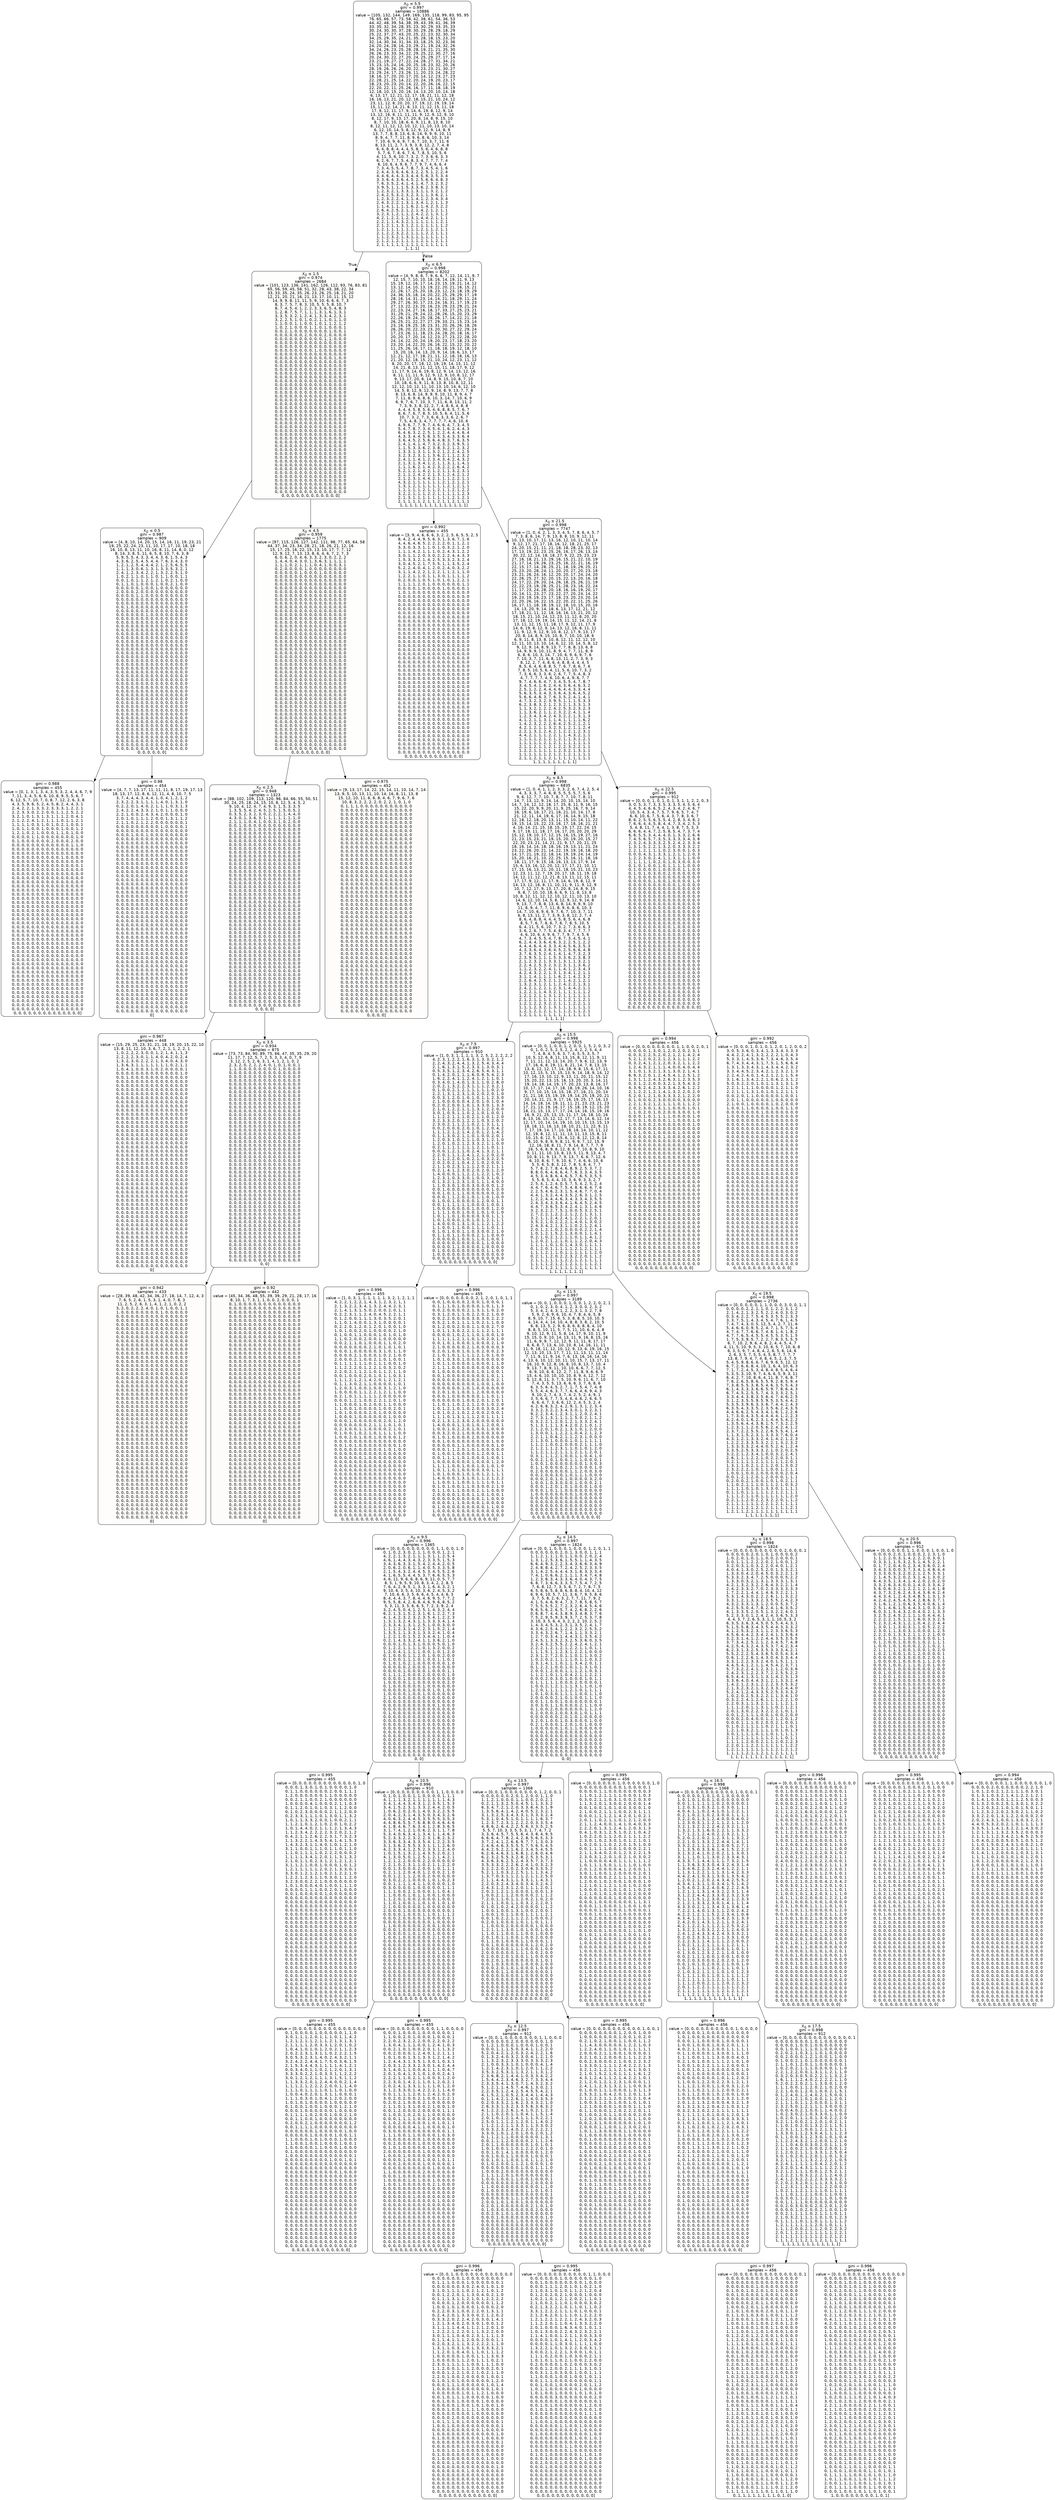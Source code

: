 digraph Tree {
node [shape=box, style="filled, rounded", color="black", fontname=helvetica] ;
edge [fontname=helvetica] ;
0 [label=<X<SUB>0</SUB> &le; 5.5<br/>gini = 0.997<br/>samples = 10886<br/>value = [105, 132, 144, 149, 169, 135, 118, 99, 83, 95, 95<br/>76, 65, 66, 57, 73, 58, 42, 38, 61, 54, 36, 53<br/>44, 42, 48, 39, 54, 38, 39, 43, 39, 41, 36, 39<br/>33, 35, 32, 34, 28, 35, 23, 30, 29, 33, 35, 33<br/>30, 24, 30, 30, 37, 28, 30, 29, 28, 29, 18, 29<br/>25, 22, 37, 27, 43, 20, 25, 22, 23, 32, 30, 34<br/>34, 25, 29, 35, 24, 21, 35, 28, 18, 15, 23, 20<br/>32, 14, 30, 34, 31, 34, 33, 18, 25, 32, 23, 36<br/>24, 20, 24, 28, 16, 23, 29, 21, 19, 24, 32, 26<br/>34, 24, 26, 23, 25, 28, 28, 19, 21, 21, 35, 30<br/>26, 26, 23, 33, 34, 22, 29, 25, 22, 30, 27, 16<br/>20, 24, 30, 22, 27, 20, 24, 25, 29, 27, 17, 14<br/>23, 21, 19, 27, 27, 22, 24, 28, 27, 31, 34, 21<br/>15, 23, 15, 24, 16, 20, 25, 18, 23, 32, 20, 26<br/>28, 19, 26, 26, 26, 20, 22, 23, 23, 21, 30, 27<br/>23, 29, 24, 17, 23, 26, 11, 20, 23, 24, 28, 22<br/>18, 16, 17, 20, 20, 17, 20, 14, 12, 23, 27, 23<br/>22, 28, 21, 25, 14, 22, 20, 24, 19, 20, 23, 17<br/>18, 23, 20, 23, 20, 14, 22, 20, 26, 16, 22, 15<br/>22, 20, 22, 11, 25, 26, 16, 17, 11, 18, 18, 19<br/>12, 18, 10, 15, 20, 16, 14, 13, 20, 10, 14, 18<br/>6, 13, 17, 12, 21, 12, 17, 18, 21, 11, 12, 18<br/>16, 16, 13, 21, 20, 12, 18, 15, 21, 10, 24, 12<br/>23, 11, 12, 8, 20, 20, 17, 19, 12, 19, 19, 14<br/>15, 11, 12, 14, 21, 8, 13, 11, 12, 15, 11, 18<br/>17, 9, 12, 11, 17, 9, 14, 6, 19, 8, 12, 9, 14<br/>13, 12, 16, 8, 11, 11, 11, 9, 12, 9, 12, 9, 10<br/>8, 12, 17, 9, 13, 17, 20, 8, 14, 8, 9, 15, 10<br/>8, 7, 10, 10, 18, 6, 6, 9, 11, 8, 13, 8, 10<br/>8, 12, 11, 12, 12, 10, 12, 11, 10, 13, 10, 14<br/>6, 12, 10, 14, 5, 8, 12, 9, 12, 9, 14, 8, 9<br/>13, 7, 7, 8, 8, 13, 6, 8, 14, 9, 9, 9, 10, 11<br/>8, 9, 4, 7, 7, 11, 8, 9, 6, 8, 6, 10, 3, 14<br/>7, 10, 6, 9, 6, 9, 7, 6, 7, 10, 3, 7, 11, 6<br/>8, 13, 11, 2, 7, 3, 9, 3, 8, 12, 2, 7, 4, 8<br/>6, 4, 8, 8, 4, 4, 4, 5, 8, 5, 6, 4, 6, 8, 8<br/>5, 7, 6, 7, 8, 6, 7, 6, 7, 8, 5, 10, 5, 6<br/>4, 11, 5, 6, 10, 7, 3, 2, 7, 3, 6, 6, 3, 3<br/>6, 2, 6, 7, 7, 5, 4, 8, 3, 4, 7, 7, 7, 7, 4<br/>6, 10, 6, 4, 9, 6, 7, 7, 9, 7, 4, 6, 6, 4<br/>7, 3, 4, 5, 5, 4, 7, 8, 7, 3, 4, 5, 4, 1, 6<br/>2, 4, 4, 3, 6, 4, 6, 3, 2, 2, 5, 1, 2, 2, 4<br/>4, 4, 6, 4, 4, 3, 3, 4, 4, 5, 6, 3, 5, 3, 4<br/>3, 3, 6, 4, 3, 6, 4, 5, 2, 5, 6, 6, 4, 8, 3<br/>7, 6, 3, 5, 2, 4, 1, 4, 1, 4, 7, 3, 2, 3, 2<br/>3, 9, 5, 1, 1, 1, 5, 3, 3, 6, 2, 3, 8, 3, 2<br/>1, 2, 3, 2, 1, 3, 3, 1, 3, 1, 1, 3, 2, 1, 2<br/>2, 4, 2, 5, 3, 2, 3, 2, 3, 1, 1, 3, 6, 2, 1<br/>1, 2, 3, 2, 2, 4, 1, 1, 4, 1, 2, 3, 4, 3, 4<br/>2, 4, 3, 2, 2, 1, 3, 1, 3, 4, 1, 2, 1, 1, 3<br/>1, 1, 4, 1, 1, 1, 1, 6, 2, 1, 4, 2, 3, 2, 2<br/>2, 6, 4, 2, 5, 2, 1, 2, 1, 4, 2, 1, 2, 1, 1<br/>3, 2, 3, 1, 2, 1, 1, 2, 4, 2, 2, 1, 3, 1, 2<br/>4, 2, 1, 2, 2, 1, 2, 3, 1, 4, 4, 2, 1, 1, 1<br/>2, 2, 1, 1, 4, 3, 2, 1, 1, 1, 1, 1, 1, 2, 1<br/>2, 1, 2, 1, 1, 3, 1, 2, 1, 1, 1, 1, 1, 1, 2<br/>1, 2, 1, 1, 1, 1, 1, 1, 1, 2, 1, 1, 2, 1, 1<br/>2, 1, 2, 2, 3, 2, 2, 1, 1, 1, 2, 2, 1, 1, 1<br/>1, 1, 2, 3, 2, 1, 3, 1, 1, 1, 1, 1, 1, 1, 1<br/>2, 1, 2, 1, 2, 1, 1, 1, 1, 2, 1, 1, 2, 1, 1<br/>2, 1, 1, 1, 1, 1, 1, 1, 1, 1, 1, 1, 1, 1, 1<br/>1, 1, 1]>, fillcolor="#e5833900"] ;
1 [label=<X<SUB>0</SUB> &le; 1.5<br/>gini = 0.974<br/>samples = 2684<br/>value = [101, 123, 136, 141, 162, 126, 112, 93, 76, 83, 81<br/>65, 56, 59, 45, 58, 51, 32, 28, 43, 38, 22, 34<br/>33, 33, 35, 24, 35, 26, 23, 26, 25, 18, 21, 20<br/>12, 21, 20, 21, 16, 21, 13, 17, 10, 11, 15, 12<br/>14, 9, 9, 8, 11, 11, 5, 9, 10, 6, 6, 6, 7, 3<br/>8, 3, 7, 5, 7, 8, 3, 10, 5, 5, 5, 8, 10, 7<br/>8, 7, 4, 5, 4, 1, 2, 2, 3, 3, 6, 5, 4, 8, 3<br/>1, 2, 8, 7, 5, 7, 1, 1, 1, 3, 1, 6, 1, 3, 1<br/>3, 3, 5, 3, 2, 1, 2, 4, 1, 3, 3, 4, 2, 3, 1<br/>3, 2, 2, 5, 1, 0, 1, 0, 2, 1, 1, 0, 1, 1, 0<br/>1, 1, 0, 0, 1, 1, 0, 0, 1, 0, 1, 1, 2, 1, 2<br/>1, 0, 2, 1, 0, 0, 0, 1, 1, 0, 1, 0, 0, 0, 1<br/>0, 0, 2, 1, 0, 0, 0, 0, 0, 0, 0, 1, 0, 0, 1<br/>0, 0, 0, 0, 0, 0, 2, 0, 0, 0, 2, 0, 0, 0, 0<br/>0, 0, 0, 0, 0, 0, 0, 0, 0, 0, 1, 1, 0, 0, 0<br/>0, 0, 0, 0, 0, 0, 0, 0, 0, 0, 0, 0, 0, 0, 0<br/>0, 0, 0, 0, 0, 0, 0, 0, 0, 0, 0, 0, 0, 0, 0<br/>0, 0, 0, 0, 0, 0, 0, 0, 1, 0, 0, 0, 0, 0, 0<br/>0, 0, 0, 0, 0, 0, 0, 0, 0, 0, 0, 0, 0, 0, 0<br/>0, 0, 0, 0, 0, 0, 0, 0, 0, 0, 0, 0, 1, 0, 0<br/>0, 0, 0, 0, 0, 0, 0, 0, 0, 0, 0, 0, 0, 0, 0<br/>0, 0, 0, 0, 0, 0, 0, 0, 0, 0, 0, 0, 0, 0, 0<br/>0, 0, 0, 0, 0, 0, 0, 0, 0, 0, 0, 0, 0, 0, 0<br/>0, 0, 0, 0, 0, 0, 0, 0, 0, 0, 0, 0, 0, 0, 0<br/>0, 0, 0, 0, 0, 0, 0, 0, 0, 0, 0, 0, 0, 0, 0<br/>0, 0, 0, 0, 0, 0, 0, 0, 0, 0, 0, 0, 0, 0, 0<br/>0, 0, 0, 0, 0, 0, 0, 0, 0, 0, 0, 0, 0, 0, 0<br/>0, 0, 0, 0, 0, 0, 0, 0, 0, 0, 0, 0, 0, 0, 0<br/>0, 0, 0, 0, 0, 0, 0, 0, 0, 0, 0, 0, 0, 0, 0<br/>0, 0, 0, 0, 0, 0, 0, 0, 0, 0, 0, 0, 0, 0, 0<br/>0, 0, 0, 0, 0, 0, 0, 0, 0, 0, 0, 0, 0, 0, 0<br/>0, 0, 0, 0, 0, 0, 0, 0, 0, 0, 0, 0, 0, 0, 0<br/>0, 0, 0, 0, 0, 0, 0, 0, 0, 0, 0, 0, 0, 0, 0<br/>0, 0, 0, 0, 0, 0, 0, 0, 0, 0, 0, 0, 0, 0, 0<br/>0, 0, 0, 0, 0, 0, 0, 0, 0, 0, 0, 0, 0, 0, 0<br/>0, 0, 0, 0, 0, 0, 0, 0, 0, 0, 0, 0, 0, 0, 0<br/>0, 0, 0, 0, 0, 0, 0, 0, 0, 0, 0, 0, 0, 0, 0<br/>0, 0, 0, 0, 0, 0, 0, 0, 0, 0, 0, 0, 0, 0, 0<br/>0, 0, 0, 0, 0, 0, 0, 0, 0, 0, 0, 0, 0, 0, 0<br/>0, 0, 0, 0, 0, 0, 0, 0, 0, 0, 0, 0, 0, 0, 0<br/>0, 0, 0, 0, 0, 0, 0, 0, 0, 0, 0, 0, 0, 0, 0<br/>0, 0, 0, 0, 0, 0, 0, 0, 0, 0, 0, 0, 0, 0, 0<br/>0, 0, 0, 0, 0, 0, 0, 0, 0, 0, 0, 0, 0, 0, 0<br/>0, 0, 0, 0, 0, 0, 0, 0, 0, 0, 0, 0, 0, 0, 0<br/>0, 0, 0, 0, 0, 0, 0, 0, 0, 0, 0, 0, 0, 0, 0<br/>0, 0, 0, 0, 0, 0, 0, 0, 0, 0, 0, 0, 0, 0, 0<br/>0, 0, 0, 0, 0, 0, 0, 0, 0, 0, 0, 0, 0, 0, 0<br/>0, 0, 0, 0, 0, 0, 0, 0, 0, 0, 0, 0, 0, 0, 0<br/>0, 0, 0, 0, 0, 0, 0, 0, 0, 0, 0, 0, 0, 0, 0<br/>0, 0, 0, 0, 0, 0, 0, 0, 0, 0, 0, 0, 0, 0, 0<br/>0, 0, 0, 0, 0, 0, 0, 0, 0, 0, 0, 0, 0, 0, 0<br/>0, 0, 0, 0, 0, 0, 0, 0, 0, 0, 0, 0, 0, 0, 0<br/>0, 0, 0, 0, 0, 0, 0, 0, 0, 0, 0, 0, 0, 0, 0<br/>0, 0, 0, 0, 0, 0, 0, 0, 0, 0, 0, 0, 0, 0, 0<br/>0, 0, 0, 0, 0, 0, 0, 0, 0, 0, 0, 0, 0, 0, 0<br/>0, 0, 0, 0, 0, 0, 0, 0, 0, 0, 0, 0]>, fillcolor="#e5833902"] ;
0 -> 1 [labeldistance=2.5, labelangle=45, headlabel="True"] ;
2 [label=<X<SUB>0</SUB> &le; 0.5<br/>gini = 0.987<br/>samples = 909<br/>value = [4, 8, 10, 14, 20, 15, 14, 16, 11, 19, 23, 21<br/>19, 25, 22, 24, 23, 11, 10, 17, 17, 10, 18, 18<br/>16, 10, 8, 13, 11, 10, 16, 8, 11, 14, 8, 0, 12<br/>8, 14, 3, 8, 5, 11, 6, 5, 8, 10, 7, 6, 3, 8<br/>5, 9, 5, 5, 4, 3, 3, 4, 4, 3, 6, 1, 5, 4, 3<br/>4, 3, 6, 2, 5, 4, 5, 4, 4, 7, 6, 3, 4, 3, 0<br/>1, 2, 1, 2, 5, 4, 4, 4, 2, 1, 2, 5, 6, 5, 5<br/>1, 1, 1, 3, 0, 6, 1, 3, 1, 3, 3, 5, 3, 2, 1<br/>2, 4, 1, 2, 3, 4, 2, 2, 1, 3, 2, 2, 5, 1, 0<br/>1, 0, 2, 1, 1, 0, 1, 1, 0, 1, 1, 0, 0, 1, 1<br/>0, 0, 1, 0, 1, 1, 2, 1, 2, 1, 0, 2, 1, 0, 0<br/>0, 1, 1, 0, 1, 0, 0, 0, 1, 0, 0, 2, 1, 0, 0<br/>0, 0, 0, 0, 0, 1, 0, 0, 1, 0, 0, 0, 0, 0, 0<br/>2, 0, 0, 0, 2, 0, 0, 0, 0, 0, 0, 0, 0, 0, 0<br/>0, 0, 0, 0, 1, 1, 0, 0, 0, 0, 0, 0, 0, 0, 0<br/>0, 0, 0, 0, 0, 0, 0, 0, 0, 0, 0, 0, 0, 0, 0<br/>0, 0, 0, 0, 0, 0, 0, 0, 0, 0, 0, 0, 0, 0, 0<br/>0, 0, 1, 0, 0, 0, 0, 0, 0, 0, 0, 0, 0, 0, 0<br/>0, 0, 0, 0, 0, 0, 0, 0, 0, 0, 0, 0, 0, 0, 0<br/>0, 0, 0, 0, 0, 0, 1, 0, 0, 0, 0, 0, 0, 0, 0<br/>0, 0, 0, 0, 0, 0, 0, 0, 0, 0, 0, 0, 0, 0, 0<br/>0, 0, 0, 0, 0, 0, 0, 0, 0, 0, 0, 0, 0, 0, 0<br/>0, 0, 0, 0, 0, 0, 0, 0, 0, 0, 0, 0, 0, 0, 0<br/>0, 0, 0, 0, 0, 0, 0, 0, 0, 0, 0, 0, 0, 0, 0<br/>0, 0, 0, 0, 0, 0, 0, 0, 0, 0, 0, 0, 0, 0, 0<br/>0, 0, 0, 0, 0, 0, 0, 0, 0, 0, 0, 0, 0, 0, 0<br/>0, 0, 0, 0, 0, 0, 0, 0, 0, 0, 0, 0, 0, 0, 0<br/>0, 0, 0, 0, 0, 0, 0, 0, 0, 0, 0, 0, 0, 0, 0<br/>0, 0, 0, 0, 0, 0, 0, 0, 0, 0, 0, 0, 0, 0, 0<br/>0, 0, 0, 0, 0, 0, 0, 0, 0, 0, 0, 0, 0, 0, 0<br/>0, 0, 0, 0, 0, 0, 0, 0, 0, 0, 0, 0, 0, 0, 0<br/>0, 0, 0, 0, 0, 0, 0, 0, 0, 0, 0, 0, 0, 0, 0<br/>0, 0, 0, 0, 0, 0, 0, 0, 0, 0, 0, 0, 0, 0, 0<br/>0, 0, 0, 0, 0, 0, 0, 0, 0, 0, 0, 0, 0, 0, 0<br/>0, 0, 0, 0, 0, 0, 0, 0, 0, 0, 0, 0, 0, 0, 0<br/>0, 0, 0, 0, 0, 0, 0, 0, 0, 0, 0, 0, 0, 0, 0<br/>0, 0, 0, 0, 0, 0, 0, 0, 0, 0, 0, 0, 0, 0, 0<br/>0, 0, 0, 0, 0, 0, 0, 0, 0, 0, 0, 0, 0, 0, 0<br/>0, 0, 0, 0, 0, 0, 0, 0, 0, 0, 0, 0, 0, 0, 0<br/>0, 0, 0, 0, 0, 0, 0, 0, 0, 0, 0, 0, 0, 0, 0<br/>0, 0, 0, 0, 0, 0, 0, 0, 0, 0, 0, 0, 0, 0, 0<br/>0, 0, 0, 0, 0, 0, 0, 0, 0, 0, 0, 0, 0, 0, 0<br/>0, 0, 0, 0, 0, 0, 0, 0, 0, 0, 0, 0, 0, 0, 0<br/>0, 0, 0, 0, 0, 0, 0, 0, 0, 0, 0, 0, 0, 0, 0<br/>0, 0, 0, 0, 0, 0, 0, 0, 0, 0, 0, 0, 0, 0, 0<br/>0, 0, 0, 0, 0, 0, 0, 0, 0, 0, 0, 0, 0, 0, 0<br/>0, 0, 0, 0, 0, 0, 0, 0, 0, 0, 0, 0, 0, 0, 0<br/>0, 0, 0, 0, 0, 0, 0, 0, 0, 0, 0, 0, 0, 0, 0<br/>0, 0, 0, 0, 0, 0, 0, 0, 0, 0, 0, 0, 0, 0, 0<br/>0, 0, 0, 0, 0, 0, 0, 0, 0, 0, 0, 0, 0, 0, 0<br/>0, 0, 0, 0, 0, 0, 0, 0, 0, 0, 0, 0, 0, 0, 0<br/>0, 0, 0, 0, 0, 0, 0, 0, 0, 0, 0, 0, 0, 0, 0<br/>0, 0, 0, 0, 0, 0, 0, 0, 0, 0, 0, 0, 0, 0, 0<br/>0, 0, 0, 0, 0, 0, 0, 0, 0, 0, 0, 0, 0, 0, 0<br/>0, 0, 0, 0, 0, 0, 0, 0, 0, 0, 0, 0, 0, 0, 0<br/>0, 0, 0, 0, 0, 0]>, fillcolor="#e58f3900"] ;
1 -> 2 ;
3 [label=<gini = 0.988<br/>samples = 455<br/>value = [0, 1, 3, 1, 3, 4, 3, 5, 3, 2, 4, 4, 6, 7, 9<br/>7, 11, 3, 4, 5, 6, 6, 10, 8, 9, 5, 5, 6, 7<br/>6, 12, 5, 7, 10, 7, 0, 8, 7, 12, 2, 6, 3, 8<br/>4, 3, 5, 9, 6, 5, 2, 4, 5, 8, 2, 4, 4, 3, 1<br/>2, 4, 2, 2, 1, 3, 3, 2, 3, 3, 3, 1, 2, 2, 1<br/>2, 2, 3, 3, 0, 2, 2, 0, 0, 1, 1, 2, 5, 2, 2<br/>3, 2, 1, 0, 1, 3, 1, 3, 1, 1, 1, 2, 0, 4, 1<br/>2, 1, 2, 2, 4, 1, 2, 1, 1, 1, 0, 1, 1, 2, 1<br/>1, 1, 1, 1, 0, 3, 1, 0, 1, 0, 2, 1, 0, 0, 1<br/>1, 0, 1, 1, 0, 0, 1, 0, 0, 0, 1, 0, 0, 1, 2<br/>1, 2, 1, 0, 2, 1, 0, 0, 0, 1, 1, 0, 1, 0, 0<br/>0, 0, 0, 0, 1, 1, 0, 0, 0, 0, 0, 0, 0, 1, 0<br/>0, 1, 0, 0, 0, 0, 0, 0, 2, 0, 0, 0, 2, 0, 0<br/>0, 0, 0, 0, 0, 0, 0, 0, 0, 0, 0, 0, 1, 1, 0<br/>0, 0, 0, 0, 0, 0, 0, 0, 0, 0, 0, 0, 0, 0, 0<br/>0, 0, 0, 0, 0, 0, 0, 0, 0, 0, 0, 0, 0, 0, 0<br/>0, 0, 0, 0, 0, 0, 0, 0, 0, 0, 1, 0, 0, 0, 0<br/>0, 0, 0, 0, 0, 0, 0, 0, 0, 0, 0, 0, 0, 0, 0<br/>0, 0, 0, 0, 0, 0, 0, 0, 0, 0, 0, 0, 0, 0, 1<br/>0, 0, 0, 0, 0, 0, 0, 0, 0, 0, 0, 0, 0, 0, 0<br/>0, 0, 0, 0, 0, 0, 0, 0, 0, 0, 0, 0, 0, 0, 0<br/>0, 0, 0, 0, 0, 0, 0, 0, 0, 0, 0, 0, 0, 0, 0<br/>0, 0, 0, 0, 0, 0, 0, 0, 0, 0, 0, 0, 0, 0, 0<br/>0, 0, 0, 0, 0, 0, 0, 0, 0, 0, 0, 0, 0, 0, 0<br/>0, 0, 0, 0, 0, 0, 0, 0, 0, 0, 0, 0, 0, 0, 0<br/>0, 0, 0, 0, 0, 0, 0, 0, 0, 0, 0, 0, 0, 0, 0<br/>0, 0, 0, 0, 0, 0, 0, 0, 0, 0, 0, 0, 0, 0, 0<br/>0, 0, 0, 0, 0, 0, 0, 0, 0, 0, 0, 0, 0, 0, 0<br/>0, 0, 0, 0, 0, 0, 0, 0, 0, 0, 0, 0, 0, 0, 0<br/>0, 0, 0, 0, 0, 0, 0, 0, 0, 0, 0, 0, 0, 0, 0<br/>0, 0, 0, 0, 0, 0, 0, 0, 0, 0, 0, 0, 0, 0, 0<br/>0, 0, 0, 0, 0, 0, 0, 0, 0, 0, 0, 0, 0, 0, 0<br/>0, 0, 0, 0, 0, 0, 0, 0, 0, 0, 0, 0, 0, 0, 0<br/>0, 0, 0, 0, 0, 0, 0, 0, 0, 0, 0, 0, 0, 0, 0<br/>0, 0, 0, 0, 0, 0, 0, 0, 0, 0, 0, 0, 0, 0, 0<br/>0, 0, 0, 0, 0, 0, 0, 0, 0, 0, 0, 0, 0, 0, 0<br/>0, 0, 0, 0, 0, 0, 0, 0, 0, 0, 0, 0, 0, 0, 0<br/>0, 0, 0, 0, 0, 0, 0, 0, 0, 0, 0, 0, 0, 0, 0<br/>0, 0, 0, 0, 0, 0, 0, 0, 0, 0, 0, 0, 0, 0, 0<br/>0, 0, 0, 0, 0, 0, 0, 0, 0, 0, 0, 0, 0, 0, 0<br/>0, 0, 0, 0, 0, 0, 0, 0, 0, 0, 0, 0, 0, 0, 0<br/>0, 0, 0, 0, 0, 0, 0, 0, 0, 0, 0, 0, 0, 0, 0<br/>0, 0, 0, 0, 0, 0, 0, 0, 0, 0, 0, 0, 0, 0, 0<br/>0, 0, 0, 0, 0, 0, 0, 0, 0, 0, 0, 0, 0, 0, 0<br/>0, 0, 0, 0, 0, 0, 0, 0, 0, 0, 0, 0, 0, 0, 0<br/>0, 0, 0, 0, 0, 0, 0, 0, 0, 0, 0, 0, 0, 0, 0<br/>0, 0, 0, 0, 0, 0, 0, 0, 0, 0, 0, 0, 0, 0, 0<br/>0, 0, 0, 0, 0, 0, 0, 0, 0, 0, 0, 0, 0, 0, 0<br/>0, 0, 0, 0, 0, 0, 0, 0, 0, 0, 0, 0, 0, 0, 0<br/>0, 0, 0, 0, 0, 0, 0, 0, 0, 0, 0, 0, 0, 0, 0<br/>0, 0, 0, 0, 0, 0, 0, 0, 0, 0, 0, 0, 0, 0, 0<br/>0, 0, 0, 0, 0, 0, 0, 0, 0, 0, 0, 0, 0, 0, 0<br/>0, 0, 0, 0, 0, 0, 0, 0, 0, 0, 0, 0, 0, 0, 0<br/>0, 0, 0, 0, 0, 0, 0, 0, 0, 0, 0, 0, 0, 0, 0<br/>0, 0, 0, 0, 0, 0, 0, 0, 0, 0, 0, 0, 0, 0]>, fillcolor="#e5a63900"] ;
2 -> 3 ;
4 [label=<gini = 0.98<br/>samples = 454<br/>value = [4, 7, 7, 13, 17, 11, 11, 11, 8, 17, 19, 17, 13<br/>18, 13, 17, 12, 8, 6, 12, 11, 4, 8, 10, 7, 5<br/>3, 7, 4, 4, 4, 3, 4, 4, 1, 0, 4, 1, 2, 1, 2<br/>2, 3, 2, 2, 3, 1, 1, 1, 1, 4, 0, 1, 3, 1, 0<br/>0, 2, 2, 0, 1, 4, 0, 2, 1, 1, 1, 0, 3, 1, 3<br/>2, 4, 2, 2, 4, 3, 3, 2, 1, 0, 1, 1, 0, 0, 0<br/>2, 2, 1, 0, 0, 2, 4, 3, 4, 2, 0, 0, 0, 1, 0<br/>2, 0, 1, 0, 1, 1, 1, 2, 0, 0, 1, 3, 1, 1, 2<br/>2, 1, 1, 0, 2, 1, 2, 2, 0, 0, 0, 0, 0, 0, 1<br/>0, 0, 0, 0, 0, 0, 0, 0, 0, 1, 0, 0, 0, 0, 1<br/>0, 0, 0, 0, 0, 0, 0, 0, 0, 0, 0, 0, 0, 0, 0<br/>0, 0, 0, 1, 0, 0, 1, 0, 0, 0, 0, 0, 0, 0, 0<br/>0, 0, 0, 0, 0, 0, 0, 0, 0, 0, 0, 0, 0, 0, 0<br/>0, 0, 0, 0, 0, 0, 0, 0, 0, 0, 0, 0, 0, 0, 0<br/>0, 0, 0, 0, 0, 0, 0, 0, 0, 0, 0, 0, 0, 0, 0<br/>0, 0, 0, 0, 0, 0, 0, 0, 0, 0, 0, 0, 0, 0, 0<br/>0, 0, 0, 0, 0, 0, 0, 0, 0, 0, 0, 0, 0, 0, 0<br/>0, 0, 0, 0, 0, 0, 0, 0, 0, 0, 0, 0, 0, 0, 0<br/>0, 0, 0, 0, 0, 0, 0, 0, 0, 0, 0, 0, 0, 0, 0<br/>0, 0, 0, 0, 0, 0, 0, 0, 0, 0, 0, 0, 0, 0, 0<br/>0, 0, 0, 0, 0, 0, 0, 0, 0, 0, 0, 0, 0, 0, 0<br/>0, 0, 0, 0, 0, 0, 0, 0, 0, 0, 0, 0, 0, 0, 0<br/>0, 0, 0, 0, 0, 0, 0, 0, 0, 0, 0, 0, 0, 0, 0<br/>0, 0, 0, 0, 0, 0, 0, 0, 0, 0, 0, 0, 0, 0, 0<br/>0, 0, 0, 0, 0, 0, 0, 0, 0, 0, 0, 0, 0, 0, 0<br/>0, 0, 0, 0, 0, 0, 0, 0, 0, 0, 0, 0, 0, 0, 0<br/>0, 0, 0, 0, 0, 0, 0, 0, 0, 0, 0, 0, 0, 0, 0<br/>0, 0, 0, 0, 0, 0, 0, 0, 0, 0, 0, 0, 0, 0, 0<br/>0, 0, 0, 0, 0, 0, 0, 0, 0, 0, 0, 0, 0, 0, 0<br/>0, 0, 0, 0, 0, 0, 0, 0, 0, 0, 0, 0, 0, 0, 0<br/>0, 0, 0, 0, 0, 0, 0, 0, 0, 0, 0, 0, 0, 0, 0<br/>0, 0, 0, 0, 0, 0, 0, 0, 0, 0, 0, 0, 0, 0, 0<br/>0, 0, 0, 0, 0, 0, 0, 0, 0, 0, 0, 0, 0, 0, 0<br/>0, 0, 0, 0, 0, 0, 0, 0, 0, 0, 0, 0, 0, 0, 0<br/>0, 0, 0, 0, 0, 0, 0, 0, 0, 0, 0, 0, 0, 0, 0<br/>0, 0, 0, 0, 0, 0, 0, 0, 0, 0, 0, 0, 0, 0, 0<br/>0, 0, 0, 0, 0, 0, 0, 0, 0, 0, 0, 0, 0, 0, 0<br/>0, 0, 0, 0, 0, 0, 0, 0, 0, 0, 0, 0, 0, 0, 0<br/>0, 0, 0, 0, 0, 0, 0, 0, 0, 0, 0, 0, 0, 0, 0<br/>0, 0, 0, 0, 0, 0, 0, 0, 0, 0, 0, 0, 0, 0, 0<br/>0, 0, 0, 0, 0, 0, 0, 0, 0, 0, 0, 0, 0, 0, 0<br/>0, 0, 0, 0, 0, 0, 0, 0, 0, 0, 0, 0, 0, 0, 0<br/>0, 0, 0, 0, 0, 0, 0, 0, 0, 0, 0, 0, 0, 0, 0<br/>0, 0, 0, 0, 0, 0, 0, 0, 0, 0, 0, 0, 0, 0, 0<br/>0, 0, 0, 0, 0, 0, 0, 0, 0, 0, 0, 0, 0, 0, 0<br/>0, 0, 0, 0, 0, 0, 0, 0, 0, 0, 0, 0, 0, 0, 0<br/>0, 0, 0, 0, 0, 0, 0, 0, 0, 0, 0, 0, 0, 0, 0<br/>0, 0, 0, 0, 0, 0, 0, 0, 0, 0, 0, 0, 0, 0, 0<br/>0, 0, 0, 0, 0, 0, 0, 0, 0, 0, 0, 0, 0, 0, 0<br/>0, 0, 0, 0, 0, 0, 0, 0, 0, 0, 0, 0, 0, 0, 0<br/>0, 0, 0, 0, 0, 0, 0, 0, 0, 0, 0, 0, 0, 0, 0<br/>0, 0, 0, 0, 0, 0, 0, 0, 0, 0, 0, 0, 0, 0, 0<br/>0, 0, 0, 0, 0, 0, 0, 0, 0, 0, 0, 0, 0, 0, 0<br/>0, 0, 0, 0, 0, 0, 0, 0, 0, 0, 0, 0, 0, 0, 0<br/>0, 0, 0, 0, 0, 0, 0, 0, 0, 0, 0, 0, 0, 0, 0<br/>0]>, fillcolor="#e58c3901"] ;
2 -> 4 ;
5 [label=<X<SUB>0</SUB> &le; 4.5<br/>gini = 0.959<br/>samples = 1775<br/>value = [97, 115, 126, 127, 142, 111, 98, 77, 65, 64, 58<br/>44, 37, 34, 23, 34, 28, 21, 18, 26, 21, 12, 16<br/>15, 17, 25, 16, 22, 15, 13, 10, 17, 7, 7, 12<br/>12, 9, 12, 7, 13, 13, 8, 6, 4, 6, 7, 2, 7, 3<br/>6, 0, 6, 2, 0, 4, 6, 3, 3, 2, 3, 0, 2, 2, 2<br/>1, 4, 4, 0, 4, 3, 0, 1, 3, 6, 3, 1, 1, 1, 1<br/>1, 1, 1, 0, 2, 1, 1, 1, 0, 4, 1, 0, 0, 3, 1<br/>0, 2, 0, 0, 0, 0, 1, 0, 0, 0, 0, 0, 0, 0, 0<br/>0, 0, 0, 0, 0, 1, 0, 0, 0, 1, 0, 0, 0, 0, 0<br/>0, 0, 0, 0, 0, 0, 0, 0, 0, 0, 0, 0, 0, 0, 0<br/>0, 0, 0, 0, 0, 0, 0, 0, 0, 0, 0, 0, 0, 0, 0<br/>0, 0, 0, 0, 0, 0, 0, 0, 0, 0, 0, 0, 0, 0, 0<br/>0, 0, 0, 0, 0, 0, 0, 0, 0, 0, 0, 0, 0, 0, 0<br/>0, 0, 0, 0, 0, 0, 0, 0, 0, 0, 0, 0, 0, 0, 0<br/>0, 0, 0, 0, 0, 0, 0, 0, 0, 0, 0, 0, 0, 0, 0<br/>0, 0, 0, 0, 0, 0, 0, 0, 0, 0, 0, 0, 0, 0, 0<br/>0, 0, 0, 0, 0, 0, 0, 0, 0, 0, 0, 0, 0, 0, 0<br/>0, 0, 0, 0, 0, 0, 0, 0, 0, 0, 0, 0, 0, 0, 0<br/>0, 0, 0, 0, 0, 0, 0, 0, 0, 0, 0, 0, 0, 0, 0<br/>0, 0, 0, 0, 0, 0, 0, 0, 0, 0, 0, 0, 0, 0, 0<br/>0, 0, 0, 0, 0, 0, 0, 0, 0, 0, 0, 0, 0, 0, 0<br/>0, 0, 0, 0, 0, 0, 0, 0, 0, 0, 0, 0, 0, 0, 0<br/>0, 0, 0, 0, 0, 0, 0, 0, 0, 0, 0, 0, 0, 0, 0<br/>0, 0, 0, 0, 0, 0, 0, 0, 0, 0, 0, 0, 0, 0, 0<br/>0, 0, 0, 0, 0, 0, 0, 0, 0, 0, 0, 0, 0, 0, 0<br/>0, 0, 0, 0, 0, 0, 0, 0, 0, 0, 0, 0, 0, 0, 0<br/>0, 0, 0, 0, 0, 0, 0, 0, 0, 0, 0, 0, 0, 0, 0<br/>0, 0, 0, 0, 0, 0, 0, 0, 0, 0, 0, 0, 0, 0, 0<br/>0, 0, 0, 0, 0, 0, 0, 0, 0, 0, 0, 0, 0, 0, 0<br/>0, 0, 0, 0, 0, 0, 0, 0, 0, 0, 0, 0, 0, 0, 0<br/>0, 0, 0, 0, 0, 0, 0, 0, 0, 0, 0, 0, 0, 0, 0<br/>0, 0, 0, 0, 0, 0, 0, 0, 0, 0, 0, 0, 0, 0, 0<br/>0, 0, 0, 0, 0, 0, 0, 0, 0, 0, 0, 0, 0, 0, 0<br/>0, 0, 0, 0, 0, 0, 0, 0, 0, 0, 0, 0, 0, 0, 0<br/>0, 0, 0, 0, 0, 0, 0, 0, 0, 0, 0, 0, 0, 0, 0<br/>0, 0, 0, 0, 0, 0, 0, 0, 0, 0, 0, 0, 0, 0, 0<br/>0, 0, 0, 0, 0, 0, 0, 0, 0, 0, 0, 0, 0, 0, 0<br/>0, 0, 0, 0, 0, 0, 0, 0, 0, 0, 0, 0, 0, 0, 0<br/>0, 0, 0, 0, 0, 0, 0, 0, 0, 0, 0, 0, 0, 0, 0<br/>0, 0, 0, 0, 0, 0, 0, 0, 0, 0, 0, 0, 0, 0, 0<br/>0, 0, 0, 0, 0, 0, 0, 0, 0, 0, 0, 0, 0, 0, 0<br/>0, 0, 0, 0, 0, 0, 0, 0, 0, 0, 0, 0, 0, 0, 0<br/>0, 0, 0, 0, 0, 0, 0, 0, 0, 0, 0, 0, 0, 0, 0<br/>0, 0, 0, 0, 0, 0, 0, 0, 0, 0, 0, 0, 0, 0, 0<br/>0, 0, 0, 0, 0, 0, 0, 0, 0, 0, 0, 0, 0, 0, 0<br/>0, 0, 0, 0, 0, 0, 0, 0, 0, 0, 0, 0, 0, 0, 0<br/>0, 0, 0, 0, 0, 0, 0, 0, 0, 0, 0, 0, 0, 0, 0<br/>0, 0, 0, 0, 0, 0, 0, 0, 0, 0, 0, 0, 0, 0, 0<br/>0, 0, 0, 0, 0, 0, 0, 0, 0, 0, 0, 0, 0, 0, 0<br/>0, 0, 0, 0, 0, 0, 0, 0, 0, 0, 0, 0, 0, 0, 0<br/>0, 0, 0, 0, 0, 0, 0, 0, 0, 0, 0, 0, 0, 0, 0<br/>0, 0, 0, 0, 0, 0, 0, 0, 0, 0, 0, 0, 0, 0, 0<br/>0, 0, 0, 0, 0, 0, 0, 0, 0, 0, 0, 0, 0, 0, 0<br/>0, 0, 0, 0, 0, 0, 0, 0, 0, 0, 0, 0, 0, 0, 0<br/>0, 0, 0, 0, 0, 0, 0, 0, 0, 0, 0, 0, 0, 0, 0<br/>0, 0, 0, 0, 0, 0, 0, 0]>, fillcolor="#e5833902"] ;
1 -> 5 ;
6 [label=<X<SUB>0</SUB> &le; 2.5<br/>gini = 0.948<br/>samples = 1323<br/>value = [88, 102, 109, 113, 120, 96, 84, 66, 55, 50, 51<br/>30, 24, 25, 18, 24, 15, 10, 8, 12, 5, 4, 5, 2<br/>9, 10, 4, 12, 4, 7, 4, 9, 3, 1, 5, 3, 3, 5<br/>1, 3, 5, 5, 4, 2, 4, 5, 2, 5, 1, 5, 0, 5, 2<br/>0, 3, 5, 2, 3, 2, 3, 0, 2, 2, 2, 1, 4, 4, 0<br/>4, 3, 0, 1, 3, 6, 3, 1, 1, 1, 1, 1, 1, 1, 0<br/>2, 1, 1, 1, 0, 4, 1, 0, 0, 3, 1, 0, 2, 0, 0<br/>0, 0, 1, 0, 0, 0, 0, 0, 0, 0, 0, 0, 0, 0, 0<br/>0, 1, 0, 0, 0, 1, 0, 0, 0, 0, 0, 0, 0, 0, 0<br/>0, 0, 0, 0, 0, 0, 0, 0, 0, 0, 0, 0, 0, 0, 0<br/>0, 0, 0, 0, 0, 0, 0, 0, 0, 0, 0, 0, 0, 0, 0<br/>0, 0, 0, 0, 0, 0, 0, 0, 0, 0, 0, 0, 0, 0, 0<br/>0, 0, 0, 0, 0, 0, 0, 0, 0, 0, 0, 0, 0, 0, 0<br/>0, 0, 0, 0, 0, 0, 0, 0, 0, 0, 0, 0, 0, 0, 0<br/>0, 0, 0, 0, 0, 0, 0, 0, 0, 0, 0, 0, 0, 0, 0<br/>0, 0, 0, 0, 0, 0, 0, 0, 0, 0, 0, 0, 0, 0, 0<br/>0, 0, 0, 0, 0, 0, 0, 0, 0, 0, 0, 0, 0, 0, 0<br/>0, 0, 0, 0, 0, 0, 0, 0, 0, 0, 0, 0, 0, 0, 0<br/>0, 0, 0, 0, 0, 0, 0, 0, 0, 0, 0, 0, 0, 0, 0<br/>0, 0, 0, 0, 0, 0, 0, 0, 0, 0, 0, 0, 0, 0, 0<br/>0, 0, 0, 0, 0, 0, 0, 0, 0, 0, 0, 0, 0, 0, 0<br/>0, 0, 0, 0, 0, 0, 0, 0, 0, 0, 0, 0, 0, 0, 0<br/>0, 0, 0, 0, 0, 0, 0, 0, 0, 0, 0, 0, 0, 0, 0<br/>0, 0, 0, 0, 0, 0, 0, 0, 0, 0, 0, 0, 0, 0, 0<br/>0, 0, 0, 0, 0, 0, 0, 0, 0, 0, 0, 0, 0, 0, 0<br/>0, 0, 0, 0, 0, 0, 0, 0, 0, 0, 0, 0, 0, 0, 0<br/>0, 0, 0, 0, 0, 0, 0, 0, 0, 0, 0, 0, 0, 0, 0<br/>0, 0, 0, 0, 0, 0, 0, 0, 0, 0, 0, 0, 0, 0, 0<br/>0, 0, 0, 0, 0, 0, 0, 0, 0, 0, 0, 0, 0, 0, 0<br/>0, 0, 0, 0, 0, 0, 0, 0, 0, 0, 0, 0, 0, 0, 0<br/>0, 0, 0, 0, 0, 0, 0, 0, 0, 0, 0, 0, 0, 0, 0<br/>0, 0, 0, 0, 0, 0, 0, 0, 0, 0, 0, 0, 0, 0, 0<br/>0, 0, 0, 0, 0, 0, 0, 0, 0, 0, 0, 0, 0, 0, 0<br/>0, 0, 0, 0, 0, 0, 0, 0, 0, 0, 0, 0, 0, 0, 0<br/>0, 0, 0, 0, 0, 0, 0, 0, 0, 0, 0, 0, 0, 0, 0<br/>0, 0, 0, 0, 0, 0, 0, 0, 0, 0, 0, 0, 0, 0, 0<br/>0, 0, 0, 0, 0, 0, 0, 0, 0, 0, 0, 0, 0, 0, 0<br/>0, 0, 0, 0, 0, 0, 0, 0, 0, 0, 0, 0, 0, 0, 0<br/>0, 0, 0, 0, 0, 0, 0, 0, 0, 0, 0, 0, 0, 0, 0<br/>0, 0, 0, 0, 0, 0, 0, 0, 0, 0, 0, 0, 0, 0, 0<br/>0, 0, 0, 0, 0, 0, 0, 0, 0, 0, 0, 0, 0, 0, 0<br/>0, 0, 0, 0, 0, 0, 0, 0, 0, 0, 0, 0, 0, 0, 0<br/>0, 0, 0, 0, 0, 0, 0, 0, 0, 0, 0, 0, 0, 0, 0<br/>0, 0, 0, 0, 0, 0, 0, 0, 0, 0, 0, 0, 0, 0, 0<br/>0, 0, 0, 0, 0, 0, 0, 0, 0, 0, 0, 0, 0, 0, 0<br/>0, 0, 0, 0, 0, 0, 0, 0, 0, 0, 0, 0, 0, 0, 0<br/>0, 0, 0, 0, 0, 0, 0, 0, 0, 0, 0, 0, 0, 0, 0<br/>0, 0, 0, 0, 0, 0, 0, 0, 0, 0, 0, 0, 0, 0, 0<br/>0, 0, 0, 0, 0, 0, 0, 0, 0, 0, 0, 0, 0, 0, 0<br/>0, 0, 0, 0, 0, 0, 0, 0, 0, 0, 0, 0, 0, 0, 0<br/>0, 0, 0, 0, 0, 0, 0, 0, 0, 0, 0, 0, 0, 0, 0<br/>0, 0, 0, 0, 0, 0, 0, 0, 0, 0, 0, 0, 0, 0, 0<br/>0, 0, 0, 0, 0, 0, 0, 0, 0, 0, 0, 0, 0, 0, 0<br/>0, 0, 0, 0, 0, 0, 0, 0, 0, 0, 0, 0, 0, 0, 0<br/>0, 0, 0, 0, 0, 0, 0, 0, 0, 0, 0, 0, 0, 0, 0<br/>0, 0, 0, 0]>, fillcolor="#e5833901"] ;
5 -> 6 ;
7 [label=<gini = 0.967<br/>samples = 448<br/>value = [15, 29, 25, 23, 31, 21, 18, 19, 20, 15, 22, 10<br/>13, 8, 11, 12, 10, 3, 6, 7, 2, 1, 1, 2, 2, 1<br/>1, 0, 2, 2, 2, 3, 0, 0, 1, 2, 1, 4, 1, 1, 3<br/>2, 2, 2, 2, 3, 0, 1, 1, 4, 0, 4, 2, 0, 2, 4<br/>1, 3, 2, 3, 0, 2, 2, 2, 1, 3, 4, 0, 4, 3, 0<br/>1, 3, 6, 3, 1, 1, 1, 1, 1, 1, 1, 0, 2, 1, 1<br/>1, 0, 4, 1, 0, 0, 3, 1, 0, 2, 0, 0, 0, 0, 1<br/>0, 0, 0, 0, 0, 0, 0, 0, 0, 0, 0, 0, 0, 1, 0<br/>0, 0, 1, 0, 0, 0, 0, 0, 0, 0, 0, 0, 0, 0, 0<br/>0, 0, 0, 0, 0, 0, 0, 0, 0, 0, 0, 0, 0, 0, 0<br/>0, 0, 0, 0, 0, 0, 0, 0, 0, 0, 0, 0, 0, 0, 0<br/>0, 0, 0, 0, 0, 0, 0, 0, 0, 0, 0, 0, 0, 0, 0<br/>0, 0, 0, 0, 0, 0, 0, 0, 0, 0, 0, 0, 0, 0, 0<br/>0, 0, 0, 0, 0, 0, 0, 0, 0, 0, 0, 0, 0, 0, 0<br/>0, 0, 0, 0, 0, 0, 0, 0, 0, 0, 0, 0, 0, 0, 0<br/>0, 0, 0, 0, 0, 0, 0, 0, 0, 0, 0, 0, 0, 0, 0<br/>0, 0, 0, 0, 0, 0, 0, 0, 0, 0, 0, 0, 0, 0, 0<br/>0, 0, 0, 0, 0, 0, 0, 0, 0, 0, 0, 0, 0, 0, 0<br/>0, 0, 0, 0, 0, 0, 0, 0, 0, 0, 0, 0, 0, 0, 0<br/>0, 0, 0, 0, 0, 0, 0, 0, 0, 0, 0, 0, 0, 0, 0<br/>0, 0, 0, 0, 0, 0, 0, 0, 0, 0, 0, 0, 0, 0, 0<br/>0, 0, 0, 0, 0, 0, 0, 0, 0, 0, 0, 0, 0, 0, 0<br/>0, 0, 0, 0, 0, 0, 0, 0, 0, 0, 0, 0, 0, 0, 0<br/>0, 0, 0, 0, 0, 0, 0, 0, 0, 0, 0, 0, 0, 0, 0<br/>0, 0, 0, 0, 0, 0, 0, 0, 0, 0, 0, 0, 0, 0, 0<br/>0, 0, 0, 0, 0, 0, 0, 0, 0, 0, 0, 0, 0, 0, 0<br/>0, 0, 0, 0, 0, 0, 0, 0, 0, 0, 0, 0, 0, 0, 0<br/>0, 0, 0, 0, 0, 0, 0, 0, 0, 0, 0, 0, 0, 0, 0<br/>0, 0, 0, 0, 0, 0, 0, 0, 0, 0, 0, 0, 0, 0, 0<br/>0, 0, 0, 0, 0, 0, 0, 0, 0, 0, 0, 0, 0, 0, 0<br/>0, 0, 0, 0, 0, 0, 0, 0, 0, 0, 0, 0, 0, 0, 0<br/>0, 0, 0, 0, 0, 0, 0, 0, 0, 0, 0, 0, 0, 0, 0<br/>0, 0, 0, 0, 0, 0, 0, 0, 0, 0, 0, 0, 0, 0, 0<br/>0, 0, 0, 0, 0, 0, 0, 0, 0, 0, 0, 0, 0, 0, 0<br/>0, 0, 0, 0, 0, 0, 0, 0, 0, 0, 0, 0, 0, 0, 0<br/>0, 0, 0, 0, 0, 0, 0, 0, 0, 0, 0, 0, 0, 0, 0<br/>0, 0, 0, 0, 0, 0, 0, 0, 0, 0, 0, 0, 0, 0, 0<br/>0, 0, 0, 0, 0, 0, 0, 0, 0, 0, 0, 0, 0, 0, 0<br/>0, 0, 0, 0, 0, 0, 0, 0, 0, 0, 0, 0, 0, 0, 0<br/>0, 0, 0, 0, 0, 0, 0, 0, 0, 0, 0, 0, 0, 0, 0<br/>0, 0, 0, 0, 0, 0, 0, 0, 0, 0, 0, 0, 0, 0, 0<br/>0, 0, 0, 0, 0, 0, 0, 0, 0, 0, 0, 0, 0, 0, 0<br/>0, 0, 0, 0, 0, 0, 0, 0, 0, 0, 0, 0, 0, 0, 0<br/>0, 0, 0, 0, 0, 0, 0, 0, 0, 0, 0, 0, 0, 0, 0<br/>0, 0, 0, 0, 0, 0, 0, 0, 0, 0, 0, 0, 0, 0, 0<br/>0, 0, 0, 0, 0, 0, 0, 0, 0, 0, 0, 0, 0, 0, 0<br/>0, 0, 0, 0, 0, 0, 0, 0, 0, 0, 0, 0, 0, 0, 0<br/>0, 0, 0, 0, 0, 0, 0, 0, 0, 0, 0, 0, 0, 0, 0<br/>0, 0, 0, 0, 0, 0, 0, 0, 0, 0, 0, 0, 0, 0, 0<br/>0, 0, 0, 0, 0, 0, 0, 0, 0, 0, 0, 0, 0, 0, 0<br/>0, 0, 0, 0, 0, 0, 0, 0, 0, 0, 0, 0, 0, 0, 0<br/>0, 0, 0, 0, 0, 0, 0, 0, 0, 0, 0, 0, 0, 0, 0<br/>0, 0, 0, 0, 0, 0, 0, 0, 0, 0, 0, 0, 0, 0, 0<br/>0, 0, 0, 0, 0, 0, 0, 0, 0, 0, 0, 0, 0, 0, 0<br/>0, 0, 0, 0, 0, 0, 0, 0, 0, 0, 0, 0, 0, 0, 0<br/>0]>, fillcolor="#e5833901"] ;
6 -> 7 ;
8 [label=<X<SUB>0</SUB> &le; 3.5<br/>gini = 0.934<br/>samples = 875<br/>value = [73, 73, 84, 90, 89, 75, 66, 47, 35, 35, 29, 20<br/>11, 17, 7, 12, 5, 7, 2, 5, 3, 3, 4, 0, 7, 9<br/>3, 12, 2, 5, 2, 6, 3, 1, 4, 1, 2, 1, 0, 2<br/>2, 3, 2, 0, 2, 2, 2, 4, 0, 1, 0, 1, 0, 0, 1<br/>1, 1, 0, 0, 0, 0, 0, 0, 0, 0, 1, 0, 0, 0, 0<br/>0, 0, 0, 0, 0, 0, 0, 0, 0, 0, 0, 0, 0, 0, 0<br/>0, 0, 0, 0, 0, 0, 0, 0, 0, 0, 0, 0, 0, 0, 0<br/>0, 0, 0, 0, 0, 0, 0, 0, 0, 0, 0, 0, 0, 0, 0<br/>0, 0, 0, 0, 0, 0, 0, 0, 0, 0, 0, 0, 0, 0, 0<br/>0, 0, 0, 0, 0, 0, 0, 0, 0, 0, 0, 0, 0, 0, 0<br/>0, 0, 0, 0, 0, 0, 0, 0, 0, 0, 0, 0, 0, 0, 0<br/>0, 0, 0, 0, 0, 0, 0, 0, 0, 0, 0, 0, 0, 0, 0<br/>0, 0, 0, 0, 0, 0, 0, 0, 0, 0, 0, 0, 0, 0, 0<br/>0, 0, 0, 0, 0, 0, 0, 0, 0, 0, 0, 0, 0, 0, 0<br/>0, 0, 0, 0, 0, 0, 0, 0, 0, 0, 0, 0, 0, 0, 0<br/>0, 0, 0, 0, 0, 0, 0, 0, 0, 0, 0, 0, 0, 0, 0<br/>0, 0, 0, 0, 0, 0, 0, 0, 0, 0, 0, 0, 0, 0, 0<br/>0, 0, 0, 0, 0, 0, 0, 0, 0, 0, 0, 0, 0, 0, 0<br/>0, 0, 0, 0, 0, 0, 0, 0, 0, 0, 0, 0, 0, 0, 0<br/>0, 0, 0, 0, 0, 0, 0, 0, 0, 0, 0, 0, 0, 0, 0<br/>0, 0, 0, 0, 0, 0, 0, 0, 0, 0, 0, 0, 0, 0, 0<br/>0, 0, 0, 0, 0, 0, 0, 0, 0, 0, 0, 0, 0, 0, 0<br/>0, 0, 0, 0, 0, 0, 0, 0, 0, 0, 0, 0, 0, 0, 0<br/>0, 0, 0, 0, 0, 0, 0, 0, 0, 0, 0, 0, 0, 0, 0<br/>0, 0, 0, 0, 0, 0, 0, 0, 0, 0, 0, 0, 0, 0, 0<br/>0, 0, 0, 0, 0, 0, 0, 0, 0, 0, 0, 0, 0, 0, 0<br/>0, 0, 0, 0, 0, 0, 0, 0, 0, 0, 0, 0, 0, 0, 0<br/>0, 0, 0, 0, 0, 0, 0, 0, 0, 0, 0, 0, 0, 0, 0<br/>0, 0, 0, 0, 0, 0, 0, 0, 0, 0, 0, 0, 0, 0, 0<br/>0, 0, 0, 0, 0, 0, 0, 0, 0, 0, 0, 0, 0, 0, 0<br/>0, 0, 0, 0, 0, 0, 0, 0, 0, 0, 0, 0, 0, 0, 0<br/>0, 0, 0, 0, 0, 0, 0, 0, 0, 0, 0, 0, 0, 0, 0<br/>0, 0, 0, 0, 0, 0, 0, 0, 0, 0, 0, 0, 0, 0, 0<br/>0, 0, 0, 0, 0, 0, 0, 0, 0, 0, 0, 0, 0, 0, 0<br/>0, 0, 0, 0, 0, 0, 0, 0, 0, 0, 0, 0, 0, 0, 0<br/>0, 0, 0, 0, 0, 0, 0, 0, 0, 0, 0, 0, 0, 0, 0<br/>0, 0, 0, 0, 0, 0, 0, 0, 0, 0, 0, 0, 0, 0, 0<br/>0, 0, 0, 0, 0, 0, 0, 0, 0, 0, 0, 0, 0, 0, 0<br/>0, 0, 0, 0, 0, 0, 0, 0, 0, 0, 0, 0, 0, 0, 0<br/>0, 0, 0, 0, 0, 0, 0, 0, 0, 0, 0, 0, 0, 0, 0<br/>0, 0, 0, 0, 0, 0, 0, 0, 0, 0, 0, 0, 0, 0, 0<br/>0, 0, 0, 0, 0, 0, 0, 0, 0, 0, 0, 0, 0, 0, 0<br/>0, 0, 0, 0, 0, 0, 0, 0, 0, 0, 0, 0, 0, 0, 0<br/>0, 0, 0, 0, 0, 0, 0, 0, 0, 0, 0, 0, 0, 0, 0<br/>0, 0, 0, 0, 0, 0, 0, 0, 0, 0, 0, 0, 0, 0, 0<br/>0, 0, 0, 0, 0, 0, 0, 0, 0, 0, 0, 0, 0, 0, 0<br/>0, 0, 0, 0, 0, 0, 0, 0, 0, 0, 0, 0, 0, 0, 0<br/>0, 0, 0, 0, 0, 0, 0, 0, 0, 0, 0, 0, 0, 0, 0<br/>0, 0, 0, 0, 0, 0, 0, 0, 0, 0, 0, 0, 0, 0, 0<br/>0, 0, 0, 0, 0, 0, 0, 0, 0, 0, 0, 0, 0, 0, 0<br/>0, 0, 0, 0, 0, 0, 0, 0, 0, 0, 0, 0, 0, 0, 0<br/>0, 0, 0, 0, 0, 0, 0, 0, 0, 0, 0, 0, 0, 0, 0<br/>0, 0, 0, 0, 0, 0, 0, 0, 0, 0, 0, 0, 0, 0, 0<br/>0, 0, 0, 0, 0, 0, 0, 0, 0, 0, 0, 0, 0, 0, 0<br/>0, 0, 0, 0, 0, 0, 0, 0, 0, 0, 0, 0, 0, 0, 0<br/>0, 0]>, fillcolor="#e5833900"] ;
6 -> 8 ;
9 [label=<gini = 0.942<br/>samples = 433<br/>value = [28, 39, 48, 42, 34, 36, 27, 18, 14, 7, 12, 4, 3<br/>7, 6, 5, 2, 6, 1, 5, 3, 1, 4, 0, 7, 8, 3<br/>11, 2, 5, 2, 6, 3, 1, 4, 1, 2, 1, 0, 2, 2<br/>3, 2, 0, 2, 2, 2, 4, 0, 1, 0, 1, 0, 0, 1, 1<br/>1, 0, 0, 0, 0, 0, 0, 0, 0, 1, 0, 0, 0, 0, 0<br/>0, 0, 0, 0, 0, 0, 0, 0, 0, 0, 0, 0, 0, 0, 0<br/>0, 0, 0, 0, 0, 0, 0, 0, 0, 0, 0, 0, 0, 0, 0<br/>0, 0, 0, 0, 0, 0, 0, 0, 0, 0, 0, 0, 0, 0, 0<br/>0, 0, 0, 0, 0, 0, 0, 0, 0, 0, 0, 0, 0, 0, 0<br/>0, 0, 0, 0, 0, 0, 0, 0, 0, 0, 0, 0, 0, 0, 0<br/>0, 0, 0, 0, 0, 0, 0, 0, 0, 0, 0, 0, 0, 0, 0<br/>0, 0, 0, 0, 0, 0, 0, 0, 0, 0, 0, 0, 0, 0, 0<br/>0, 0, 0, 0, 0, 0, 0, 0, 0, 0, 0, 0, 0, 0, 0<br/>0, 0, 0, 0, 0, 0, 0, 0, 0, 0, 0, 0, 0, 0, 0<br/>0, 0, 0, 0, 0, 0, 0, 0, 0, 0, 0, 0, 0, 0, 0<br/>0, 0, 0, 0, 0, 0, 0, 0, 0, 0, 0, 0, 0, 0, 0<br/>0, 0, 0, 0, 0, 0, 0, 0, 0, 0, 0, 0, 0, 0, 0<br/>0, 0, 0, 0, 0, 0, 0, 0, 0, 0, 0, 0, 0, 0, 0<br/>0, 0, 0, 0, 0, 0, 0, 0, 0, 0, 0, 0, 0, 0, 0<br/>0, 0, 0, 0, 0, 0, 0, 0, 0, 0, 0, 0, 0, 0, 0<br/>0, 0, 0, 0, 0, 0, 0, 0, 0, 0, 0, 0, 0, 0, 0<br/>0, 0, 0, 0, 0, 0, 0, 0, 0, 0, 0, 0, 0, 0, 0<br/>0, 0, 0, 0, 0, 0, 0, 0, 0, 0, 0, 0, 0, 0, 0<br/>0, 0, 0, 0, 0, 0, 0, 0, 0, 0, 0, 0, 0, 0, 0<br/>0, 0, 0, 0, 0, 0, 0, 0, 0, 0, 0, 0, 0, 0, 0<br/>0, 0, 0, 0, 0, 0, 0, 0, 0, 0, 0, 0, 0, 0, 0<br/>0, 0, 0, 0, 0, 0, 0, 0, 0, 0, 0, 0, 0, 0, 0<br/>0, 0, 0, 0, 0, 0, 0, 0, 0, 0, 0, 0, 0, 0, 0<br/>0, 0, 0, 0, 0, 0, 0, 0, 0, 0, 0, 0, 0, 0, 0<br/>0, 0, 0, 0, 0, 0, 0, 0, 0, 0, 0, 0, 0, 0, 0<br/>0, 0, 0, 0, 0, 0, 0, 0, 0, 0, 0, 0, 0, 0, 0<br/>0, 0, 0, 0, 0, 0, 0, 0, 0, 0, 0, 0, 0, 0, 0<br/>0, 0, 0, 0, 0, 0, 0, 0, 0, 0, 0, 0, 0, 0, 0<br/>0, 0, 0, 0, 0, 0, 0, 0, 0, 0, 0, 0, 0, 0, 0<br/>0, 0, 0, 0, 0, 0, 0, 0, 0, 0, 0, 0, 0, 0, 0<br/>0, 0, 0, 0, 0, 0, 0, 0, 0, 0, 0, 0, 0, 0, 0<br/>0, 0, 0, 0, 0, 0, 0, 0, 0, 0, 0, 0, 0, 0, 0<br/>0, 0, 0, 0, 0, 0, 0, 0, 0, 0, 0, 0, 0, 0, 0<br/>0, 0, 0, 0, 0, 0, 0, 0, 0, 0, 0, 0, 0, 0, 0<br/>0, 0, 0, 0, 0, 0, 0, 0, 0, 0, 0, 0, 0, 0, 0<br/>0, 0, 0, 0, 0, 0, 0, 0, 0, 0, 0, 0, 0, 0, 0<br/>0, 0, 0, 0, 0, 0, 0, 0, 0, 0, 0, 0, 0, 0, 0<br/>0, 0, 0, 0, 0, 0, 0, 0, 0, 0, 0, 0, 0, 0, 0<br/>0, 0, 0, 0, 0, 0, 0, 0, 0, 0, 0, 0, 0, 0, 0<br/>0, 0, 0, 0, 0, 0, 0, 0, 0, 0, 0, 0, 0, 0, 0<br/>0, 0, 0, 0, 0, 0, 0, 0, 0, 0, 0, 0, 0, 0, 0<br/>0, 0, 0, 0, 0, 0, 0, 0, 0, 0, 0, 0, 0, 0, 0<br/>0, 0, 0, 0, 0, 0, 0, 0, 0, 0, 0, 0, 0, 0, 0<br/>0, 0, 0, 0, 0, 0, 0, 0, 0, 0, 0, 0, 0, 0, 0<br/>0, 0, 0, 0, 0, 0, 0, 0, 0, 0, 0, 0, 0, 0, 0<br/>0, 0, 0, 0, 0, 0, 0, 0, 0, 0, 0, 0, 0, 0, 0<br/>0, 0, 0, 0, 0, 0, 0, 0, 0, 0, 0, 0, 0, 0, 0<br/>0, 0, 0, 0, 0, 0, 0, 0, 0, 0, 0, 0, 0, 0, 0<br/>0, 0, 0, 0, 0, 0, 0, 0, 0, 0, 0, 0, 0, 0, 0<br/>0, 0, 0, 0, 0, 0, 0, 0, 0, 0, 0, 0, 0, 0, 0<br/>0]>, fillcolor="#e5813904"] ;
8 -> 9 ;
10 [label=<gini = 0.92<br/>samples = 442<br/>value = [45, 34, 36, 48, 55, 39, 39, 29, 21, 28, 17, 16<br/>8, 10, 1, 7, 3, 1, 1, 0, 0, 2, 0, 0, 0, 1<br/>0, 1, 0, 0, 0, 0, 0, 0, 0, 0, 0, 0, 0, 0, 0<br/>0, 0, 0, 0, 0, 0, 0, 0, 0, 0, 0, 0, 0, 0, 0<br/>0, 0, 0, 0, 0, 0, 0, 0, 0, 0, 0, 0, 0, 0, 0<br/>0, 0, 0, 0, 0, 0, 0, 0, 0, 0, 0, 0, 0, 0, 0<br/>0, 0, 0, 0, 0, 0, 0, 0, 0, 0, 0, 0, 0, 0, 0<br/>0, 0, 0, 0, 0, 0, 0, 0, 0, 0, 0, 0, 0, 0, 0<br/>0, 0, 0, 0, 0, 0, 0, 0, 0, 0, 0, 0, 0, 0, 0<br/>0, 0, 0, 0, 0, 0, 0, 0, 0, 0, 0, 0, 0, 0, 0<br/>0, 0, 0, 0, 0, 0, 0, 0, 0, 0, 0, 0, 0, 0, 0<br/>0, 0, 0, 0, 0, 0, 0, 0, 0, 0, 0, 0, 0, 0, 0<br/>0, 0, 0, 0, 0, 0, 0, 0, 0, 0, 0, 0, 0, 0, 0<br/>0, 0, 0, 0, 0, 0, 0, 0, 0, 0, 0, 0, 0, 0, 0<br/>0, 0, 0, 0, 0, 0, 0, 0, 0, 0, 0, 0, 0, 0, 0<br/>0, 0, 0, 0, 0, 0, 0, 0, 0, 0, 0, 0, 0, 0, 0<br/>0, 0, 0, 0, 0, 0, 0, 0, 0, 0, 0, 0, 0, 0, 0<br/>0, 0, 0, 0, 0, 0, 0, 0, 0, 0, 0, 0, 0, 0, 0<br/>0, 0, 0, 0, 0, 0, 0, 0, 0, 0, 0, 0, 0, 0, 0<br/>0, 0, 0, 0, 0, 0, 0, 0, 0, 0, 0, 0, 0, 0, 0<br/>0, 0, 0, 0, 0, 0, 0, 0, 0, 0, 0, 0, 0, 0, 0<br/>0, 0, 0, 0, 0, 0, 0, 0, 0, 0, 0, 0, 0, 0, 0<br/>0, 0, 0, 0, 0, 0, 0, 0, 0, 0, 0, 0, 0, 0, 0<br/>0, 0, 0, 0, 0, 0, 0, 0, 0, 0, 0, 0, 0, 0, 0<br/>0, 0, 0, 0, 0, 0, 0, 0, 0, 0, 0, 0, 0, 0, 0<br/>0, 0, 0, 0, 0, 0, 0, 0, 0, 0, 0, 0, 0, 0, 0<br/>0, 0, 0, 0, 0, 0, 0, 0, 0, 0, 0, 0, 0, 0, 0<br/>0, 0, 0, 0, 0, 0, 0, 0, 0, 0, 0, 0, 0, 0, 0<br/>0, 0, 0, 0, 0, 0, 0, 0, 0, 0, 0, 0, 0, 0, 0<br/>0, 0, 0, 0, 0, 0, 0, 0, 0, 0, 0, 0, 0, 0, 0<br/>0, 0, 0, 0, 0, 0, 0, 0, 0, 0, 0, 0, 0, 0, 0<br/>0, 0, 0, 0, 0, 0, 0, 0, 0, 0, 0, 0, 0, 0, 0<br/>0, 0, 0, 0, 0, 0, 0, 0, 0, 0, 0, 0, 0, 0, 0<br/>0, 0, 0, 0, 0, 0, 0, 0, 0, 0, 0, 0, 0, 0, 0<br/>0, 0, 0, 0, 0, 0, 0, 0, 0, 0, 0, 0, 0, 0, 0<br/>0, 0, 0, 0, 0, 0, 0, 0, 0, 0, 0, 0, 0, 0, 0<br/>0, 0, 0, 0, 0, 0, 0, 0, 0, 0, 0, 0, 0, 0, 0<br/>0, 0, 0, 0, 0, 0, 0, 0, 0, 0, 0, 0, 0, 0, 0<br/>0, 0, 0, 0, 0, 0, 0, 0, 0, 0, 0, 0, 0, 0, 0<br/>0, 0, 0, 0, 0, 0, 0, 0, 0, 0, 0, 0, 0, 0, 0<br/>0, 0, 0, 0, 0, 0, 0, 0, 0, 0, 0, 0, 0, 0, 0<br/>0, 0, 0, 0, 0, 0, 0, 0, 0, 0, 0, 0, 0, 0, 0<br/>0, 0, 0, 0, 0, 0, 0, 0, 0, 0, 0, 0, 0, 0, 0<br/>0, 0, 0, 0, 0, 0, 0, 0, 0, 0, 0, 0, 0, 0, 0<br/>0, 0, 0, 0, 0, 0, 0, 0, 0, 0, 0, 0, 0, 0, 0<br/>0, 0, 0, 0, 0, 0, 0, 0, 0, 0, 0, 0, 0, 0, 0<br/>0, 0, 0, 0, 0, 0, 0, 0, 0, 0, 0, 0, 0, 0, 0<br/>0, 0, 0, 0, 0, 0, 0, 0, 0, 0, 0, 0, 0, 0, 0<br/>0, 0, 0, 0, 0, 0, 0, 0, 0, 0, 0, 0, 0, 0, 0<br/>0, 0, 0, 0, 0, 0, 0, 0, 0, 0, 0, 0, 0, 0, 0<br/>0, 0, 0, 0, 0, 0, 0, 0, 0, 0, 0, 0, 0, 0, 0<br/>0, 0, 0, 0, 0, 0, 0, 0, 0, 0, 0, 0, 0, 0, 0<br/>0, 0, 0, 0, 0, 0, 0, 0, 0, 0, 0, 0, 0, 0, 0<br/>0, 0, 0, 0, 0, 0, 0, 0, 0, 0, 0, 0, 0, 0, 0<br/>0, 0, 0, 0, 0, 0, 0, 0, 0, 0, 0, 0, 0, 0, 0<br/>0]>, fillcolor="#e5833905"] ;
8 -> 10 ;
11 [label=<gini = 0.975<br/>samples = 452<br/>value = [9, 13, 17, 14, 22, 15, 14, 11, 10, 14, 7, 14<br/>13, 9, 5, 10, 13, 11, 10, 14, 16, 8, 11, 13, 8<br/>15, 12, 10, 11, 6, 6, 8, 4, 6, 7, 9, 6, 7, 6<br/>10, 8, 3, 2, 2, 2, 2, 0, 2, 2, 1, 0, 1, 0<br/>0, 1, 1, 1, 0, 0, 0, 0, 0, 0, 0, 0, 0, 0, 0<br/>0, 0, 0, 0, 0, 0, 0, 0, 0, 0, 0, 0, 0, 0, 0<br/>0, 0, 0, 0, 0, 0, 0, 0, 0, 0, 0, 0, 0, 0, 0<br/>0, 0, 0, 0, 0, 0, 0, 0, 0, 0, 0, 0, 0, 0, 0<br/>0, 0, 0, 0, 0, 0, 0, 0, 0, 0, 0, 0, 0, 0, 0<br/>0, 0, 0, 0, 0, 0, 0, 0, 0, 0, 0, 0, 0, 0, 0<br/>0, 0, 0, 0, 0, 0, 0, 0, 0, 0, 0, 0, 0, 0, 0<br/>0, 0, 0, 0, 0, 0, 0, 0, 0, 0, 0, 0, 0, 0, 0<br/>0, 0, 0, 0, 0, 0, 0, 0, 0, 0, 0, 0, 0, 0, 0<br/>0, 0, 0, 0, 0, 0, 0, 0, 0, 0, 0, 0, 0, 0, 0<br/>0, 0, 0, 0, 0, 0, 0, 0, 0, 0, 0, 0, 0, 0, 0<br/>0, 0, 0, 0, 0, 0, 0, 0, 0, 0, 0, 0, 0, 0, 0<br/>0, 0, 0, 0, 0, 0, 0, 0, 0, 0, 0, 0, 0, 0, 0<br/>0, 0, 0, 0, 0, 0, 0, 0, 0, 0, 0, 0, 0, 0, 0<br/>0, 0, 0, 0, 0, 0, 0, 0, 0, 0, 0, 0, 0, 0, 0<br/>0, 0, 0, 0, 0, 0, 0, 0, 0, 0, 0, 0, 0, 0, 0<br/>0, 0, 0, 0, 0, 0, 0, 0, 0, 0, 0, 0, 0, 0, 0<br/>0, 0, 0, 0, 0, 0, 0, 0, 0, 0, 0, 0, 0, 0, 0<br/>0, 0, 0, 0, 0, 0, 0, 0, 0, 0, 0, 0, 0, 0, 0<br/>0, 0, 0, 0, 0, 0, 0, 0, 0, 0, 0, 0, 0, 0, 0<br/>0, 0, 0, 0, 0, 0, 0, 0, 0, 0, 0, 0, 0, 0, 0<br/>0, 0, 0, 0, 0, 0, 0, 0, 0, 0, 0, 0, 0, 0, 0<br/>0, 0, 0, 0, 0, 0, 0, 0, 0, 0, 0, 0, 0, 0, 0<br/>0, 0, 0, 0, 0, 0, 0, 0, 0, 0, 0, 0, 0, 0, 0<br/>0, 0, 0, 0, 0, 0, 0, 0, 0, 0, 0, 0, 0, 0, 0<br/>0, 0, 0, 0, 0, 0, 0, 0, 0, 0, 0, 0, 0, 0, 0<br/>0, 0, 0, 0, 0, 0, 0, 0, 0, 0, 0, 0, 0, 0, 0<br/>0, 0, 0, 0, 0, 0, 0, 0, 0, 0, 0, 0, 0, 0, 0<br/>0, 0, 0, 0, 0, 0, 0, 0, 0, 0, 0, 0, 0, 0, 0<br/>0, 0, 0, 0, 0, 0, 0, 0, 0, 0, 0, 0, 0, 0, 0<br/>0, 0, 0, 0, 0, 0, 0, 0, 0, 0, 0, 0, 0, 0, 0<br/>0, 0, 0, 0, 0, 0, 0, 0, 0, 0, 0, 0, 0, 0, 0<br/>0, 0, 0, 0, 0, 0, 0, 0, 0, 0, 0, 0, 0, 0, 0<br/>0, 0, 0, 0, 0, 0, 0, 0, 0, 0, 0, 0, 0, 0, 0<br/>0, 0, 0, 0, 0, 0, 0, 0, 0, 0, 0, 0, 0, 0, 0<br/>0, 0, 0, 0, 0, 0, 0, 0, 0, 0, 0, 0, 0, 0, 0<br/>0, 0, 0, 0, 0, 0, 0, 0, 0, 0, 0, 0, 0, 0, 0<br/>0, 0, 0, 0, 0, 0, 0, 0, 0, 0, 0, 0, 0, 0, 0<br/>0, 0, 0, 0, 0, 0, 0, 0, 0, 0, 0, 0, 0, 0, 0<br/>0, 0, 0, 0, 0, 0, 0, 0, 0, 0, 0, 0, 0, 0, 0<br/>0, 0, 0, 0, 0, 0, 0, 0, 0, 0, 0, 0, 0, 0, 0<br/>0, 0, 0, 0, 0, 0, 0, 0, 0, 0, 0, 0, 0, 0, 0<br/>0, 0, 0, 0, 0, 0, 0, 0, 0, 0, 0, 0, 0, 0, 0<br/>0, 0, 0, 0, 0, 0, 0, 0, 0, 0, 0, 0, 0, 0, 0<br/>0, 0, 0, 0, 0, 0, 0, 0, 0, 0, 0, 0, 0, 0, 0<br/>0, 0, 0, 0, 0, 0, 0, 0, 0, 0, 0, 0, 0, 0, 0<br/>0, 0, 0, 0, 0, 0, 0, 0, 0, 0, 0, 0, 0, 0, 0<br/>0, 0, 0, 0, 0, 0, 0, 0, 0, 0, 0, 0, 0, 0, 0<br/>0, 0, 0, 0, 0, 0, 0, 0, 0, 0, 0, 0, 0, 0, 0<br/>0, 0, 0, 0, 0, 0, 0, 0, 0, 0, 0, 0, 0, 0, 0<br/>0, 0, 0, 0, 0, 0, 0, 0, 0, 0, 0, 0, 0, 0, 0<br/>0, 0, 0, 0]>, fillcolor="#e5833903"] ;
5 -> 11 ;
12 [label=<X<SUB>0</SUB> &le; 6.5<br/>gini = 0.998<br/>samples = 8202<br/>value = [4, 9, 8, 8, 7, 9, 6, 6, 7, 12, 14, 11, 9, 7<br/>12, 15, 7, 10, 10, 18, 16, 14, 19, 11, 9, 13<br/>15, 19, 12, 16, 17, 14, 23, 15, 19, 21, 14, 12<br/>13, 12, 14, 10, 13, 19, 22, 20, 21, 16, 15, 21<br/>22, 26, 17, 25, 20, 18, 23, 12, 23, 18, 19, 29<br/>24, 36, 15, 18, 14, 20, 22, 25, 29, 29, 17, 19<br/>28, 16, 14, 31, 23, 14, 14, 21, 18, 29, 11, 24<br/>29, 27, 26, 30, 17, 23, 24, 16, 31, 17, 19, 23<br/>27, 13, 22, 23, 20, 16, 23, 29, 23, 29, 21, 24<br/>22, 23, 24, 27, 16, 18, 17, 33, 27, 25, 23, 21<br/>31, 29, 21, 29, 24, 22, 28, 26, 15, 20, 23, 29<br/>22, 26, 19, 24, 25, 28, 26, 17, 14, 22, 21, 18<br/>26, 25, 21, 22, 27, 27, 29, 33, 21, 15, 23, 14<br/>23, 16, 19, 25, 18, 23, 31, 20, 26, 26, 18, 26<br/>26, 26, 20, 22, 23, 23, 20, 30, 27, 22, 29, 24<br/>17, 23, 26, 11, 18, 23, 24, 28, 20, 18, 16, 17<br/>20, 20, 17, 20, 14, 12, 23, 27, 23, 22, 28, 20<br/>24, 14, 22, 20, 24, 19, 20, 23, 17, 18, 23, 20<br/>23, 20, 14, 22, 20, 26, 16, 22, 15, 22, 20, 22<br/>11, 25, 26, 16, 17, 11, 18, 18, 19, 12, 18, 10<br/>15, 20, 16, 14, 13, 20, 9, 14, 18, 6, 13, 17<br/>12, 21, 12, 17, 18, 21, 11, 12, 18, 16, 16, 13<br/>21, 20, 12, 18, 15, 21, 10, 24, 12, 23, 11, 12<br/>8, 20, 20, 17, 18, 12, 19, 19, 14, 15, 11, 12<br/>14, 21, 8, 13, 11, 12, 15, 11, 18, 17, 9, 12<br/>11, 17, 9, 14, 6, 19, 8, 12, 9, 14, 13, 12, 16<br/>8, 11, 11, 11, 9, 12, 9, 12, 9, 10, 8, 12, 17<br/>9, 13, 17, 20, 8, 14, 8, 9, 15, 10, 8, 7, 10<br/>10, 18, 6, 6, 9, 11, 8, 13, 8, 10, 8, 12, 11<br/>12, 12, 10, 12, 11, 10, 13, 10, 14, 6, 12, 10<br/>14, 5, 8, 12, 9, 12, 9, 14, 8, 9, 13, 7, 7, 8<br/>8, 13, 6, 8, 14, 9, 9, 9, 10, 11, 8, 9, 4, 7<br/>7, 11, 8, 9, 6, 8, 6, 10, 3, 14, 7, 10, 6, 9<br/>6, 9, 7, 6, 7, 10, 3, 7, 11, 6, 8, 13, 11, 2<br/>7, 3, 9, 3, 8, 12, 2, 7, 4, 8, 6, 4, 8, 8<br/>4, 4, 4, 5, 8, 5, 6, 4, 6, 8, 8, 5, 7, 6, 7<br/>8, 6, 7, 6, 7, 8, 5, 10, 5, 6, 4, 11, 5, 6<br/>10, 7, 3, 2, 7, 3, 6, 6, 3, 3, 6, 2, 6, 7<br/>7, 5, 4, 8, 3, 4, 7, 7, 7, 7, 4, 6, 10, 6<br/>4, 9, 6, 7, 7, 9, 7, 4, 6, 6, 4, 7, 3, 4, 5<br/>5, 4, 7, 8, 7, 3, 4, 5, 4, 1, 6, 2, 4, 4, 3<br/>6, 4, 6, 3, 2, 2, 5, 1, 2, 2, 4, 4, 4, 6, 4<br/>4, 3, 3, 4, 4, 5, 6, 3, 5, 3, 4, 3, 3, 6, 4<br/>3, 6, 4, 5, 2, 5, 6, 6, 4, 8, 3, 7, 6, 3, 5<br/>2, 4, 1, 4, 1, 4, 7, 3, 2, 3, 2, 3, 9, 5, 1<br/>1, 1, 5, 3, 3, 6, 2, 3, 8, 3, 2, 1, 2, 3, 2<br/>1, 3, 3, 1, 3, 1, 1, 3, 2, 1, 2, 2, 4, 2, 5<br/>3, 2, 3, 2, 3, 1, 1, 3, 6, 2, 1, 1, 2, 3, 2<br/>2, 4, 1, 1, 4, 1, 2, 3, 4, 3, 4, 2, 4, 3, 2<br/>2, 1, 3, 1, 3, 4, 1, 2, 1, 1, 3, 1, 1, 4, 1<br/>1, 1, 1, 6, 2, 1, 4, 2, 3, 2, 2, 2, 6, 4, 2<br/>5, 2, 1, 2, 1, 4, 2, 1, 2, 1, 1, 3, 2, 3, 1<br/>2, 1, 1, 2, 4, 2, 2, 1, 3, 1, 2, 4, 2, 1, 2<br/>2, 1, 2, 3, 1, 4, 4, 2, 1, 1, 1, 2, 2, 1, 1<br/>4, 3, 2, 1, 1, 1, 1, 1, 1, 2, 1, 2, 1, 2, 1<br/>1, 3, 1, 2, 1, 1, 1, 1, 1, 1, 2, 1, 2, 1, 1<br/>1, 1, 1, 1, 1, 2, 1, 1, 2, 1, 1, 2, 1, 2, 2<br/>3, 2, 2, 1, 1, 1, 2, 2, 1, 1, 1, 1, 1, 2, 3<br/>2, 1, 3, 1, 1, 1, 1, 1, 1, 1, 1, 2, 1, 2, 1<br/>2, 1, 1, 1, 1, 2, 1, 1, 2, 1, 1, 2, 1, 1, 1<br/>1, 1, 1, 1, 1, 1, 1, 1, 1, 1, 1, 1, 1, 1]>, fillcolor="#e5ce3900"] ;
0 -> 12 [labeldistance=2.5, labelangle=-45, headlabel="False"] ;
13 [label=<gini = 0.992<br/>samples = 455<br/>value = [3, 9, 4, 6, 6, 6, 3, 2, 2, 5, 6, 5, 5, 2, 5<br/>8, 4, 2, 4, 4, 9, 5, 6, 3, 1, 3, 6, 7, 1, 6<br/>4, 4, 6, 4, 6, 5, 2, 2, 2, 2, 0, 1, 1, 2, 1<br/>3, 3, 0, 3, 3, 1, 1, 0, 1, 0, 3, 2, 1, 2, 0<br/>1, 1, 1, 4, 2, 1, 1, 1, 0, 2, 4, 3, 1, 2, 2<br/>3, 0, 1, 1, 2, 0, 3, 0, 2, 2, 2, 4, 4, 3, 3<br/>1, 5, 3, 3, 2, 1, 4, 2, 5, 3, 3, 2, 3, 2, 4<br/>3, 0, 4, 5, 2, 1, 7, 5, 5, 1, 1, 3, 5, 2, 4<br/>5, 2, 2, 4, 0, 4, 1, 2, 0, 2, 4, 0, 3, 2, 2<br/>3, 1, 1, 4, 2, 2, 1, 2, 2, 1, 1, 2, 1, 1, 0<br/>1, 2, 2, 1, 1, 0, 1, 1, 3, 0, 1, 1, 1, 1, 2<br/>0, 2, 0, 0, 1, 0, 5, 1, 0, 1, 0, 1, 2, 2, 1<br/>1, 1, 1, 1, 2, 0, 1, 0, 0, 0, 0, 0, 0, 1, 1<br/>0, 0, 0, 0, 1, 0, 0, 0, 0, 1, 0, 0, 0, 0, 1<br/>1, 0, 1, 0, 0, 0, 0, 0, 0, 0, 0, 0, 0, 0, 0<br/>0, 0, 0, 0, 0, 0, 0, 0, 0, 0, 0, 0, 0, 0, 0<br/>0, 0, 0, 0, 0, 0, 0, 0, 0, 0, 0, 0, 0, 0, 0<br/>0, 0, 0, 0, 0, 0, 0, 0, 0, 0, 0, 0, 0, 0, 0<br/>0, 0, 0, 0, 0, 0, 0, 0, 0, 0, 0, 0, 0, 0, 0<br/>0, 0, 0, 0, 0, 0, 0, 0, 0, 0, 0, 0, 0, 0, 0<br/>0, 0, 0, 0, 0, 0, 0, 0, 0, 0, 0, 0, 0, 0, 0<br/>0, 0, 0, 0, 0, 0, 0, 0, 0, 0, 0, 0, 0, 0, 0<br/>0, 0, 0, 0, 0, 0, 0, 0, 0, 0, 0, 0, 0, 0, 0<br/>0, 0, 0, 0, 0, 0, 0, 0, 0, 0, 0, 0, 0, 0, 0<br/>0, 0, 0, 0, 0, 0, 0, 0, 0, 0, 0, 0, 0, 0, 0<br/>0, 0, 0, 0, 0, 0, 0, 0, 0, 0, 0, 0, 0, 0, 0<br/>0, 0, 0, 0, 0, 0, 0, 0, 0, 0, 0, 0, 0, 0, 0<br/>0, 0, 0, 0, 0, 0, 0, 0, 0, 0, 0, 0, 0, 0, 0<br/>0, 0, 0, 0, 0, 0, 0, 0, 0, 0, 0, 0, 0, 0, 0<br/>0, 0, 0, 0, 0, 0, 0, 0, 0, 0, 0, 0, 0, 0, 0<br/>0, 0, 0, 0, 0, 0, 0, 0, 0, 0, 0, 0, 0, 0, 0<br/>0, 0, 0, 0, 0, 0, 0, 0, 0, 0, 0, 0, 0, 0, 0<br/>0, 0, 0, 0, 0, 0, 0, 0, 0, 0, 0, 0, 0, 0, 0<br/>0, 0, 0, 0, 0, 0, 0, 0, 0, 0, 0, 0, 0, 0, 0<br/>0, 0, 0, 0, 0, 0, 0, 0, 0, 0, 0, 0, 0, 0, 0<br/>0, 0, 0, 0, 0, 0, 0, 0, 0, 0, 0, 0, 0, 0, 0<br/>0, 0, 0, 0, 0, 0, 0, 0, 0, 0, 0, 0, 0, 0, 0<br/>0, 0, 0, 0, 0, 0, 0, 0, 0, 0, 0, 0, 0, 0, 0<br/>0, 0, 0, 0, 0, 0, 0, 0, 0, 0, 0, 0, 0, 0, 0<br/>0, 0, 0, 0, 0, 0, 0, 0, 0, 0, 0, 0, 0, 0, 0<br/>0, 0, 0, 0, 0, 0, 0, 0, 0, 0, 0, 0, 0, 0, 0<br/>0, 0, 0, 0, 0, 0, 0, 0, 0, 0, 0, 0, 0, 0, 0<br/>0, 0, 0, 0, 0, 0, 0, 0, 0, 0, 0, 0, 0, 0, 0<br/>0, 0, 0, 0, 0, 0, 0, 0, 0, 0, 0, 0, 0, 0, 0<br/>0, 0, 0, 0, 0, 0, 0, 0, 0, 0, 0, 0, 0, 0, 0<br/>0, 0, 0, 0, 0, 0, 0, 0, 0, 0, 0, 0, 0, 0, 0<br/>0, 0, 0, 0, 0, 0, 0, 0, 0, 0, 0, 0, 0, 0, 0<br/>0, 0, 0, 0, 0, 0, 0, 0, 0, 0, 0, 0, 0, 0, 0<br/>0, 0, 0, 0, 0, 0, 0, 0, 0, 0, 0, 0, 0, 0, 0<br/>0, 0, 0, 0, 0, 0, 0, 0, 0, 0, 0, 0, 0, 0, 0<br/>0, 0, 0, 0, 0, 0, 0, 0, 0, 0, 0, 0, 0, 0, 0<br/>0, 0, 0, 0, 0, 0, 0, 0, 0, 0, 0, 0, 0, 0, 0<br/>0, 0, 0, 0, 0, 0, 0, 0, 0, 0, 0, 0, 0, 0, 0<br/>0, 0, 0, 0, 0, 0, 0, 0, 0, 0, 0, 0, 0, 0, 0<br/>0, 0, 0, 0, 0, 0, 0, 0, 0, 0, 0, 0]>, fillcolor="#e5813900"] ;
12 -> 13 ;
14 [label=<X<SUB>0</SUB> &le; 21.5<br/>gini = 0.998<br/>samples = 7747<br/>value = [1, 0, 4, 2, 1, 3, 3, 4, 5, 7, 8, 6, 4, 5, 7<br/>7, 3, 8, 6, 14, 7, 9, 13, 8, 8, 10, 9, 12, 11<br/>10, 13, 10, 17, 11, 13, 16, 12, 10, 11, 10, 14<br/>9, 12, 17, 21, 17, 18, 16, 12, 18, 21, 25, 17<br/>24, 20, 15, 21, 11, 21, 18, 18, 28, 23, 32, 13<br/>17, 13, 19, 22, 23, 25, 26, 16, 17, 26, 13, 14<br/>30, 22, 12, 14, 18, 18, 27, 9, 22, 25, 23, 23<br/>27, 16, 18, 21, 13, 29, 16, 15, 21, 22, 10, 19<br/>21, 17, 14, 19, 26, 23, 25, 16, 22, 21, 16, 19<br/>22, 15, 17, 14, 28, 25, 21, 18, 19, 29, 25, 21<br/>25, 23, 20, 28, 24, 11, 20, 20, 27, 20, 23, 18<br/>23, 21, 26, 24, 16, 12, 20, 20, 17, 24, 24, 20<br/>22, 26, 25, 27, 32, 20, 15, 22, 13, 20, 16, 18<br/>24, 17, 22, 29, 20, 24, 26, 18, 25, 26, 21, 19<br/>22, 22, 23, 19, 28, 25, 21, 28, 23, 16, 22, 24<br/>11, 17, 23, 24, 28, 20, 18, 16, 16, 19, 20, 17<br/>20, 14, 11, 23, 27, 23, 22, 27, 20, 24, 14, 22<br/>19, 23, 19, 19, 23, 17, 18, 23, 20, 23, 20, 14<br/>22, 20, 26, 16, 22, 15, 22, 20, 22, 11, 25, 26<br/>16, 17, 11, 18, 18, 19, 12, 18, 10, 15, 20, 16<br/>14, 13, 20, 9, 14, 18, 6, 13, 17, 12, 21, 12<br/>17, 18, 21, 11, 12, 18, 16, 16, 13, 21, 20, 12<br/>18, 15, 21, 10, 24, 12, 23, 11, 12, 8, 20, 20<br/>17, 18, 12, 19, 19, 14, 15, 11, 12, 14, 21, 8<br/>13, 11, 12, 15, 11, 18, 17, 9, 12, 11, 17, 9<br/>14, 6, 19, 8, 12, 9, 14, 13, 12, 16, 8, 11, 11<br/>11, 9, 12, 9, 12, 9, 10, 8, 12, 17, 9, 13, 17<br/>20, 8, 14, 8, 9, 15, 10, 8, 7, 10, 10, 18, 6<br/>6, 9, 11, 8, 13, 8, 10, 8, 12, 11, 12, 12, 10<br/>12, 11, 10, 13, 10, 14, 6, 12, 10, 14, 5, 8, 12<br/>9, 12, 9, 14, 8, 9, 13, 7, 7, 8, 8, 13, 6, 8<br/>14, 9, 9, 9, 10, 11, 8, 9, 4, 7, 7, 11, 8, 9<br/>6, 8, 6, 10, 3, 14, 7, 10, 6, 9, 6, 9, 7, 6<br/>7, 10, 3, 7, 11, 6, 8, 13, 11, 2, 7, 3, 9, 3<br/>8, 12, 2, 7, 4, 8, 6, 4, 8, 8, 4, 4, 4, 5<br/>8, 5, 6, 4, 6, 8, 8, 5, 7, 6, 7, 8, 6, 7, 6<br/>7, 8, 5, 10, 5, 6, 4, 11, 5, 6, 10, 7, 3, 2<br/>7, 3, 6, 6, 3, 3, 6, 2, 6, 7, 7, 5, 4, 8, 3<br/>4, 7, 7, 7, 7, 4, 6, 10, 6, 4, 9, 6, 7, 7<br/>9, 7, 4, 6, 6, 4, 7, 3, 4, 5, 5, 4, 7, 8, 7<br/>3, 4, 5, 4, 1, 6, 2, 4, 4, 3, 6, 4, 6, 3, 2<br/>2, 5, 1, 2, 2, 4, 4, 4, 6, 4, 4, 3, 3, 4, 4<br/>5, 6, 3, 5, 3, 4, 3, 3, 6, 4, 3, 6, 4, 5, 2<br/>5, 6, 6, 4, 8, 3, 7, 6, 3, 5, 2, 4, 1, 4, 1<br/>4, 7, 3, 2, 3, 2, 3, 9, 5, 1, 1, 1, 5, 3, 3<br/>6, 2, 3, 8, 3, 2, 1, 2, 3, 2, 1, 3, 3, 1, 3<br/>1, 1, 3, 2, 1, 2, 2, 4, 2, 5, 3, 2, 3, 2, 3<br/>1, 1, 3, 6, 2, 1, 1, 2, 3, 2, 2, 4, 1, 1, 4<br/>1, 2, 3, 4, 3, 4, 2, 4, 3, 2, 2, 1, 3, 1, 3<br/>4, 1, 2, 1, 1, 3, 1, 1, 4, 1, 1, 1, 1, 6, 2<br/>1, 4, 2, 3, 2, 2, 2, 6, 4, 2, 5, 2, 1, 2, 1<br/>4, 2, 1, 2, 1, 1, 3, 2, 3, 1, 2, 1, 1, 2, 4<br/>2, 2, 1, 3, 1, 2, 4, 2, 1, 2, 2, 1, 2, 3, 1<br/>4, 4, 2, 1, 1, 1, 2, 2, 1, 1, 4, 3, 2, 1, 1<br/>1, 1, 1, 1, 2, 1, 2, 1, 2, 1, 1, 3, 1, 2, 1<br/>1, 1, 1, 1, 1, 2, 1, 2, 1, 1, 1, 1, 1, 1, 1<br/>2, 1, 1, 2, 1, 1, 2, 1, 2, 2, 3, 2, 2, 1, 1<br/>1, 2, 2, 1, 1, 1, 1, 1, 2, 3, 2, 1, 3, 1, 1<br/>1, 1, 1, 1, 1, 1, 2, 1, 2, 1, 2, 1, 1, 1, 1<br/>2, 1, 1, 2, 1, 1, 2, 1, 1, 1, 1, 1, 1, 1, 1<br/>1, 1, 1, 1, 1, 1, 1, 1, 1]>, fillcolor="#e5ce3900"] ;
12 -> 14 ;
15 [label=<X<SUB>0</SUB> &le; 8.5<br/>gini = 0.998<br/>samples = 6835<br/>value = [1, 0, 4, 1, 1, 2, 3, 3, 2, 6, 7, 4, 2, 5, 4<br/>4, 3, 3, 3, 7, 4, 6, 8, 5, 5, 5, 5, 7, 5, 6<br/>9, 6, 12, 7, 7, 10, 7, 8, 7, 7, 10, 7, 8, 11<br/>14, 7, 13, 12, 9, 14, 14, 20, 10, 15, 14, 10<br/>14, 7, 14, 12, 12, 18, 17, 25, 8, 11, 9, 16, 15<br/>15, 22, 20, 9, 9, 20, 11, 9, 25, 16, 7, 9, 14<br/>16, 19, 6, 18, 17, 21, 16, 21, 10, 14, 17, 8<br/>21, 12, 11, 14, 19, 6, 17, 16, 14, 9, 15, 18<br/>12, 18, 12, 18, 20, 13, 11, 15, 10, 14, 11, 22<br/>19, 15, 14, 15, 22, 23, 16, 17, 18, 16, 21, 21<br/>4, 16, 14, 21, 15, 18, 15, 19, 17, 22, 24, 15<br/>9, 17, 18, 11, 18, 17, 16, 17, 20, 20, 20, 29<br/>15, 12, 19, 10, 17, 12, 15, 16, 15, 19, 27, 16<br/>21, 23, 15, 23, 21, 19, 15, 20, 19, 20, 15, 27<br/>22, 20, 23, 21, 14, 21, 21, 9, 17, 20, 21, 25<br/>18, 16, 14, 14, 18, 18, 16, 19, 13, 11, 21, 24<br/>23, 22, 26, 20, 21, 14, 22, 19, 19, 16, 18, 20<br/>14, 17, 21, 19, 22, 18, 14, 19, 19, 24, 14, 19<br/>15, 20, 16, 21, 10, 22, 25, 15, 16, 11, 18, 16<br/>18, 11, 17, 9, 15, 18, 16, 13, 13, 17, 9, 14<br/>15, 6, 13, 16, 12, 20, 12, 17, 17, 21, 10, 11<br/>17, 15, 16, 13, 21, 20, 11, 18, 15, 21, 10, 23<br/>12, 23, 11, 12, 7, 19, 20, 17, 18, 11, 19, 18<br/>14, 12, 11, 12, 12, 21, 8, 13, 11, 12, 15, 11<br/>17, 17, 9, 12, 11, 17, 9, 14, 6, 19, 8, 12, 9<br/>14, 13, 12, 16, 8, 11, 10, 11, 9, 11, 9, 12, 9<br/>10, 7, 12, 17, 9, 13, 17, 20, 8, 14, 8, 9, 15<br/>9, 8, 7, 10, 10, 18, 6, 6, 9, 11, 8, 13, 8<br/>10, 8, 12, 11, 12, 12, 10, 12, 11, 10, 13, 10<br/>14, 6, 12, 10, 14, 5, 8, 12, 9, 12, 9, 14, 8<br/>9, 13, 7, 7, 8, 8, 13, 6, 8, 14, 9, 9, 9, 10<br/>11, 8, 9, 4, 7, 7, 11, 8, 9, 6, 8, 6, 10, 3<br/>14, 7, 10, 6, 9, 6, 9, 7, 6, 7, 10, 3, 7, 11<br/>6, 8, 13, 11, 2, 7, 3, 9, 3, 8, 12, 2, 7, 4<br/>8, 6, 4, 8, 8, 4, 4, 4, 5, 8, 5, 6, 4, 6, 8<br/>8, 5, 7, 6, 7, 8, 6, 7, 6, 7, 8, 5, 10, 5<br/>6, 4, 11, 5, 6, 10, 7, 3, 2, 7, 3, 6, 6, 3<br/>3, 6, 2, 6, 7, 7, 5, 4, 8, 3, 4, 7, 7, 7, 7<br/>4, 6, 10, 6, 4, 9, 6, 7, 7, 9, 7, 4, 5, 6<br/>4, 7, 3, 4, 5, 5, 4, 7, 8, 7, 3, 4, 5, 4, 1<br/>6, 2, 4, 4, 3, 6, 4, 6, 3, 2, 2, 5, 1, 2, 2<br/>4, 4, 4, 6, 4, 4, 3, 3, 4, 4, 5, 6, 3, 5, 3<br/>4, 3, 3, 6, 4, 3, 6, 4, 5, 2, 5, 6, 6, 4, 8<br/>3, 7, 6, 3, 5, 2, 4, 1, 4, 1, 4, 7, 3, 2, 3<br/>2, 3, 9, 5, 1, 1, 1, 5, 3, 3, 6, 2, 3, 8, 3<br/>2, 1, 2, 3, 2, 1, 3, 3, 1, 3, 1, 1, 3, 2, 1<br/>2, 2, 4, 2, 5, 3, 2, 3, 2, 3, 1, 1, 3, 6, 2<br/>1, 1, 2, 3, 2, 2, 4, 1, 1, 4, 1, 2, 3, 4, 3<br/>4, 2, 4, 3, 2, 2, 1, 3, 1, 3, 4, 1, 2, 1, 1<br/>3, 1, 1, 4, 1, 1, 1, 1, 6, 2, 1, 4, 2, 3, 2<br/>2, 2, 6, 4, 2, 5, 2, 1, 2, 1, 4, 2, 1, 2, 1<br/>1, 3, 2, 3, 1, 2, 1, 1, 2, 4, 2, 2, 1, 3, 1<br/>2, 4, 2, 1, 2, 2, 1, 2, 3, 1, 4, 4, 2, 1, 1<br/>1, 2, 2, 1, 1, 4, 3, 2, 1, 1, 1, 1, 1, 1, 2<br/>1, 2, 1, 2, 1, 1, 3, 1, 2, 1, 1, 1, 1, 1, 1<br/>2, 1, 2, 1, 1, 1, 1, 1, 1, 1, 2, 1, 1, 2, 1<br/>1, 2, 1, 2, 2, 3, 2, 2, 1, 1, 1, 2, 2, 1, 1<br/>1, 1, 1, 2, 3, 2, 1, 3, 1, 1, 1, 1, 1, 1, 1<br/>1, 2, 1, 2, 1, 2, 1, 1, 1, 1, 2, 1, 1, 2, 1<br/>1, 2, 1, 1, 1, 1, 1, 1, 1, 1, 1, 1, 1, 1, 1<br/>1, 1, 1, 1]>, fillcolor="#89e53900"] ;
14 -> 15 ;
16 [label=<X<SUB>0</SUB> &le; 7.5<br/>gini = 0.997<br/>samples = 910<br/>value = [1, 0, 3, 1, 1, 1, 1, 3, 2, 5, 2, 2, 2, 2, 2<br/>4, 2, 3, 1, 2, 2, 1, 6, 3, 1, 3, 3, 2, 1, 2<br/>2, 2, 4, 3, 2, 4, 4, 1, 3, 2, 5, 4, 3, 4, 4<br/>2, 1, 6, 1, 3, 1, 5, 2, 3, 3, 1, 3, 0, 3, 1<br/>0, 5, 3, 5, 1, 2, 3, 4, 2, 6, 5, 4, 3, 1, 1<br/>0, 1, 4, 2, 0, 1, 1, 1, 6, 0, 6, 5, 4, 2, 3<br/>1, 6, 2, 2, 4, 1, 1, 2, 4, 1, 2, 1, 1, 0, 1<br/>0, 3, 4, 0, 1, 4, 0, 1, 3, 1, 1, 0, 2, 8, 0<br/>2, 0, 2, 1, 3, 2, 2, 3, 1, 1, 1, 2, 3, 2, 1<br/>0, 1, 0, 0, 2, 1, 2, 1, 1, 1, 1, 1, 0, 2, 0<br/>2, 2, 1, 3, 1, 2, 3, 1, 0, 2, 0, 2, 0, 1, 0<br/>0, 0, 3, 1, 2, 0, 1, 0, 1, 0, 1, 1, 2, 3, 0<br/>2, 1, 0, 0, 0, 0, 0, 4, 2, 0, 1, 0, 1, 0, 4<br/>0, 2, 0, 2, 0, 0, 1, 0, 1, 3, 3, 0, 1, 3, 3<br/>2, 1, 0, 1, 2, 2, 1, 1, 1, 3, 1, 2, 2, 0, 0<br/>3, 0, 1, 0, 5, 1, 1, 0, 2, 1, 0, 1, 0, 0, 1<br/>1, 1, 2, 2, 1, 1, 1, 0, 2, 1, 1, 0, 1, 2, 0<br/>3, 2, 3, 3, 2, 0, 1, 2, 2, 1, 0, 3, 2, 0, 2<br/>2, 3, 0, 2, 1, 1, 2, 1, 0, 2, 1, 3, 1, 1, 1<br/>0, 0, 2, 0, 0, 0, 2, 0, 1, 0, 1, 2, 0, 4, 2<br/>1, 1, 1, 2, 1, 2, 1, 4, 2, 0, 1, 2, 1, 4, 2<br/>0, 1, 1, 3, 0, 2, 1, 1, 0, 1, 0, 0, 2, 0, 1<br/>1, 2, 0, 3, 1, 0, 1, 1, 1, 0, 3, 1, 2, 1, 0<br/>1, 2, 0, 1, 0, 2, 1, 2, 3, 3, 2, 1, 1, 0, 0<br/>0, 2, 1, 1, 1, 1, 1, 1, 1, 2, 1, 1, 0, 1, 1<br/>0, 0, 0, 1, 2, 1, 1, 0, 2, 4, 1, 3, 2, 1, 1<br/>2, 2, 0, 1, 1, 1, 2, 4, 1, 2, 1, 2, 0, 2, 0<br/>2, 1, 1, 2, 2, 0, 1, 0, 2, 1, 0, 3, 2, 2, 5<br/>2, 0, 2, 0, 2, 1, 0, 4, 2, 1, 0, 2, 0, 0, 1<br/>2, 1, 1, 0, 2, 3, 1, 1, 1, 2, 0, 2, 1, 1, 1<br/>0, 2, 1, 4, 1, 2, 3, 0, 2, 0, 2, 0, 1, 2, 0<br/>1, 4, 0, 0, 0, 1, 1, 2, 2, 1, 2, 2, 1, 0, 2<br/>1, 2, 3, 1, 0, 3, 3, 0, 1, 0, 0, 3, 1, 0, 1<br/>0, 1, 3, 2, 1, 2, 3, 1, 0, 1, 1, 1, 4, 0, 0<br/>1, 1, 0, 3, 0, 1, 0, 0, 3, 0, 0, 0, 0, 1, 2<br/>0, 0, 1, 0, 0, 0, 0, 0, 0, 0, 0, 0, 1, 0, 0<br/>0, 0, 1, 0, 1, 1, 1, 0, 0, 0, 0, 0, 0, 2, 0<br/>0, 0, 0, 1, 1, 2, 0, 1, 0, 1, 1, 0, 1, 0, 0<br/>0, 1, 0, 0, 1, 0, 0, 0, 0, 1, 2, 0, 0, 1, 1<br/>0, 0, 1, 1, 1, 1, 1, 1, 0, 0, 0, 1, 0, 0, 1<br/>1, 0, 0, 0, 0, 0, 0, 0, 1, 0, 0, 0, 1, 2, 0<br/>1, 1, 1, 1, 0, 0, 1, 0, 0, 1, 0, 1, 0, 1, 0<br/>1, 0, 1, 1, 0, 1, 0, 0, 0, 0, 3, 0, 1, 1, 1<br/>1, 0, 1, 0, 0, 0, 1, 0, 1, 0, 1, 2, 1, 1, 1<br/>1, 4, 0, 0, 0, 1, 3, 1, 0, 1, 1, 2, 1, 2, 2<br/>1, 1, 0, 0, 1, 1, 0, 0, 1, 1, 1, 1, 0, 1, 1<br/>0, 1, 0, 1, 0, 0, 1, 1, 0, 3, 0, 0, 2, 1, 0<br/>0, 1, 1, 0, 1, 1, 0, 0, 0, 2, 1, 1, 0, 0, 0<br/>2, 0, 0, 0, 0, 1, 0, 0, 1, 1, 0, 1, 0, 0, 1<br/>0, 0, 0, 0, 0, 0, 0, 0, 0, 0, 1, 1, 0, 0, 0<br/>0, 0, 0, 0, 1, 1, 0, 0, 0, 0, 1, 0, 0, 0, 0<br/>0, 1, 0, 0, 0, 0, 0, 0, 0, 0, 0, 1, 1, 0, 0<br/>1, 0, 0, 0, 0, 0, 0, 0, 0, 0, 0, 0, 0, 0, 0<br/>0, 0, 0, 0, 0, 0, 0, 0, 0, 0, 0, 0, 0, 0, 0<br/>0, 0, 0, 0, 0, 0, 0, 0, 0, 0, 0, 0]>, fillcolor="#b7e53901"] ;
15 -> 16 ;
17 [label=<gini = 0.996<br/>samples = 455<br/>value = [1, 0, 3, 1, 1, 1, 1, 1, 1, 3, 2, 1, 2, 1, 1<br/>4, 2, 2, 1, 2, 2, 1, 4, 3, 1, 2, 3, 2, 1, 1<br/>2, 1, 3, 2, 2, 3, 4, 1, 3, 2, 4, 4, 2, 3, 1<br/>2, 1, 4, 1, 3, 1, 5, 0, 2, 0, 0, 2, 0, 1, 1<br/>0, 2, 2, 3, 1, 1, 2, 4, 0, 4, 5, 2, 2, 1, 1<br/>0, 1, 2, 0, 0, 1, 1, 1, 3, 0, 3, 5, 2, 0, 1<br/>1, 1, 0, 1, 4, 0, 0, 1, 3, 1, 0, 0, 0, 0, 1<br/>0, 2, 2, 0, 1, 2, 0, 1, 2, 0, 1, 0, 0, 1, 0<br/>1, 0, 1, 0, 0, 2, 0, 1, 0, 0, 0, 0, 2, 1, 0<br/>0, 1, 0, 0, 1, 1, 0, 0, 0, 1, 0, 1, 0, 1, 0<br/>1, 1, 0, 2, 0, 0, 2, 0, 0, 1, 0, 0, 0, 0, 0<br/>0, 0, 2, 1, 1, 0, 1, 0, 0, 0, 1, 1, 0, 2, 0<br/>0, 0, 0, 0, 0, 0, 0, 2, 1, 0, 1, 0, 1, 0, 1<br/>0, 0, 0, 1, 0, 0, 0, 0, 0, 3, 1, 0, 1, 1, 0<br/>0, 0, 0, 0, 2, 1, 0, 0, 0, 1, 0, 2, 1, 0, 0<br/>2, 0, 0, 0, 2, 1, 0, 0, 2, 1, 0, 1, 0, 0, 1<br/>0, 1, 1, 1, 1, 1, 1, 0, 1, 1, 1, 0, 0, 1, 0<br/>1, 1, 2, 2, 2, 0, 1, 2, 2, 1, 0, 3, 2, 0, 2<br/>2, 2, 0, 2, 1, 1, 2, 1, 0, 1, 1, 2, 1, 1, 0<br/>0, 0, 1, 0, 0, 0, 2, 0, 1, 0, 1, 1, 0, 3, 1<br/>1, 1, 1, 2, 1, 2, 1, 4, 2, 0, 1, 2, 1, 2, 1<br/>0, 1, 1, 3, 0, 2, 1, 1, 0, 0, 0, 0, 1, 0, 1<br/>1, 2, 0, 3, 1, 0, 0, 1, 0, 0, 3, 1, 2, 1, 0<br/>1, 0, 0, 0, 0, 1, 1, 2, 2, 1, 2, 1, 1, 0, 0<br/>0, 2, 1, 0, 1, 1, 1, 1, 1, 2, 0, 0, 0, 0, 0<br/>0, 0, 0, 1, 2, 1, 0, 0, 2, 2, 1, 2, 0, 1, 0<br/>1, 1, 0, 0, 0, 1, 0, 2, 0, 0, 1, 1, 0, 0, 0<br/>1, 1, 0, 0, 1, 0, 0, 0, 0, 1, 0, 0, 2, 0, 1<br/>1, 0, 1, 0, 0, 0, 0, 2, 0, 1, 0, 0, 0, 0, 0<br/>1, 0, 0, 0, 1, 0, 0, 0, 0, 0, 0, 1, 0, 0, 0<br/>0, 0, 0, 1, 0, 0, 0, 0, 0, 0, 2, 0, 1, 2, 0<br/>0, 0, 0, 0, 0, 0, 0, 2, 1, 1, 1, 0, 1, 0, 1<br/>0, 2, 3, 0, 0, 1, 1, 0, 0, 0, 0, 2, 1, 0, 1<br/>0, 1, 0, 0, 1, 0, 2, 1, 0, 1, 1, 1, 1, 0, 0<br/>1, 0, 0, 2, 0, 1, 0, 0, 1, 0, 0, 0, 0, 1, 2<br/>0, 0, 0, 0, 0, 0, 0, 0, 0, 0, 0, 0, 0, 0, 0<br/>0, 0, 1, 0, 1, 0, 0, 0, 0, 0, 0, 0, 0, 1, 0<br/>0, 0, 0, 0, 0, 0, 0, 0, 0, 0, 1, 0, 1, 0, 0<br/>0, 0, 0, 0, 0, 0, 0, 0, 0, 0, 0, 0, 0, 0, 0<br/>0, 0, 0, 0, 0, 0, 1, 0, 0, 0, 0, 0, 0, 0, 0<br/>0, 0, 0, 0, 0, 0, 0, 0, 0, 0, 0, 0, 0, 0, 0<br/>0, 0, 0, 0, 0, 0, 0, 0, 0, 0, 0, 0, 0, 0, 0<br/>0, 0, 0, 0, 0, 0, 0, 0, 0, 0, 0, 0, 0, 0, 0<br/>0, 0, 0, 0, 0, 0, 0, 0, 0, 0, 0, 0, 0, 0, 0<br/>0, 0, 0, 0, 0, 0, 0, 0, 0, 0, 0, 0, 0, 0, 0<br/>0, 0, 0, 0, 0, 0, 0, 0, 0, 0, 0, 0, 0, 0, 0<br/>0, 0, 0, 0, 0, 0, 0, 0, 0, 0, 0, 0, 0, 0, 0<br/>0, 0, 0, 0, 0, 0, 0, 0, 0, 0, 0, 0, 0, 0, 0<br/>0, 0, 0, 0, 0, 0, 0, 0, 0, 0, 0, 0, 0, 0, 0<br/>0, 0, 0, 0, 0, 0, 0, 0, 0, 0, 0, 0, 0, 0, 0<br/>0, 0, 0, 0, 0, 0, 0, 0, 0, 0, 0, 0, 0, 0, 0<br/>0, 0, 0, 0, 0, 0, 0, 0, 0, 0, 0, 0, 0, 0, 0<br/>0, 0, 0, 0, 0, 0, 0, 0, 0, 0, 0, 0, 0, 0, 0<br/>0, 0, 0, 0, 0, 0, 0, 0, 0, 0, 0, 0, 0, 0, 0<br/>0, 0, 0, 0, 0, 0, 0, 0, 0, 0, 0, 0]>, fillcolor="#e5c03900"] ;
16 -> 17 ;
18 [label=<gini = 0.996<br/>samples = 455<br/>value = [0, 0, 0, 0, 0, 0, 0, 2, 1, 2, 0, 1, 0, 1, 1<br/>0, 0, 1, 0, 0, 0, 0, 2, 0, 0, 1, 0, 0, 0, 1<br/>0, 1, 1, 1, 0, 1, 0, 0, 0, 0, 1, 0, 1, 1, 3<br/>0, 0, 2, 0, 0, 0, 0, 2, 1, 3, 1, 1, 0, 2, 0<br/>0, 3, 1, 2, 0, 1, 1, 0, 2, 2, 0, 2, 1, 0, 0<br/>0, 0, 2, 2, 0, 0, 0, 0, 3, 0, 3, 0, 2, 2, 2<br/>0, 5, 2, 1, 0, 1, 1, 1, 1, 0, 2, 1, 1, 0, 0<br/>0, 1, 2, 0, 0, 2, 0, 0, 1, 1, 0, 0, 2, 7, 0<br/>1, 0, 1, 1, 3, 0, 2, 2, 1, 1, 1, 2, 1, 1, 1<br/>0, 0, 0, 0, 1, 0, 2, 1, 1, 0, 1, 0, 0, 1, 0<br/>1, 1, 1, 1, 1, 2, 1, 1, 0, 1, 0, 2, 0, 1, 0<br/>0, 0, 1, 0, 1, 0, 0, 0, 1, 0, 0, 0, 2, 1, 0<br/>2, 1, 0, 0, 0, 0, 0, 2, 1, 0, 0, 0, 0, 0, 3<br/>0, 2, 0, 1, 0, 0, 1, 0, 1, 0, 2, 0, 0, 2, 3<br/>2, 1, 0, 1, 0, 1, 1, 1, 1, 2, 1, 0, 1, 0, 0<br/>1, 0, 1, 0, 3, 0, 1, 0, 0, 0, 0, 0, 0, 0, 0<br/>1, 0, 1, 1, 0, 0, 0, 0, 1, 0, 0, 0, 1, 1, 0<br/>2, 1, 1, 1, 0, 0, 0, 0, 0, 0, 0, 0, 0, 0, 0<br/>0, 1, 0, 0, 0, 0, 0, 0, 0, 1, 0, 1, 0, 0, 1<br/>0, 0, 1, 0, 0, 0, 0, 0, 0, 0, 0, 1, 0, 1, 1<br/>0, 0, 0, 0, 0, 0, 0, 0, 0, 0, 0, 0, 0, 2, 1<br/>0, 0, 0, 0, 0, 0, 0, 0, 0, 1, 0, 0, 1, 0, 0<br/>0, 0, 0, 0, 0, 0, 1, 0, 1, 0, 0, 0, 0, 0, 0<br/>0, 2, 0, 1, 0, 1, 0, 0, 1, 2, 0, 0, 0, 0, 0<br/>0, 0, 0, 1, 0, 0, 0, 0, 0, 0, 1, 1, 0, 1, 1<br/>0, 0, 0, 0, 0, 0, 1, 0, 0, 2, 0, 1, 2, 0, 1<br/>1, 1, 0, 1, 1, 0, 2, 2, 1, 2, 0, 1, 0, 2, 0<br/>1, 0, 1, 2, 1, 0, 1, 0, 2, 0, 0, 3, 0, 2, 4<br/>1, 0, 1, 0, 2, 1, 0, 2, 2, 0, 0, 2, 0, 0, 1<br/>1, 1, 1, 0, 1, 3, 1, 1, 1, 2, 0, 1, 1, 1, 1<br/>0, 2, 1, 3, 1, 2, 3, 0, 2, 0, 0, 0, 0, 0, 0<br/>1, 4, 0, 0, 0, 1, 1, 0, 1, 0, 1, 2, 0, 0, 1<br/>1, 0, 0, 1, 0, 2, 2, 0, 1, 0, 0, 1, 0, 0, 0<br/>0, 0, 3, 2, 0, 2, 1, 0, 0, 0, 0, 0, 3, 0, 0<br/>0, 1, 0, 1, 0, 0, 0, 0, 2, 0, 0, 0, 0, 0, 0<br/>0, 0, 1, 0, 0, 0, 0, 0, 0, 0, 0, 0, 1, 0, 0<br/>0, 0, 0, 0, 0, 1, 1, 0, 0, 0, 0, 0, 0, 1, 0<br/>0, 0, 0, 1, 1, 2, 0, 1, 0, 1, 0, 0, 0, 0, 0<br/>0, 1, 0, 0, 1, 0, 0, 0, 0, 1, 2, 0, 0, 1, 1<br/>0, 0, 1, 1, 1, 1, 0, 1, 0, 0, 0, 1, 0, 0, 1<br/>1, 0, 0, 0, 0, 0, 0, 0, 1, 0, 0, 0, 1, 2, 0<br/>1, 1, 1, 1, 0, 0, 1, 0, 0, 1, 0, 1, 0, 1, 0<br/>1, 0, 1, 1, 0, 1, 0, 0, 0, 0, 3, 0, 1, 1, 1<br/>1, 0, 1, 0, 0, 0, 1, 0, 1, 0, 1, 2, 1, 1, 1<br/>1, 4, 0, 0, 0, 1, 3, 1, 0, 1, 1, 2, 1, 2, 2<br/>1, 1, 0, 0, 1, 1, 0, 0, 1, 1, 1, 1, 0, 1, 1<br/>0, 1, 0, 1, 0, 0, 1, 1, 0, 3, 0, 0, 2, 1, 0<br/>0, 1, 1, 0, 1, 1, 0, 0, 0, 2, 1, 1, 0, 0, 0<br/>2, 0, 0, 0, 0, 1, 0, 0, 1, 1, 0, 1, 0, 0, 1<br/>0, 0, 0, 0, 0, 0, 0, 0, 0, 0, 1, 1, 0, 0, 0<br/>0, 0, 0, 0, 1, 1, 0, 0, 0, 0, 1, 0, 0, 0, 0<br/>0, 1, 0, 0, 0, 0, 0, 0, 0, 0, 0, 1, 1, 0, 0<br/>1, 0, 0, 0, 0, 0, 0, 0, 0, 0, 0, 0, 0, 0, 0<br/>0, 0, 0, 0, 0, 0, 0, 0, 0, 0, 0, 0, 0, 0, 0<br/>0, 0, 0, 0, 0, 0, 0, 0, 0, 0, 0, 0]>, fillcolor="#b7e53901"] ;
16 -> 18 ;
19 [label=<X<SUB>0</SUB> &le; 15.5<br/>gini = 0.998<br/>samples = 5925<br/>value = [0, 0, 1, 0, 0, 1, 2, 0, 0, 1, 5, 2, 0, 3, 2<br/>0, 1, 0, 2, 5, 2, 5, 2, 2, 4, 2, 2, 5, 4, 4<br/>7, 4, 8, 4, 5, 6, 3, 7, 4, 5, 5, 3, 5, 7<br/>10, 5, 12, 6, 8, 11, 13, 15, 8, 12, 11, 9, 11<br/>7, 11, 11, 12, 13, 14, 20, 7, 9, 6, 12, 13, 9<br/>17, 16, 6, 8, 19, 11, 8, 21, 14, 7, 8, 13, 15<br/>13, 6, 12, 12, 17, 14, 18, 9, 8, 15, 6, 17, 11<br/>10, 12, 15, 5, 15, 15, 13, 9, 14, 18, 9, 14, 12<br/>17, 16, 13, 10, 12, 9, 13, 11, 20, 11, 15, 12<br/>15, 20, 22, 13, 15, 16, 13, 20, 20, 3, 14, 11<br/>19, 14, 18, 14, 19, 17, 20, 23, 13, 8, 16, 17<br/>10, 17, 17, 14, 17, 18, 18, 19, 26, 14, 10, 16<br/>9, 17, 10, 15, 14, 15, 18, 27, 16, 21, 20, 14<br/>21, 21, 18, 15, 19, 19, 19, 14, 25, 19, 20, 21<br/>20, 14, 21, 21, 9, 17, 16, 19, 25, 17, 16, 13<br/>14, 14, 18, 14, 19, 11, 11, 21, 23, 23, 21, 23<br/>17, 21, 13, 19, 16, 17, 15, 18, 19, 12, 15, 20<br/>18, 21, 15, 13, 17, 17, 24, 14, 16, 15, 19, 16<br/>16, 9, 21, 25, 13, 15, 11, 17, 16, 18, 10, 16<br/>8, 13, 16, 15, 12, 12, 17, 7, 13, 14, 6, 12, 14<br/>12, 17, 10, 14, 14, 19, 10, 10, 15, 13, 15, 13<br/>18, 18, 11, 16, 13, 18, 10, 21, 11, 22, 9, 11<br/>7, 17, 19, 14, 17, 10, 18, 18, 14, 10, 11, 12<br/>12, 19, 8, 12, 11, 11, 13, 11, 13, 15, 8, 11<br/>10, 15, 8, 12, 5, 15, 6, 12, 8, 12, 12, 8, 14<br/>8, 10, 9, 8, 9, 9, 8, 11, 9, 9, 7, 12, 15, 9<br/>12, 16, 18, 8, 11, 7, 9, 14, 8, 7, 7, 7, 9<br/>16, 5, 6, 8, 9, 8, 12, 8, 8, 7, 10, 8, 9, 10<br/>9, 11, 11, 10, 13, 8, 13, 5, 11, 9, 13, 4, 7<br/>10, 8, 11, 9, 13, 7, 9, 13, 7, 6, 6, 7, 12, 6<br/>6, 10, 8, 6, 7, 9, 10, 6, 7, 4, 6, 6, 10, 6<br/>5, 5, 6, 5, 8, 3, 12, 7, 8, 5, 8, 4, 7, 7<br/>5, 7, 8, 2, 7, 8, 4, 6, 8, 9, 2, 5, 3, 7, 2<br/>8, 8, 0, 6, 4, 6, 6, 4, 7, 6, 3, 3, 4, 3, 5<br/>4, 5, 3, 4, 8, 6, 4, 6, 5, 7, 6, 5, 3, 5, 5<br/>5, 5, 8, 5, 4, 4, 10, 3, 6, 9, 3, 3, 2, 7<br/>2, 5, 4, 1, 2, 4, 0, 5, 7, 5, 4, 2, 5, 2, 4<br/>4, 4, 7, 6, 4, 6, 7, 5, 4, 8, 6, 6, 4, 7, 6<br/>2, 2, 5, 4, 6, 2, 3, 1, 5, 4, 6, 7, 7, 0, 4<br/>4, 4, 1, 3, 2, 4, 4, 3, 5, 2, 6, 3, 1, 2, 5<br/>1, 2, 2, 4, 4, 4, 6, 3, 4, 3, 3, 4, 3, 5, 5<br/>2, 4, 3, 4, 3, 3, 6, 4, 1, 6, 4, 5, 2, 4, 5<br/>4, 4, 7, 3, 6, 5, 3, 4, 2, 4, 1, 3, 1, 4, 6<br/>3, 2, 3, 2, 2, 7, 5, 1, 0, 0, 5, 3, 2, 5, 1<br/>2, 7, 2, 2, 1, 2, 2, 2, 1, 2, 2, 1, 3, 1, 1<br/>3, 2, 1, 1, 2, 4, 2, 4, 1, 2, 2, 1, 2, 0, 1<br/>3, 5, 2, 1, 0, 2, 2, 2, 1, 4, 0, 1, 3, 0, 2<br/>2, 4, 3, 4, 2, 1, 3, 1, 1, 0, 2, 1, 2, 4, 1<br/>2, 0, 1, 2, 1, 0, 2, 0, 0, 0, 0, 2, 2, 1, 4<br/>1, 0, 1, 2, 1, 5, 2, 1, 3, 0, 0, 1, 1, 4, 1<br/>0, 2, 1, 0, 2, 1, 2, 1, 1, 0, 1, 1, 4, 1, 2<br/>1, 2, 0, 2, 1, 2, 1, 0, 1, 1, 2, 2, 0, 4, 3<br/>1, 1, 1, 1, 0, 1, 0, 1, 4, 3, 0, 1, 1, 1, 1<br/>0, 1, 2, 0, 1, 1, 1, 1, 1, 2, 1, 2, 1, 1, 1<br/>1, 1, 1, 2, 1, 1, 0, 1, 1, 1, 1, 1, 1, 2, 0<br/>0, 2, 1, 1, 2, 0, 2, 2, 3, 2, 2, 0, 1, 1, 2<br/>2, 1, 1, 1, 1, 1, 1, 2, 2, 1, 2, 1, 1, 1, 1<br/>1, 1, 1, 1, 2, 1, 2, 1, 2, 1, 1, 1, 1, 2, 1<br/>1, 2, 1, 1, 2, 1, 1, 1, 1, 1, 1, 1, 1, 1, 1<br/>1, 1, 1, 1, 1, 1, 1]>, fillcolor="#7ee53900"] ;
15 -> 19 ;
20 [label=<X<SUB>0</SUB> &le; 11.5<br/>gini = 0.997<br/>samples = 3189<br/>value = [0, 0, 1, 0, 0, 0, 1, 0, 0, 1, 2, 2, 0, 2, 1<br/>0, 1, 0, 2, 3, 0, 4, 1, 2, 3, 0, 0, 2, 3, 2<br/>5, 3, 4, 2, 4, 3, 1, 2, 2, 3, 1, 3, 2, 7, 8<br/>5, 9, 2, 6, 9, 6, 10, 4, 7, 8, 4, 6, 5, 8<br/>8, 9, 10, 7, 15, 6, 5, 3, 8, 8, 5, 10, 10, 5<br/>4, 14, 4, 4, 14, 10, 4, 8, 8, 3, 8, 2, 10, 5<br/>6, 8, 13, 5, 2, 9, 6, 8, 6, 8, 8, 8, 4, 10<br/>8, 8, 5, 10, 11, 5, 7, 5, 11, 10, 6, 6, 4, 8<br/>9, 10, 12, 9, 11, 5, 8, 14, 17, 9, 10, 11, 9<br/>15, 15, 0, 9, 10, 14, 13, 11, 9, 16, 8, 15, 16<br/>11, 6, 9, 9, 7, 12, 12, 9, 11, 11, 8, 17, 17<br/>8, 6, 8, 7, 13, 6, 10, 10, 8, 14, 16, 11, 11<br/>11, 9, 18, 11, 12, 10, 12, 9, 13, 6, 19, 16, 15<br/>12, 13, 10, 13, 17, 7, 11, 11, 13, 11, 11, 14<br/>7, 11, 9, 11, 9, 14, 7, 6, 13, 16, 16, 14, 16<br/>4, 13, 6, 10, 12, 10, 11, 10, 15, 7, 13, 17, 11<br/>16, 10, 9, 12, 8, 16, 8, 10, 8, 13, 7, 10, 4<br/>9, 13, 7, 8, 9, 11, 10, 10, 6, 6, 7, 7, 12, 5<br/>6, 9, 10, 6, 6, 12, 2, 7, 11, 8, 9, 6, 6, 9<br/>15, 4, 6, 10, 10, 10, 10, 8, 9, 4, 12, 7, 12<br/>5, 12, 8, 11, 3, 7, 5, 10, 9, 6, 11, 6, 7, 10<br/>7, 4, 3, 5, 5, 13, 6, 6, 6, 3, 7, 6, 8, 6<br/>6, 3, 5, 6, 4, 5, 2, 7, 1, 7, 5, 4, 7, 4, 8<br/>5, 5, 4, 4, 6, 3, 7, 7, 6, 6, 4, 6, 9, 4, 3<br/>9, 10, 2, 7, 4, 3, 7, 4, 2, 5, 2, 4, 9, 1<br/>3, 5, 6, 6, 7, 7, 5, 4, 6, 4, 6, 2, 6, 6, 5<br/>6, 6, 4, 7, 3, 6, 6, 12, 2, 4, 5, 3, 2, 4<br/>4, 2, 6, 8, 3, 2, 4, 2, 9, 1, 3, 1, 2, 3, 4<br/>3, 3, 2, 3, 2, 2, 3, 4, 3, 0, 1, 3, 2, 3, 1<br/>9, 2, 2, 3, 4, 1, 2, 3, 1, 1, 2, 0, 2, 4, 1<br/>2, 7, 3, 1, 3, 1, 1, 1, 1, 5, 0, 2, 1, 1, 2<br/>0, 3, 2, 2, 1, 2, 0, 1, 2, 1, 3, 3, 2, 4, 1<br/>5, 1, 3, 1, 1, 1, 3, 4, 2, 0, 2, 1, 0, 1, 2<br/>2, 1, 2, 0, 1, 0, 2, 1, 3, 1, 0, 1, 2, 0, 0<br/>1, 3, 0, 0, 1, 1, 2, 2, 1, 0, 4, 2, 1, 2, 3<br/>2, 2, 1, 1, 0, 6, 2, 1, 1, 2, 3, 1, 0, 0, 0<br/>2, 1, 3, 0, 1, 0, 0, 0, 1, 0, 1, 1, 1, 1, 1<br/>1, 1, 2, 1, 0, 0, 2, 0, 0, 0, 2, 1, 1, 1, 0<br/>2, 1, 2, 1, 1, 2, 3, 1, 1, 0, 1, 0, 1, 2, 0<br/>1, 1, 2, 1, 1, 2, 1, 1, 1, 2, 1, 1, 2, 0, 1<br/>0, 3, 1, 1, 1, 2, 1, 0, 0, 1, 1, 0, 4, 1, 0<br/>0, 0, 2, 1, 0, 1, 0, 0, 1, 1, 1, 0, 0, 0, 1<br/>1, 0, 0, 1, 0, 0, 0, 0, 0, 0, 0, 1, 3, 0, 3<br/>0, 1, 1, 0, 0, 0, 0, 2, 2, 1, 0, 0, 0, 1, 0<br/>0, 2, 0, 0, 0, 0, 0, 0, 1, 1, 2, 0, 0, 3, 0<br/>0, 0, 2, 0, 0, 3, 0, 1, 0, 1, 1, 1, 0, 0, 0<br/>0, 0, 0, 2, 0, 1, 0, 1, 0, 0, 0, 0, 3, 2, 0<br/>1, 0, 0, 1, 0, 3, 0, 0, 0, 1, 0, 0, 0, 2, 1<br/>0, 0, 0, 1, 2, 0, 1, 0, 1, 0, 0, 0, 1, 0, 0<br/>0, 0, 0, 1, 0, 1, 1, 0, 0, 0, 0, 0, 0, 0, 0<br/>1, 0, 0, 0, 0, 0, 0, 0, 0, 1, 0, 0, 0, 0, 0<br/>0, 0, 0, 0, 0, 0, 0, 0, 0, 0, 0, 0, 0, 0, 0<br/>0, 0, 0, 0, 0, 0, 0, 0, 0, 0, 0, 0, 0, 0, 0<br/>0, 0, 0, 0, 0, 0, 0, 0, 0, 0, 0, 0, 0, 0, 0<br/>0, 0, 0, 0, 0, 0, 0, 0, 0, 0, 0, 0, 0, 0, 0<br/>0, 0, 0, 0, 0, 0, 0, 0, 0, 0, 0, 0, 0, 0, 0<br/>0, 0, 0, 0, 0, 0, 0, 0, 0, 0, 0, 0, 0, 0]>, fillcolor="#6de53900"] ;
19 -> 20 ;
21 [label=<X<SUB>0</SUB> &le; 9.5<br/>gini = 0.996<br/>samples = 1365<br/>value = [0, 0, 0, 0, 0, 0, 0, 0, 0, 1, 1, 0, 0, 1, 0<br/>0, 1, 0, 2, 3, 0, 2, 1, 1, 0, 0, 0, 1, 2, 1<br/>4, 2, 2, 1, 3, 2, 1, 1, 1, 3, 1, 1, 2, 5, 4<br/>4, 6, 1, 4, 4, 3, 4, 3, 2, 3, 3, 5, 1, 5, 3<br/>3, 4, 3, 6, 3, 3, 1, 5, 4, 2, 4, 4, 2, 0, 5<br/>2, 0, 6, 2, 0, 6, 1, 1, 4, 0, 5, 3, 3, 5, 8<br/>2, 1, 5, 4, 3, 2, 4, 4, 5, 3, 4, 5, 5, 2, 6<br/>4, 1, 6, 5, 5, 4, 4, 5, 3, 7, 6, 6, 5, 5, 3<br/>4, 6, 11, 9, 6, 6, 8, 6, 9, 11, 0, 5, 7, 7<br/>8, 5, 1, 9, 5, 9, 10, 8, 3, 4, 2, 2, 8, 5<br/>7, 6, 4, 2, 9, 5, 1, 3, 3, 1, 6, 4, 3, 2, 1<br/>9, 10, 6, 3, 5, 4, 10, 3, 6, 2, 4, 5, 3, 2<br/>7, 10, 6, 6, 3, 5, 6, 6, 4, 5, 4, 4, 6, 3<br/>8, 4, 4, 4, 3, 7, 8, 4, 4, 6, 9, 5, 7, 7, 2<br/>9, 5, 5, 8, 4, 2, 6, 8, 4, 6, 9, 6, 8, 5, 2<br/>5, 3, 11, 3, 5, 6, 6, 5, 7, 2, 3, 9, 2, 4<br/>3, 2, 4, 5, 0, 4, 1, 2, 5, 1, 4, 3, 2, 4, 4<br/>6, 2, 1, 3, 1, 5, 2, 3, 1, 6, 1, 2, 2, 7, 3<br/>4, 1, 4, 2, 3, 2, 3, 2, 3, 5, 4, 1, 2, 2, 3<br/>1, 3, 1, 3, 2, 4, 3, 1, 1, 3, 3, 3, 4, 1, 4<br/>2, 3, 3, 4, 1, 3, 1, 2, 5, 1, 0, 0, 3, 0, 0<br/>1, 1, 1, 2, 3, 1, 4, 2, 2, 3, 1, 5, 2, 1, 4<br/>1, 3, 5, 1, 1, 3, 3, 1, 3, 3, 2, 4, 1, 0, 4<br/>1, 2, 2, 1, 0, 1, 5, 2, 3, 4, 4, 1, 1, 0, 4<br/>0, 2, 1, 4, 3, 3, 2, 4, 1, 1, 3, 6, 2, 1, 0<br/>0, 0, 0, 1, 0, 1, 3, 1, 0, 0, 0, 5, 0, 1, 0<br/>0, 1, 2, 2, 1, 1, 1, 1, 0, 1, 3, 2, 0, 0, 2<br/>1, 2, 0, 4, 1, 1, 1, 1, 0, 0, 1, 0, 1, 2, 0<br/>0, 1, 0, 0, 0, 1, 1, 2, 0, 1, 0, 0, 2, 0, 0<br/>0, 1, 0, 0, 1, 1, 1, 0, 1, 0, 0, 1, 1, 0, 1<br/>0, 1, 0, 1, 0, 2, 1, 0, 0, 0, 0, 0, 0, 1, 0<br/>0, 0, 0, 0, 0, 2, 0, 0, 0, 1, 0, 0, 0, 0, 0<br/>0, 0, 0, 0, 1, 0, 0, 0, 0, 1, 0, 0, 0, 1, 1<br/>0, 1, 1, 1, 2, 0, 0, 0, 2, 0, 0, 0, 0, 1, 0<br/>0, 0, 0, 0, 1, 0, 0, 0, 0, 0, 0, 0, 0, 0, 0<br/>1, 0, 0, 0, 0, 1, 1, 0, 0, 0, 0, 0, 0, 2, 0<br/>0, 1, 0, 0, 0, 0, 0, 0, 1, 0, 0, 0, 0, 0, 0<br/>0, 0, 0, 0, 0, 1, 0, 0, 0, 0, 1, 0, 1, 0, 0<br/>1, 0, 0, 0, 0, 1, 0, 0, 1, 0, 0, 0, 0, 0, 0<br/>2, 1, 0, 0, 0, 0, 0, 0, 0, 0, 0, 0, 0, 0, 0<br/>0, 0, 0, 0, 0, 0, 0, 0, 0, 0, 0, 0, 0, 0, 0<br/>0, 0, 0, 0, 0, 0, 0, 0, 0, 0, 0, 1, 0, 0, 0<br/>0, 0, 0, 0, 0, 0, 0, 0, 0, 0, 0, 0, 0, 0, 0<br/>0, 1, 0, 0, 0, 0, 0, 0, 0, 0, 0, 0, 0, 0, 0<br/>0, 0, 0, 0, 0, 0, 0, 0, 0, 0, 0, 0, 0, 0, 0<br/>0, 0, 0, 0, 0, 0, 0, 0, 0, 0, 0, 0, 0, 0, 0<br/>0, 0, 0, 0, 0, 0, 0, 0, 0, 0, 0, 0, 0, 0, 0<br/>0, 0, 0, 0, 0, 0, 0, 0, 0, 0, 0, 0, 0, 0, 0<br/>0, 0, 0, 0, 0, 0, 0, 0, 0, 0, 0, 0, 0, 0, 0<br/>0, 0, 0, 0, 0, 0, 0, 0, 0, 0, 0, 0, 0, 0, 0<br/>0, 0, 0, 0, 0, 0, 0, 0, 0, 0, 0, 0, 0, 0, 0<br/>0, 0, 0, 0, 0, 0, 0, 0, 0, 0, 0, 0, 0, 0, 0<br/>0, 0, 0, 0, 0, 0, 0, 0, 0, 0, 0, 0, 0, 0, 0<br/>0, 0, 0, 0, 0, 0, 0, 0, 0, 0, 0, 0, 0, 0, 0<br/>0, 0, 0, 0, 0, 0, 0, 0, 0, 0, 0, 0, 0, 0, 0<br/>0, 0]>, fillcolor="#b1e53900"] ;
20 -> 21 ;
22 [label=<gini = 0.995<br/>samples = 455<br/>value = [0, 0, 0, 0, 0, 0, 0, 0, 0, 0, 0, 0, 0, 1, 0<br/>0, 0, 0, 1, 3, 0, 1, 0, 1, 0, 0, 0, 0, 1, 0<br/>0, 1, 1, 0, 0, 0, 0, 0, 0, 2, 0, 0, 1, 1, 1<br/>1, 2, 0, 0, 0, 0, 0, 0, 1, 1, 0, 0, 0, 0, 0<br/>0, 0, 2, 1, 1, 0, 0, 2, 1, 0, 0, 0, 0, 0, 0<br/>1, 0, 0, 0, 0, 4, 1, 0, 0, 0, 2, 1, 1, 0, 3<br/>0, 1, 1, 2, 0, 1, 0, 1, 0, 3, 1, 1, 2, 0, 0<br/>0, 1, 0, 2, 3, 0, 0, 0, 0, 2, 1, 1, 2, 0, 0<br/>0, 2, 3, 3, 1, 1, 1, 0, 1, 3, 0, 1, 1, 3, 2<br/>1, 0, 1, 1, 3, 3, 2, 0, 0, 1, 0, 0, 2, 1, 1<br/>1, 1, 2, 1, 0, 1, 2, 1, 0, 2, 0, 1, 0, 2, 2<br/>1, 0, 1, 4, 4, 0, 2, 1, 1, 1, 2, 1, 3, 4, 3<br/>1, 1, 2, 3, 4, 2, 2, 2, 2, 3, 2, 0, 2, 1, 2<br/>0, 4, 2, 1, 1, 2, 6, 2, 2, 3, 1, 7, 3, 2, 3<br/>1, 1, 3, 2, 2, 1, 4, 3, 5, 4, 1, 4, 1, 5, 3<br/>1, 4, 3, 2, 3, 1, 1, 4, 0, 1, 0, 1, 2, 1, 0<br/>3, 1, 1, 0, 0, 1, 1, 1, 0, 1, 1, 0, 1, 1, 0<br/>1, 1, 0, 1, 1, 1, 1, 0, 2, 2, 2, 0, 0, 0, 2<br/>1, 1, 1, 1, 3, 4, 1, 2, 0, 1, 1, 3, 1, 3, 2<br/>2, 1, 0, 1, 1, 0, 2, 3, 1, 2, 1, 2, 1, 2, 1<br/>3, 1, 1, 2, 1, 0, 0, 1, 0, 0, 0, 1, 0, 1, 2<br/>1, 2, 1, 1, 1, 1, 1, 2, 0, 2, 1, 3, 3, 0, 1<br/>3, 3, 0, 1, 2, 1, 2, 1, 0, 2, 1, 2, 2, 1, 0<br/>1, 2, 2, 1, 2, 3, 1, 1, 0, 3, 0, 1, 1, 2, 0<br/>3, 2, 3, 0, 0, 2, 2, 1, 0, 0, 0, 0, 0, 0, 0<br/>1, 0, 1, 0, 0, 0, 4, 0, 1, 0, 0, 1, 1, 1, 0<br/>0, 0, 0, 0, 1, 1, 1, 0, 0, 2, 0, 1, 0, 0, 0<br/>0, 0, 1, 0, 0, 0, 0, 0, 1, 0, 0, 0, 0, 0, 0<br/>0, 0, 0, 0, 0, 0, 0, 0, 0, 0, 0, 0, 0, 0, 0<br/>0, 0, 0, 0, 0, 0, 0, 0, 0, 0, 0, 0, 0, 0, 0<br/>0, 0, 0, 0, 0, 0, 0, 0, 0, 0, 0, 0, 0, 0, 0<br/>0, 0, 0, 0, 0, 0, 0, 0, 0, 0, 0, 0, 0, 0, 0<br/>0, 0, 0, 0, 0, 0, 0, 0, 0, 0, 0, 0, 0, 0, 0<br/>0, 0, 0, 0, 0, 0, 0, 0, 0, 0, 0, 0, 0, 0, 0<br/>0, 0, 0, 0, 0, 0, 0, 0, 0, 0, 0, 0, 0, 0, 0<br/>0, 0, 0, 0, 0, 0, 0, 0, 0, 0, 0, 0, 0, 0, 0<br/>0, 0, 0, 0, 0, 0, 0, 0, 0, 0, 0, 0, 0, 0, 0<br/>0, 0, 0, 0, 0, 0, 0, 0, 0, 0, 0, 0, 0, 0, 0<br/>0, 0, 0, 0, 0, 0, 0, 0, 0, 0, 0, 0, 0, 0, 0<br/>0, 0, 0, 0, 0, 0, 0, 0, 0, 0, 0, 0, 0, 0, 0<br/>0, 0, 0, 0, 0, 0, 0, 0, 0, 0, 0, 0, 0, 0, 0<br/>0, 0, 0, 0, 0, 0, 0, 0, 0, 0, 0, 0, 0, 0, 0<br/>0, 0, 0, 0, 0, 0, 0, 0, 0, 0, 0, 0, 0, 0, 0<br/>0, 0, 0, 0, 0, 0, 0, 0, 0, 0, 0, 0, 0, 0, 0<br/>0, 0, 0, 0, 0, 0, 0, 0, 0, 0, 0, 0, 0, 0, 0<br/>0, 0, 0, 0, 0, 0, 0, 0, 0, 0, 0, 0, 0, 0, 0<br/>0, 0, 0, 0, 0, 0, 0, 0, 0, 0, 0, 0, 0, 0, 0<br/>0, 0, 0, 0, 0, 0, 0, 0, 0, 0, 0, 0, 0, 0, 0<br/>0, 0, 0, 0, 0, 0, 0, 0, 0, 0, 0, 0, 0, 0, 0<br/>0, 0, 0, 0, 0, 0, 0, 0, 0, 0, 0, 0, 0, 0, 0<br/>0, 0, 0, 0, 0, 0, 0, 0, 0, 0, 0, 0, 0, 0, 0<br/>0, 0, 0, 0, 0, 0, 0, 0, 0, 0, 0, 0, 0, 0, 0<br/>0, 0, 0, 0, 0, 0, 0, 0, 0, 0, 0, 0, 0, 0, 0<br/>0, 0, 0, 0, 0, 0, 0, 0, 0, 0, 0, 0, 0, 0, 0<br/>0, 0, 0, 0, 0, 0, 0, 0, 0, 0, 0, 0]>, fillcolor="#47e53901"] ;
21 -> 22 ;
23 [label=<X<SUB>0</SUB> &le; 10.5<br/>gini = 0.996<br/>samples = 910<br/>value = [0, 0, 0, 0, 0, 0, 0, 0, 0, 1, 1, 0, 0, 0, 0<br/>0, 1, 0, 1, 0, 0, 1, 1, 0, 0, 0, 0, 1, 1, 1<br/>4, 1, 1, 1, 3, 2, 1, 1, 1, 1, 1, 1, 1, 4, 3<br/>3, 4, 1, 4, 4, 3, 4, 3, 1, 2, 3, 5, 1, 5, 3<br/>3, 4, 1, 5, 2, 3, 1, 3, 3, 2, 4, 4, 2, 0, 5<br/>1, 0, 6, 2, 0, 2, 0, 1, 4, 0, 3, 2, 2, 5, 5<br/>2, 0, 4, 2, 3, 1, 4, 3, 5, 0, 3, 4, 3, 2, 6<br/>4, 0, 6, 3, 2, 4, 4, 5, 3, 5, 5, 5, 3, 5, 3<br/>4, 4, 8, 6, 5, 5, 7, 6, 8, 8, 0, 4, 6, 4, 6<br/>4, 1, 8, 4, 6, 7, 6, 3, 4, 1, 2, 8, 3, 6, 5<br/>3, 1, 7, 4, 1, 2, 1, 0, 6, 2, 3, 1, 1, 7, 8<br/>5, 3, 4, 0, 6, 3, 4, 1, 3, 4, 1, 1, 4, 6, 3<br/>5, 2, 3, 3, 2, 2, 3, 2, 2, 3, 1, 8, 2, 3, 2<br/>3, 3, 6, 3, 3, 4, 3, 3, 5, 4, 1, 2, 2, 3, 5<br/>3, 1, 3, 6, 2, 5, 5, 3, 3, 1, 1, 1, 2, 6, 0<br/>4, 2, 3, 3, 4, 1, 2, 5, 2, 3, 3, 1, 2, 4, 0<br/>1, 0, 1, 5, 1, 3, 2, 1, 4, 3, 5, 2, 0, 2, 1<br/>4, 1, 3, 0, 5, 0, 1, 2, 5, 1, 2, 1, 4, 2, 1<br/>1, 2, 1, 2, 2, 0, 0, 0, 2, 2, 0, 0, 0, 0, 0<br/>2, 2, 1, 0, 2, 3, 1, 1, 0, 2, 1, 1, 2, 2, 0<br/>0, 0, 1, 3, 0, 0, 0, 2, 0, 0, 1, 0, 1, 1, 1<br/>0, 2, 1, 1, 2, 0, 4, 0, 1, 2, 0, 0, 2, 1, 0<br/>0, 0, 1, 2, 1, 1, 2, 0, 0, 2, 0, 0, 0, 0, 0<br/>0, 3, 0, 2, 2, 1, 0, 0, 0, 1, 0, 1, 0, 2, 3<br/>0, 0, 1, 1, 1, 1, 4, 1, 1, 0, 0, 0, 0, 1, 0<br/>0, 3, 0, 0, 0, 0, 1, 0, 0, 0, 0, 0, 1, 1, 1<br/>1, 1, 1, 0, 0, 2, 1, 0, 0, 0, 1, 1, 0, 4, 1<br/>1, 1, 0, 0, 0, 1, 0, 1, 1, 0, 0, 1, 0, 0, 0<br/>1, 1, 2, 0, 1, 0, 0, 2, 0, 0, 0, 1, 0, 0, 1<br/>1, 1, 0, 1, 0, 0, 1, 1, 0, 1, 0, 1, 0, 1, 0<br/>2, 1, 0, 0, 0, 0, 0, 0, 1, 0, 0, 0, 0, 0, 0<br/>2, 0, 0, 0, 1, 0, 0, 0, 0, 0, 0, 0, 0, 0, 1<br/>0, 0, 0, 0, 1, 0, 0, 0, 1, 1, 0, 1, 1, 1, 2<br/>0, 0, 0, 2, 0, 0, 0, 0, 1, 0, 0, 0, 0, 0, 1<br/>0, 0, 0, 0, 0, 0, 0, 0, 0, 0, 1, 0, 0, 0, 0<br/>1, 1, 0, 0, 0, 0, 0, 0, 2, 0, 0, 1, 0, 0, 0<br/>0, 0, 0, 1, 0, 0, 0, 0, 0, 0, 0, 0, 0, 0, 0<br/>1, 0, 0, 0, 0, 1, 0, 1, 0, 0, 1, 0, 0, 0, 0<br/>1, 0, 0, 1, 0, 0, 0, 0, 0, 0, 2, 1, 0, 0, 0<br/>0, 0, 0, 0, 0, 0, 0, 0, 0, 0, 0, 0, 0, 0, 0<br/>0, 0, 0, 0, 0, 0, 0, 0, 0, 0, 0, 0, 0, 0, 0<br/>0, 0, 0, 0, 0, 0, 1, 0, 0, 0, 0, 0, 0, 0, 0<br/>0, 0, 0, 0, 0, 0, 0, 0, 0, 0, 0, 1, 0, 0, 0<br/>0, 0, 0, 0, 0, 0, 0, 0, 0, 0, 0, 0, 0, 0, 0<br/>0, 0, 0, 0, 0, 0, 0, 0, 0, 0, 0, 0, 0, 0, 0<br/>0, 0, 0, 0, 0, 0, 0, 0, 0, 0, 0, 0, 0, 0, 0<br/>0, 0, 0, 0, 0, 0, 0, 0, 0, 0, 0, 0, 0, 0, 0<br/>0, 0, 0, 0, 0, 0, 0, 0, 0, 0, 0, 0, 0, 0, 0<br/>0, 0, 0, 0, 0, 0, 0, 0, 0, 0, 0, 0, 0, 0, 0<br/>0, 0, 0, 0, 0, 0, 0, 0, 0, 0, 0, 0, 0, 0, 0<br/>0, 0, 0, 0, 0, 0, 0, 0, 0, 0, 0, 0, 0, 0, 0<br/>0, 0, 0, 0, 0, 0, 0, 0, 0, 0, 0, 0, 0, 0, 0<br/>0, 0, 0, 0, 0, 0, 0, 0, 0, 0, 0, 0, 0, 0, 0<br/>0, 0, 0, 0, 0, 0, 0, 0, 0, 0, 0, 0, 0, 0, 0<br/>0, 0, 0, 0, 0, 0, 0, 0, 0, 0, 0, 0]>, fillcolor="#b1e53900"] ;
21 -> 23 ;
24 [label=<gini = 0.995<br/>samples = 455<br/>value = [0, 0, 0, 0, 0, 0, 0, 0, 0, 0, 0, 0, 0, 0, 0<br/>0, 1, 0, 0, 0, 0, 1, 0, 0, 0, 0, 0, 1, 1, 0<br/>3, 0, 1, 1, 1, 2, 0, 1, 1, 1, 0, 1, 1, 4, 2<br/>1, 2, 1, 2, 1, 1, 2, 1, 1, 2, 1, 3, 1, 3, 1<br/>2, 1, 1, 1, 1, 2, 0, 3, 3, 1, 2, 0, 1, 0, 2<br/>1, 0, 4, 1, 0, 1, 0, 1, 2, 0, 2, 1, 1, 2, 3<br/>2, 0, 2, 2, 3, 1, 3, 1, 1, 0, 2, 2, 2, 1, 5<br/>3, 0, 5, 3, 2, 3, 1, 4, 0, 2, 4, 3, 2, 1, 1<br/>3, 2, 4, 2, 2, 4, 4, 1, 7, 5, 0, 3, 6, 1, 5<br/>2, 1, 5, 3, 4, 4, 3, 1, 1, 1, 1, 4, 1, 2, 1<br/>0, 0, 3, 4, 0, 1, 1, 0, 2, 1, 2, 0, 1, 3, 1<br/>3, 3, 3, 0, 2, 2, 1, 0, 3, 3, 1, 1, 2, 2, 2<br/>3, 0, 1, 2, 1, 2, 1, 1, 1, 3, 1, 5, 1, 1, 2<br/>1, 1, 3, 3, 2, 0, 1, 2, 4, 4, 0, 0, 2, 1, 4<br/>1, 1, 1, 2, 1, 2, 2, 2, 2, 0, 0, 1, 1, 4, 0<br/>1, 1, 1, 0, 1, 1, 1, 1, 0, 1, 1, 0, 1, 0, 0<br/>1, 0, 0, 4, 0, 2, 0, 1, 3, 1, 1, 0, 0, 0, 1<br/>1, 1, 1, 0, 3, 0, 1, 0, 4, 1, 2, 0, 2, 0, 0<br/>1, 0, 1, 0, 1, 0, 0, 0, 0, 1, 0, 0, 0, 0, 0<br/>0, 1, 0, 0, 1, 0, 0, 1, 0, 0, 0, 1, 2, 1, 0<br/>0, 0, 0, 1, 0, 0, 0, 0, 0, 0, 1, 0, 0, 0, 0<br/>0, 1, 1, 1, 1, 0, 2, 0, 0, 1, 0, 0, 2, 1, 0<br/>0, 0, 1, 1, 0, 0, 1, 0, 0, 0, 0, 0, 0, 0, 0<br/>0, 2, 0, 0, 2, 1, 0, 0, 0, 0, 0, 0, 0, 1, 2<br/>0, 0, 1, 1, 1, 1, 0, 0, 0, 0, 0, 0, 0, 0, 0<br/>0, 0, 0, 0, 0, 0, 1, 0, 0, 0, 0, 0, 1, 0, 0<br/>0, 0, 0, 0, 0, 1, 0, 0, 0, 0, 1, 0, 0, 1, 1<br/>1, 1, 0, 0, 0, 1, 0, 1, 0, 0, 0, 1, 0, 0, 0<br/>1, 1, 0, 0, 1, 0, 0, 1, 0, 0, 0, 1, 0, 0, 1<br/>1, 0, 0, 0, 0, 0, 1, 1, 0, 0, 0, 1, 0, 0, 0<br/>0, 1, 0, 0, 0, 0, 0, 0, 0, 0, 0, 0, 0, 0, 0<br/>1, 0, 0, 0, 0, 0, 0, 0, 0, 0, 0, 0, 0, 0, 1<br/>0, 0, 0, 0, 0, 0, 0, 0, 0, 1, 0, 0, 1, 0, 1<br/>0, 0, 0, 0, 0, 0, 0, 0, 0, 0, 0, 0, 0, 0, 0<br/>0, 0, 0, 0, 0, 0, 0, 0, 0, 0, 0, 0, 0, 0, 0<br/>0, 0, 0, 0, 0, 0, 0, 0, 0, 0, 0, 1, 0, 0, 0<br/>0, 0, 0, 0, 0, 0, 0, 0, 0, 0, 0, 0, 0, 0, 0<br/>0, 0, 0, 0, 0, 0, 0, 0, 0, 0, 0, 0, 0, 0, 0<br/>0, 0, 0, 0, 0, 0, 0, 0, 0, 0, 0, 0, 0, 0, 0<br/>0, 0, 0, 0, 0, 0, 0, 0, 0, 0, 0, 0, 0, 0, 0<br/>0, 0, 0, 0, 0, 0, 0, 0, 0, 0, 0, 0, 0, 0, 0<br/>0, 0, 0, 0, 0, 0, 0, 0, 0, 0, 0, 0, 0, 0, 0<br/>0, 0, 0, 0, 0, 0, 0, 0, 0, 0, 0, 0, 0, 0, 0<br/>0, 0, 0, 0, 0, 0, 0, 0, 0, 0, 0, 0, 0, 0, 0<br/>0, 0, 0, 0, 0, 0, 0, 0, 0, 0, 0, 0, 0, 0, 0<br/>0, 0, 0, 0, 0, 0, 0, 0, 0, 0, 0, 0, 0, 0, 0<br/>0, 0, 0, 0, 0, 0, 0, 0, 0, 0, 0, 0, 0, 0, 0<br/>0, 0, 0, 0, 0, 0, 0, 0, 0, 0, 0, 0, 0, 0, 0<br/>0, 0, 0, 0, 0, 0, 0, 0, 0, 0, 0, 0, 0, 0, 0<br/>0, 0, 0, 0, 0, 0, 0, 0, 0, 0, 0, 0, 0, 0, 0<br/>0, 0, 0, 0, 0, 0, 0, 0, 0, 0, 0, 0, 0, 0, 0<br/>0, 0, 0, 0, 0, 0, 0, 0, 0, 0, 0, 0, 0, 0, 0<br/>0, 0, 0, 0, 0, 0, 0, 0, 0, 0, 0, 0, 0, 0, 0<br/>0, 0, 0, 0, 0, 0, 0, 0, 0, 0, 0, 0, 0, 0, 0<br/>0, 0, 0, 0, 0, 0, 0, 0, 0, 0, 0, 0]>, fillcolor="#a9e53901"] ;
23 -> 24 ;
25 [label=<gini = 0.995<br/>samples = 455<br/>value = [0, 0, 0, 0, 0, 0, 0, 0, 0, 1, 1, 0, 0, 0, 0<br/>0, 0, 0, 1, 0, 0, 0, 1, 0, 0, 0, 0, 0, 0, 1<br/>1, 1, 0, 0, 2, 0, 1, 0, 0, 0, 1, 0, 0, 0, 1<br/>2, 2, 0, 2, 3, 2, 2, 2, 0, 0, 2, 2, 0, 2, 2<br/>1, 3, 0, 4, 1, 1, 1, 0, 0, 1, 2, 4, 1, 0, 3<br/>0, 0, 2, 1, 0, 1, 0, 0, 2, 0, 1, 1, 1, 3, 2<br/>0, 0, 2, 0, 0, 0, 1, 2, 4, 0, 1, 2, 1, 1, 1<br/>1, 0, 1, 0, 0, 1, 3, 1, 3, 3, 1, 2, 1, 4, 2<br/>1, 2, 4, 4, 3, 1, 3, 5, 1, 3, 0, 1, 0, 3, 1<br/>2, 0, 3, 1, 2, 3, 3, 2, 3, 0, 1, 4, 2, 4, 4<br/>3, 1, 4, 0, 1, 1, 0, 0, 4, 1, 1, 1, 0, 4, 7<br/>2, 0, 1, 0, 4, 1, 3, 1, 0, 1, 0, 0, 2, 4, 1<br/>2, 2, 2, 1, 1, 0, 2, 1, 1, 0, 0, 3, 1, 2, 0<br/>2, 2, 3, 0, 1, 4, 2, 1, 1, 0, 1, 2, 0, 2, 1<br/>2, 0, 2, 4, 1, 3, 3, 1, 1, 1, 1, 0, 1, 2, 0<br/>3, 1, 2, 3, 3, 0, 1, 4, 2, 2, 2, 1, 1, 4, 0<br/>0, 0, 1, 1, 1, 1, 2, 0, 1, 2, 4, 2, 0, 2, 0<br/>3, 0, 2, 0, 2, 0, 0, 2, 1, 0, 0, 1, 2, 2, 1<br/>0, 2, 0, 2, 1, 0, 0, 0, 2, 1, 0, 0, 0, 0, 0<br/>2, 1, 1, 0, 1, 3, 1, 0, 0, 2, 1, 0, 0, 1, 0<br/>0, 0, 1, 2, 0, 0, 0, 2, 0, 0, 0, 0, 1, 1, 1<br/>0, 1, 0, 0, 1, 0, 2, 0, 1, 1, 0, 0, 0, 0, 0<br/>0, 0, 0, 1, 1, 1, 1, 0, 0, 2, 0, 0, 0, 0, 0<br/>0, 1, 0, 2, 0, 0, 0, 0, 0, 1, 0, 1, 0, 1, 1<br/>0, 0, 0, 0, 0, 0, 4, 1, 1, 0, 0, 0, 0, 1, 0<br/>0, 3, 0, 0, 0, 0, 0, 0, 0, 0, 0, 0, 0, 1, 1<br/>1, 1, 1, 0, 0, 1, 1, 0, 0, 0, 0, 1, 0, 3, 0<br/>0, 0, 0, 0, 0, 0, 0, 0, 1, 0, 0, 0, 0, 0, 0<br/>0, 0, 2, 0, 0, 0, 0, 1, 0, 0, 0, 0, 0, 0, 0<br/>0, 1, 0, 1, 0, 0, 0, 0, 0, 1, 0, 0, 0, 1, 0<br/>2, 0, 0, 0, 0, 0, 0, 0, 1, 0, 0, 0, 0, 0, 0<br/>1, 0, 0, 0, 1, 0, 0, 0, 0, 0, 0, 0, 0, 0, 0<br/>0, 0, 0, 0, 1, 0, 0, 0, 1, 0, 0, 1, 0, 1, 1<br/>0, 0, 0, 2, 0, 0, 0, 0, 1, 0, 0, 0, 0, 0, 1<br/>0, 0, 0, 0, 0, 0, 0, 0, 0, 0, 1, 0, 0, 0, 0<br/>1, 1, 0, 0, 0, 0, 0, 0, 2, 0, 0, 0, 0, 0, 0<br/>0, 0, 0, 1, 0, 0, 0, 0, 0, 0, 0, 0, 0, 0, 0<br/>1, 0, 0, 0, 0, 1, 0, 1, 0, 0, 1, 0, 0, 0, 0<br/>1, 0, 0, 1, 0, 0, 0, 0, 0, 0, 2, 1, 0, 0, 0<br/>0, 0, 0, 0, 0, 0, 0, 0, 0, 0, 0, 0, 0, 0, 0<br/>0, 0, 0, 0, 0, 0, 0, 0, 0, 0, 0, 0, 0, 0, 0<br/>0, 0, 0, 0, 0, 0, 1, 0, 0, 0, 0, 0, 0, 0, 0<br/>0, 0, 0, 0, 0, 0, 0, 0, 0, 0, 0, 1, 0, 0, 0<br/>0, 0, 0, 0, 0, 0, 0, 0, 0, 0, 0, 0, 0, 0, 0<br/>0, 0, 0, 0, 0, 0, 0, 0, 0, 0, 0, 0, 0, 0, 0<br/>0, 0, 0, 0, 0, 0, 0, 0, 0, 0, 0, 0, 0, 0, 0<br/>0, 0, 0, 0, 0, 0, 0, 0, 0, 0, 0, 0, 0, 0, 0<br/>0, 0, 0, 0, 0, 0, 0, 0, 0, 0, 0, 0, 0, 0, 0<br/>0, 0, 0, 0, 0, 0, 0, 0, 0, 0, 0, 0, 0, 0, 0<br/>0, 0, 0, 0, 0, 0, 0, 0, 0, 0, 0, 0, 0, 0, 0<br/>0, 0, 0, 0, 0, 0, 0, 0, 0, 0, 0, 0, 0, 0, 0<br/>0, 0, 0, 0, 0, 0, 0, 0, 0, 0, 0, 0, 0, 0, 0<br/>0, 0, 0, 0, 0, 0, 0, 0, 0, 0, 0, 0, 0, 0, 0<br/>0, 0, 0, 0, 0, 0, 0, 0, 0, 0, 0, 0, 0, 0, 0<br/>0, 0, 0, 0, 0, 0, 0, 0, 0, 0, 0, 0]>, fillcolor="#7ee53901"] ;
23 -> 25 ;
26 [label=<X<SUB>0</SUB> &le; 14.5<br/>gini = 0.997<br/>samples = 1824<br/>value = [0, 0, 1, 0, 0, 0, 1, 0, 0, 0, 1, 2, 0, 1, 1<br/>0, 0, 0, 0, 0, 0, 2, 0, 1, 3, 0, 0, 1, 1, 1<br/>1, 1, 2, 1, 1, 1, 0, 1, 1, 0, 0, 2, 0, 2, 4<br/>1, 3, 1, 2, 5, 3, 6, 1, 5, 5, 1, 1, 4, 3, 5<br/>6, 6, 4, 9, 3, 2, 2, 3, 4, 3, 6, 6, 3, 4, 9<br/>2, 4, 8, 8, 4, 2, 7, 2, 4, 2, 5, 2, 3, 3, 5<br/>3, 1, 4, 2, 5, 4, 4, 4, 3, 1, 6, 3, 3, 3, 4<br/>7, 4, 1, 0, 6, 6, 2, 1, 1, 1, 3, 4, 7, 4, 8<br/>1, 2, 3, 8, 3, 4, 3, 3, 6, 4, 0, 4, 3, 7, 5<br/>6, 8, 7, 3, 6, 6, 3, 3, 5, 7, 5, 4, 7, 2, 5<br/>7, 6, 8, 12, 7, 3, 5, 6, 7, 2, 7, 8, 7, 5<br/>6, 5, 8, 6, 5, 8, 8, 6, 8, 8, 4, 10, 4, 12<br/>6, 9, 6, 10, 5, 7, 11, 3, 6, 7, 9, 5, 8, 6<br/>3, 7, 5, 8, 2, 6, 3, 2, 7, 7, 11, 7, 9, 2<br/>4, 1, 5, 4, 6, 9, 4, 7, 3, 7, 8, 5, 8, 5, 7<br/>7, 5, 5, 5, 5, 2, 7, 2, 3, 2, 6, 4, 5, 4, 6<br/>9, 6, 5, 6, 2, 6, 5, 7, 4, 2, 6, 8, 2, 2, 6<br/>0, 6, 8, 7, 4, 4, 3, 8, 9, 3, 4, 8, 3, 7, 6<br/>7, 5, 2, 9, 5, 9, 3, 9, 3, 7, 2, 5, 3, 7, 8<br/>3, 10, 3, 5, 6, 4, 3, 2, 2, 2, 10, 2, 5, 2<br/>1, 4, 3, 4, 5, 3, 2, 3, 1, 3, 5, 2, 4, 1, 7<br/>4, 3, 6, 2, 5, 4, 1, 2, 2, 3, 2, 2, 5, 5, 2<br/>3, 3, 4, 3, 2, 6, 7, 1, 4, 1, 1, 3, 3, 2, 1<br/>1, 2, 7, 0, 3, 4, 1, 4, 4, 3, 1, 3, 5, 4, 2<br/>2, 4, 5, 1, 3, 3, 2, 3, 2, 5, 3, 6, 0, 3, 5<br/>3, 2, 4, 3, 2, 5, 5, 2, 2, 4, 2, 4, 1, 2, 1<br/>2, 2, 2, 1, 2, 1, 2, 1, 2, 2, 1, 1, 0, 1, 1<br/>1, 1, 1, 5, 1, 1, 2, 3, 1, 2, 2, 1, 0, 0, 0<br/>2, 3, 1, 2, 7, 2, 0, 1, 1, 0, 1, 1, 3, 0, 2<br/>1, 0, 2, 0, 2, 1, 1, 1, 1, 0, 1, 1, 0, 3, 2<br/>2, 3, 1, 4, 1, 1, 0, 1, 1, 3, 4, 2, 0, 1, 1<br/>0, 1, 2, 2, 1, 0, 0, 1, 0, 1, 1, 3, 1, 0, 1<br/>2, 0, 0, 1, 2, 0, 0, 1, 1, 1, 2, 1, 0, 3, 1<br/>1, 1, 2, 1, 0, 1, 1, 0, 4, 2, 1, 1, 2, 2, 1<br/>0, 0, 0, 2, 0, 3, 0, 1, 0, 0, 0, 1, 0, 1, 1<br/>0, 1, 1, 1, 1, 1, 0, 0, 0, 2, 0, 0, 0, 0, 1<br/>1, 0, 0, 2, 1, 2, 1, 1, 1, 3, 1, 1, 0, 1, 0<br/>1, 2, 0, 1, 1, 1, 1, 1, 2, 1, 0, 1, 1, 1, 1<br/>1, 0, 1, 0, 3, 0, 1, 1, 1, 1, 0, 0, 1, 1, 0<br/>2, 0, 0, 0, 0, 2, 1, 0, 1, 0, 0, 1, 1, 1, 0<br/>0, 0, 1, 1, 0, 0, 1, 0, 0, 0, 0, 0, 0, 0, 1<br/>3, 0, 3, 0, 1, 1, 0, 0, 0, 0, 2, 1, 1, 0, 0<br/>0, 1, 0, 0, 2, 0, 0, 0, 0, 0, 0, 1, 1, 2, 0<br/>0, 2, 0, 0, 0, 2, 0, 0, 3, 0, 1, 0, 1, 1, 1<br/>0, 0, 0, 0, 0, 0, 2, 0, 1, 0, 1, 0, 0, 0, 0<br/>3, 2, 0, 1, 0, 0, 1, 0, 3, 0, 0, 0, 1, 0, 0<br/>0, 2, 1, 0, 0, 0, 1, 2, 0, 1, 0, 1, 0, 0, 0<br/>1, 0, 0, 0, 0, 0, 1, 0, 1, 1, 0, 0, 0, 0, 0<br/>0, 0, 0, 1, 0, 0, 0, 0, 0, 0, 0, 0, 1, 0, 0<br/>0, 0, 0, 0, 0, 0, 0, 0, 0, 0, 0, 0, 0, 0, 0<br/>0, 0, 0, 0, 0, 0, 0, 0, 0, 0, 0, 0, 0, 0, 0<br/>0, 0, 0, 0, 0, 0, 0, 0, 0, 0, 0, 0, 0, 0, 0<br/>0, 0, 0, 0, 0, 0, 0, 0, 0, 0, 0, 0, 0, 0, 0<br/>0, 0, 0, 0, 0, 0, 0, 0, 0, 0, 0, 0, 0, 0, 0<br/>0, 0, 0, 0, 0, 0, 0, 0, 0, 0, 0, 0, 0, 0, 0<br/>0, 0]>, fillcolor="#89e53900"] ;
20 -> 26 ;
27 [label=<X<SUB>0</SUB> &le; 13.5<br/>gini = 0.997<br/>samples = 1368<br/>value = [0, 0, 1, 0, 0, 0, 0, 0, 0, 0, 1, 2, 0, 0, 1<br/>0, 0, 0, 0, 0, 0, 2, 0, 1, 2, 0, 0, 1, 1, 0<br/>1, 1, 2, 1, 0, 0, 0, 1, 1, 0, 0, 2, 0, 2, 1<br/>0, 2, 1, 1, 3, 2, 5, 0, 4, 5, 1, 1, 3, 3, 2<br/>6, 3, 4, 7, 2, 1, 2, 0, 3, 3, 6, 4, 3, 1, 9<br/>1, 3, 5, 6, 4, 1, 4, 2, 4, 0, 5, 2, 3, 2, 1<br/>3, 1, 3, 2, 5, 3, 4, 3, 3, 1, 3, 3, 3, 2, 4<br/>5, 3, 1, 0, 4, 5, 1, 0, 1, 1, 1, 1, 6, 3, 7<br/>1, 2, 3, 7, 2, 3, 1, 2, 2, 2, 0, 3, 3, 5, 4<br/>4, 8, 6, 2, 6, 4, 2, 2, 5, 6, 3, 3, 5, 2, 5<br/>5, 5, 7, 10, 3, 3, 5, 5, 3, 1, 7, 4, 7, 2<br/>3, 3, 6, 4, 5, 7, 5, 5, 6, 4, 3, 8, 4, 9, 5<br/>6, 6, 6, 4, 7, 8, 2, 4, 2, 8, 5, 6, 5, 3, 3<br/>3, 7, 2, 4, 1, 2, 6, 6, 9, 7, 7, 1, 3, 0, 3<br/>2, 4, 6, 4, 6, 3, 5, 5, 5, 7, 5, 6, 5, 4, 5<br/>4, 4, 2, 5, 2, 2, 1, 6, 2, 3, 4, 5, 4, 5, 5<br/>6, 2, 6, 4, 6, 3, 1, 6, 8, 1, 2, 6, 0, 4, 6<br/>6, 2, 3, 2, 5, 5, 3, 2, 8, 2, 5, 3, 5, 3, 1<br/>4, 3, 6, 3, 6, 2, 5, 2, 4, 3, 5, 7, 3, 7, 3<br/>3, 5, 3, 3, 2, 2, 2, 6, 2, 4, 1, 0, 3, 2, 3<br/>3, 2, 2, 2, 0, 2, 0, 2, 3, 0, 6, 3, 3, 5, 2<br/>5, 2, 1, 1, 0, 3, 2, 2, 5, 1, 1, 1, 3, 4, 2<br/>1, 3, 7, 0, 3, 1, 1, 2, 1, 2, 1, 1, 2, 5, 0<br/>2, 1, 1, 4, 4, 3, 1, 1, 3, 3, 1, 1, 4, 3, 1<br/>2, 2, 0, 3, 2, 4, 3, 4, 0, 3, 4, 3, 2, 4, 2<br/>2, 4, 3, 1, 2, 3, 1, 2, 0, 1, 1, 1, 2, 0, 1<br/>2, 0, 2, 1, 2, 1, 1, 0, 0, 0, 1, 0, 0, 1, 3<br/>1, 0, 0, 2, 1, 1, 2, 0, 0, 0, 0, 2, 1, 1, 2<br/>7, 2, 0, 1, 1, 0, 1, 1, 2, 0, 2, 1, 0, 2, 0<br/>2, 1, 1, 1, 0, 0, 1, 1, 0, 3, 2, 2, 2, 0, 1<br/>0, 1, 0, 1, 0, 2, 4, 2, 0, 0, 0, 0, 1, 1, 2<br/>1, 0, 0, 1, 0, 0, 1, 3, 1, 0, 0, 2, 0, 0, 1<br/>1, 0, 0, 1, 0, 1, 1, 0, 0, 1, 1, 1, 1, 2, 1<br/>0, 0, 1, 0, 2, 2, 1, 1, 2, 2, 1, 0, 0, 0, 2<br/>0, 2, 0, 1, 0, 0, 0, 1, 0, 1, 1, 0, 1, 1, 1<br/>1, 1, 0, 0, 0, 2, 0, 0, 0, 0, 0, 1, 0, 0, 0<br/>1, 2, 1, 1, 1, 3, 0, 1, 0, 1, 0, 0, 1, 0, 0<br/>1, 1, 0, 1, 1, 0, 0, 1, 1, 0, 0, 1, 0, 0, 0<br/>2, 0, 1, 0, 1, 1, 0, 0, 1, 0, 0, 2, 0, 0, 0<br/>0, 1, 1, 0, 1, 0, 0, 0, 1, 1, 0, 0, 0, 1, 1<br/>0, 0, 1, 0, 0, 0, 0, 0, 0, 0, 1, 2, 0, 2, 0<br/>1, 0, 0, 0, 0, 0, 1, 1, 1, 0, 0, 0, 1, 0, 0<br/>2, 0, 0, 0, 0, 0, 0, 1, 1, 1, 0, 0, 2, 0, 0<br/>0, 2, 0, 0, 2, 0, 1, 0, 0, 1, 1, 0, 0, 0, 0<br/>0, 0, 2, 0, 1, 0, 0, 0, 0, 0, 0, 3, 1, 0, 1<br/>0, 0, 1, 0, 3, 0, 0, 0, 1, 0, 0, 0, 2, 0, 0<br/>0, 0, 0, 2, 0, 1, 0, 1, 0, 0, 0, 1, 0, 0, 0<br/>0, 0, 0, 0, 1, 1, 0, 0, 0, 0, 0, 0, 0, 0, 1<br/>0, 0, 0, 0, 0, 0, 0, 0, 1, 0, 0, 0, 0, 0, 0<br/>0, 0, 0, 0, 0, 0, 0, 0, 0, 0, 0, 0, 0, 0, 0<br/>0, 0, 0, 0, 0, 0, 0, 0, 0, 0, 0, 0, 0, 0, 0<br/>0, 0, 0, 0, 0, 0, 0, 0, 0, 0, 0, 0, 0, 0, 0<br/>0, 0, 0, 0, 0, 0, 0, 0, 0, 0, 0, 0, 0, 0, 0<br/>0, 0, 0, 0, 0, 0, 0, 0, 0, 0, 0, 0, 0, 0, 0<br/>0, 0, 0, 0, 0, 0, 0, 0, 0, 0, 0, 0, 0]>, fillcolor="#89e53900"] ;
26 -> 27 ;
28 [label=<X<SUB>0</SUB> &le; 12.5<br/>gini = 0.997<br/>samples = 912<br/>value = [0, 0, 1, 0, 0, 0, 0, 0, 0, 0, 1, 1, 0, 0, 0<br/>0, 0, 0, 0, 0, 0, 2, 0, 0, 0, 0, 0, 0, 1, 0<br/>0, 1, 2, 1, 0, 0, 0, 1, 0, 0, 0, 1, 0, 0, 1<br/>0, 0, 0, 1, 1, 1, 5, 0, 3, 4, 1, 1, 2, 2, 0<br/>5, 2, 0, 4, 2, 1, 2, 0, 3, 2, 4, 2, 2, 1, 6<br/>0, 1, 3, 2, 4, 0, 3, 2, 3, 0, 4, 1, 2, 1, 0<br/>1, 1, 3, 2, 3, 2, 3, 3, 3, 0, 3, 3, 3, 2, 3<br/>2, 1, 0, 0, 3, 3, 1, 0, 1, 0, 0, 0, 4, 1, 4<br/>1, 2, 1, 4, 2, 3, 1, 0, 1, 2, 0, 1, 1, 2, 2<br/>3, 5, 3, 2, 5, 3, 1, 1, 3, 2, 1, 1, 3, 1, 2<br/>2, 3, 6, 8, 2, 1, 4, 4, 1, 0, 3, 3, 4, 2, 2<br/>1, 5, 4, 4, 2, 3, 4, 6, 3, 2, 7, 3, 3, 4, 4<br/>2, 3, 3, 5, 4, 1, 3, 0, 7, 1, 4, 3, 2, 3, 2<br/>5, 1, 2, 1, 1, 4, 5, 7, 4, 6, 1, 3, 0, 2, 1<br/>2, 2, 3, 5, 1, 2, 4, 2, 5, 4, 5, 5, 4, 2, 1<br/>4, 1, 5, 2, 1, 0, 5, 2, 3, 4, 4, 1, 4, 4, 3<br/>0, 1, 1, 4, 2, 1, 2, 6, 1, 1, 4, 0, 3, 5, 3<br/>0, 2, 0, 3, 3, 2, 1, 6, 2, 3, 3, 3, 2, 1, 0<br/>2, 6, 3, 3, 1, 3, 2, 3, 3, 5, 6, 3, 6, 3, 2<br/>4, 1, 2, 2, 2, 2, 6, 1, 4, 1, 0, 2, 1, 2, 3<br/>2, 1, 1, 0, 2, 0, 1, 1, 0, 4, 1, 1, 5, 1, 4<br/>2, 0, 1, 0, 1, 2, 1, 4, 1, 1, 1, 3, 2, 2, 1<br/>2, 5, 0, 1, 1, 1, 2, 1, 2, 0, 1, 1, 4, 0, 2<br/>1, 1, 2, 1, 2, 1, 1, 3, 3, 1, 1, 3, 3, 0, 2<br/>0, 0, 3, 2, 3, 2, 4, 0, 2, 2, 0, 2, 2, 2, 1<br/>3, 3, 0, 1, 0, 1, 2, 0, 1, 0, 0, 2, 0, 1, 2<br/>0, 1, 1, 2, 1, 1, 0, 0, 0, 0, 0, 0, 1, 3, 1<br/>0, 0, 1, 1, 1, 2, 0, 0, 0, 0, 2, 1, 1, 2, 6<br/>2, 0, 1, 1, 0, 0, 0, 0, 0, 0, 1, 0, 1, 0, 1<br/>1, 0, 1, 0, 0, 1, 1, 0, 1, 2, 2, 2, 0, 1, 0<br/>0, 0, 1, 0, 1, 4, 1, 0, 0, 0, 0, 0, 1, 2, 0<br/>0, 0, 1, 0, 0, 1, 1, 0, 0, 0, 1, 0, 0, 0, 1<br/>0, 0, 1, 0, 1, 1, 0, 0, 1, 0, 1, 1, 2, 1, 0<br/>0, 1, 0, 2, 0, 0, 1, 1, 2, 1, 0, 0, 0, 1, 0<br/>0, 0, 0, 0, 0, 0, 0, 0, 1, 0, 0, 1, 1, 1, 0<br/>1, 0, 0, 0, 2, 0, 0, 0, 0, 0, 0, 0, 0, 0, 0<br/>2, 1, 1, 1, 2, 0, 1, 0, 0, 0, 0, 0, 0, 0, 1<br/>1, 0, 0, 1, 0, 0, 1, 1, 0, 0, 1, 0, 0, 0, 1<br/>0, 0, 0, 0, 0, 0, 0, 0, 0, 0, 2, 0, 0, 0, 0<br/>1, 1, 0, 0, 0, 0, 0, 0, 0, 0, 0, 0, 1, 1, 0<br/>0, 1, 0, 0, 0, 0, 0, 0, 0, 1, 1, 0, 1, 0, 1<br/>0, 0, 0, 0, 0, 0, 0, 0, 0, 0, 0, 0, 0, 0, 1<br/>0, 0, 0, 0, 0, 0, 1, 1, 1, 0, 0, 0, 0, 0, 0<br/>2, 0, 0, 1, 0, 1, 0, 0, 1, 0, 0, 0, 0, 0, 0<br/>0, 2, 0, 1, 0, 0, 0, 0, 0, 0, 2, 1, 0, 1, 0<br/>0, 1, 0, 3, 0, 0, 0, 0, 0, 0, 0, 2, 0, 0, 0<br/>0, 0, 2, 0, 1, 0, 1, 0, 0, 0, 0, 0, 0, 0, 0<br/>0, 0, 0, 1, 0, 0, 0, 0, 0, 0, 0, 0, 0, 1, 0<br/>0, 0, 0, 0, 0, 0, 0, 1, 0, 0, 0, 0, 0, 0, 0<br/>0, 0, 0, 0, 0, 0, 0, 0, 0, 0, 0, 0, 0, 0, 0<br/>0, 0, 0, 0, 0, 0, 0, 0, 0, 0, 0, 0, 0, 0, 0<br/>0, 0, 0, 0, 0, 0, 0, 0, 0, 0, 0, 0, 0, 0, 0<br/>0, 0, 0, 0, 0, 0, 0, 0, 0, 0, 0, 0, 0, 0, 0<br/>0, 0, 0, 0, 0, 0, 0, 0, 0, 0, 0, 0, 0, 0, 0<br/>0, 0, 0, 0, 0, 0, 0, 0, 0, 0, 0, 0]>, fillcolor="#89e53900"] ;
27 -> 28 ;
29 [label=<gini = 0.996<br/>samples = 456<br/>value = [0, 0, 1, 0, 0, 0, 0, 0, 0, 0, 0, 0, 0, 0, 0<br/>0, 0, 0, 0, 0, 0, 1, 0, 0, 0, 0, 0, 0, 0, 0<br/>0, 1, 1, 1, 0, 0, 0, 1, 0, 0, 0, 0, 0, 0, 1<br/>0, 0, 0, 0, 0, 0, 3, 0, 2, 4, 0, 1, 0, 1, 0<br/>3, 1, 0, 1, 1, 1, 1, 0, 2, 1, 2, 1, 0, 1, 2<br/>0, 0, 1, 2, 2, 0, 1, 1, 3, 0, 4, 0, 2, 1, 0<br/>0, 1, 1, 1, 3, 1, 1, 2, 1, 0, 1, 2, 2, 2, 2<br/>0, 0, 0, 0, 1, 2, 0, 0, 0, 0, 0, 0, 1, 1, 2<br/>1, 0, 0, 1, 0, 1, 0, 0, 0, 1, 0, 0, 0, 2, 0<br/>0, 2, 2, 0, 3, 1, 0, 0, 2, 2, 0, 1, 3, 1, 1<br/>0, 2, 4, 2, 0, 1, 3, 3, 0, 0, 2, 1, 2, 0, 2<br/>0, 3, 3, 2, 0, 2, 2, 4, 2, 0, 3, 0, 1, 4, 1<br/>1, 2, 1, 3, 4, 0, 2, 0, 3, 0, 1, 0, 0, 1, 2<br/>3, 1, 1, 1, 1, 4, 4, 1, 1, 2, 1, 2, 0, 1, 0<br/>1, 2, 2, 2, 1, 2, 2, 0, 1, 1, 3, 2, 2, 0, 0<br/>3, 0, 1, 1, 1, 0, 4, 0, 2, 3, 1, 1, 1, 1, 3<br/>0, 1, 1, 4, 1, 1, 1, 2, 0, 0, 2, 0, 0, 1, 1<br/>0, 2, 0, 3, 2, 1, 1, 3, 2, 2, 2, 2, 1, 1, 0<br/>1, 3, 1, 1, 0, 3, 1, 0, 1, 3, 3, 3, 3, 2, 1<br/>1, 1, 2, 0, 1, 0, 4, 0, 1, 1, 0, 1, 1, 1, 2<br/>1, 0, 0, 0, 0, 0, 1, 0, 0, 1, 1, 1, 3, 0, 3<br/>1, 0, 0, 0, 0, 1, 1, 2, 0, 1, 1, 1, 0, 2, 1<br/>2, 3, 0, 1, 1, 1, 1, 1, 0, 0, 1, 1, 1, 0, 0<br/>1, 1, 2, 0, 0, 1, 1, 1, 2, 0, 0, 0, 2, 0, 1<br/>0, 0, 0, 1, 2, 2, 1, 0, 2, 1, 0, 2, 1, 1, 0<br/>2, 2, 0, 1, 0, 0, 2, 0, 0, 0, 0, 1, 0, 0, 1<br/>0, 1, 0, 1, 0, 1, 0, 0, 0, 0, 0, 0, 1, 2, 0<br/>0, 0, 0, 1, 1, 1, 0, 0, 0, 0, 0, 1, 0, 1, 4<br/>1, 0, 0, 0, 0, 0, 0, 0, 0, 0, 0, 0, 1, 0, 1<br/>0, 0, 0, 0, 0, 0, 1, 0, 1, 1, 2, 1, 0, 0, 0<br/>0, 0, 1, 0, 1, 1, 1, 0, 0, 0, 0, 0, 1, 0, 0<br/>0, 0, 1, 0, 0, 1, 0, 0, 0, 0, 1, 0, 0, 0, 0<br/>0, 0, 0, 0, 0, 1, 0, 0, 1, 0, 1, 0, 0, 1, 0<br/>0, 0, 0, 1, 0, 0, 1, 1, 1, 1, 0, 0, 0, 0, 0<br/>0, 0, 0, 0, 0, 0, 0, 0, 1, 0, 0, 0, 0, 0, 0<br/>0, 0, 0, 0, 2, 0, 0, 0, 0, 0, 0, 0, 0, 0, 0<br/>1, 0, 1, 1, 1, 0, 1, 0, 0, 0, 0, 0, 0, 0, 1<br/>1, 0, 0, 1, 0, 0, 0, 0, 0, 0, 0, 0, 0, 0, 1<br/>0, 0, 0, 0, 0, 0, 0, 0, 0, 0, 1, 0, 0, 0, 0<br/>1, 0, 0, 0, 0, 0, 0, 0, 0, 0, 0, 0, 0, 1, 0<br/>0, 1, 0, 0, 0, 0, 0, 0, 0, 0, 1, 0, 0, 0, 0<br/>0, 0, 0, 0, 0, 0, 0, 0, 0, 0, 0, 0, 0, 0, 1<br/>0, 0, 0, 0, 0, 0, 1, 0, 0, 0, 0, 0, 0, 0, 0<br/>1, 0, 0, 1, 0, 1, 0, 0, 0, 0, 0, 0, 0, 0, 0<br/>0, 1, 0, 0, 0, 0, 0, 0, 0, 0, 1, 0, 0, 0, 0<br/>0, 1, 0, 0, 0, 0, 0, 0, 0, 0, 0, 1, 0, 0, 0<br/>0, 0, 0, 0, 1, 0, 0, 0, 0, 0, 0, 0, 0, 0, 0<br/>0, 0, 0, 0, 0, 0, 0, 0, 0, 0, 0, 0, 0, 1, 0<br/>0, 0, 0, 0, 0, 0, 0, 1, 0, 0, 0, 0, 0, 0, 0<br/>0, 0, 0, 0, 0, 0, 0, 0, 0, 0, 0, 0, 0, 0, 0<br/>0, 0, 0, 0, 0, 0, 0, 0, 0, 0, 0, 0, 0, 0, 0<br/>0, 0, 0, 0, 0, 0, 0, 0, 0, 0, 0, 0, 0, 0, 0<br/>0, 0, 0, 0, 0, 0, 0, 0, 0, 0, 0, 0, 0, 0, 0<br/>0, 0, 0, 0, 0, 0, 0, 0, 0, 0, 0, 0, 0, 0, 0<br/>0, 0, 0, 0, 0, 0, 0, 0, 0, 0, 0, 0]>, fillcolor="#e5c33900"] ;
28 -> 29 ;
30 [label=<gini = 0.995<br/>samples = 456<br/>value = [0, 0, 0, 0, 0, 0, 0, 0, 0, 0, 1, 1, 0, 0, 0<br/>0, 0, 0, 0, 0, 0, 1, 0, 0, 0, 0, 0, 0, 1, 0<br/>0, 0, 1, 0, 0, 0, 0, 0, 0, 0, 0, 1, 0, 0, 0<br/>0, 0, 0, 1, 1, 1, 2, 0, 1, 0, 1, 0, 2, 1, 0<br/>2, 1, 0, 3, 1, 0, 1, 0, 1, 1, 2, 1, 2, 0, 4<br/>0, 1, 2, 0, 2, 0, 2, 1, 0, 0, 0, 1, 0, 0, 0<br/>1, 0, 2, 1, 0, 1, 2, 1, 2, 0, 2, 1, 1, 0, 1<br/>2, 1, 0, 0, 2, 1, 1, 0, 1, 0, 0, 0, 3, 0, 2<br/>0, 2, 1, 3, 2, 2, 1, 0, 1, 1, 0, 1, 1, 0, 2<br/>3, 3, 1, 2, 2, 2, 1, 1, 1, 0, 1, 0, 0, 0, 1<br/>2, 1, 2, 6, 2, 0, 1, 1, 1, 0, 1, 2, 2, 2, 0<br/>1, 2, 1, 2, 2, 1, 2, 2, 1, 2, 4, 3, 2, 0, 3<br/>1, 1, 2, 2, 0, 1, 1, 0, 4, 1, 3, 3, 2, 2, 0<br/>2, 0, 1, 0, 0, 0, 1, 6, 3, 4, 0, 1, 0, 1, 1<br/>1, 0, 1, 3, 0, 0, 2, 2, 4, 3, 2, 3, 2, 2, 1<br/>1, 1, 4, 1, 0, 0, 1, 2, 1, 1, 3, 0, 3, 3, 0<br/>0, 0, 0, 0, 1, 0, 1, 4, 1, 1, 2, 0, 3, 4, 2<br/>0, 0, 0, 0, 1, 1, 0, 3, 0, 1, 1, 1, 1, 0, 0<br/>1, 3, 2, 2, 1, 0, 1, 3, 2, 2, 3, 0, 3, 1, 1<br/>3, 0, 0, 2, 1, 2, 2, 1, 3, 0, 0, 1, 0, 1, 1<br/>1, 1, 1, 0, 2, 0, 0, 1, 0, 3, 0, 0, 2, 1, 1<br/>1, 0, 1, 0, 1, 1, 0, 2, 1, 0, 0, 2, 2, 0, 0<br/>0, 2, 0, 0, 0, 0, 1, 0, 2, 0, 0, 0, 3, 0, 2<br/>0, 0, 0, 1, 2, 0, 0, 2, 1, 1, 1, 3, 1, 0, 1<br/>0, 0, 3, 1, 1, 0, 3, 0, 0, 1, 0, 0, 1, 1, 1<br/>1, 1, 0, 0, 0, 1, 0, 0, 1, 0, 0, 1, 0, 1, 1<br/>0, 0, 1, 1, 1, 0, 0, 0, 0, 0, 0, 0, 0, 1, 1<br/>0, 0, 1, 0, 0, 1, 0, 0, 0, 0, 2, 0, 1, 1, 2<br/>1, 0, 1, 1, 0, 0, 0, 0, 0, 0, 1, 0, 0, 0, 0<br/>1, 0, 1, 0, 0, 1, 0, 0, 0, 1, 0, 1, 0, 1, 0<br/>0, 0, 0, 0, 0, 3, 0, 0, 0, 0, 0, 0, 0, 2, 0<br/>0, 0, 0, 0, 0, 0, 1, 0, 0, 0, 0, 0, 0, 0, 1<br/>0, 0, 1, 0, 1, 0, 0, 0, 0, 0, 0, 1, 2, 0, 0<br/>0, 1, 0, 1, 0, 0, 0, 0, 1, 0, 0, 0, 0, 1, 0<br/>0, 0, 0, 0, 0, 0, 0, 0, 0, 0, 0, 1, 1, 1, 0<br/>1, 0, 0, 0, 0, 0, 0, 0, 0, 0, 0, 0, 0, 0, 0<br/>1, 1, 0, 0, 1, 0, 0, 0, 0, 0, 0, 0, 0, 0, 0<br/>0, 0, 0, 0, 0, 0, 1, 1, 0, 0, 1, 0, 0, 0, 0<br/>0, 0, 0, 0, 0, 0, 0, 0, 0, 0, 1, 0, 0, 0, 0<br/>0, 1, 0, 0, 0, 0, 0, 0, 0, 0, 0, 0, 1, 0, 0<br/>0, 0, 0, 0, 0, 0, 0, 0, 0, 1, 0, 0, 1, 0, 1<br/>0, 0, 0, 0, 0, 0, 0, 0, 0, 0, 0, 0, 0, 0, 0<br/>0, 0, 0, 0, 0, 0, 0, 1, 1, 0, 0, 0, 0, 0, 0<br/>1, 0, 0, 0, 0, 0, 0, 0, 1, 0, 0, 0, 0, 0, 0<br/>0, 1, 0, 1, 0, 0, 0, 0, 0, 0, 1, 1, 0, 1, 0<br/>0, 0, 0, 3, 0, 0, 0, 0, 0, 0, 0, 1, 0, 0, 0<br/>0, 0, 2, 0, 0, 0, 1, 0, 0, 0, 0, 0, 0, 0, 0<br/>0, 0, 0, 1, 0, 0, 0, 0, 0, 0, 0, 0, 0, 0, 0<br/>0, 0, 0, 0, 0, 0, 0, 0, 0, 0, 0, 0, 0, 0, 0<br/>0, 0, 0, 0, 0, 0, 0, 0, 0, 0, 0, 0, 0, 0, 0<br/>0, 0, 0, 0, 0, 0, 0, 0, 0, 0, 0, 0, 0, 0, 0<br/>0, 0, 0, 0, 0, 0, 0, 0, 0, 0, 0, 0, 0, 0, 0<br/>0, 0, 0, 0, 0, 0, 0, 0, 0, 0, 0, 0, 0, 0, 0<br/>0, 0, 0, 0, 0, 0, 0, 0, 0, 0, 0, 0, 0, 0, 0<br/>0, 0, 0, 0, 0, 0, 0, 0, 0, 0, 0, 0]>, fillcolor="#89e53900"] ;
28 -> 30 ;
31 [label=<gini = 0.995<br/>samples = 456<br/>value = [0, 0, 0, 0, 0, 0, 0, 0, 0, 0, 0, 1, 0, 0, 1<br/>0, 0, 0, 0, 0, 0, 0, 0, 1, 2, 0, 0, 1, 0, 0<br/>1, 0, 0, 0, 0, 0, 0, 0, 1, 0, 0, 1, 0, 2, 0<br/>0, 2, 1, 0, 2, 1, 0, 0, 1, 1, 0, 0, 1, 1, 2<br/>1, 1, 4, 3, 0, 0, 0, 0, 0, 1, 2, 2, 1, 0, 3<br/>1, 2, 2, 4, 0, 1, 1, 0, 1, 0, 1, 1, 1, 1, 1<br/>2, 0, 0, 0, 2, 1, 1, 0, 0, 1, 0, 0, 0, 0, 1<br/>3, 2, 1, 0, 1, 2, 0, 0, 0, 1, 1, 1, 2, 2, 3<br/>0, 0, 2, 3, 0, 0, 0, 2, 1, 0, 0, 2, 2, 3, 2<br/>1, 3, 3, 0, 1, 1, 1, 1, 2, 4, 2, 2, 2, 1, 3<br/>3, 2, 1, 2, 1, 2, 1, 1, 2, 1, 4, 1, 3, 0, 1<br/>2, 1, 0, 1, 5, 2, 1, 0, 1, 1, 1, 1, 6, 1, 2<br/>4, 3, 1, 2, 4, 1, 1, 2, 1, 4, 2, 2, 1, 0, 1<br/>2, 1, 2, 0, 1, 2, 1, 2, 3, 1, 0, 0, 0, 1, 1<br/>2, 4, 1, 1, 2, 3, 1, 3, 2, 1, 1, 0, 0, 3, 3<br/>0, 1, 0, 0, 1, 1, 1, 0, 0, 0, 1, 3, 1, 1, 3<br/>2, 5, 3, 2, 1, 0, 4, 2, 0, 1, 2, 0, 1, 1, 3<br/>2, 1, 2, 2, 2, 1, 1, 2, 0, 2, 0, 2, 1, 0, 4<br/>1, 0, 0, 3, 1, 2, 0, 1, 0, 0, 1, 0, 1, 0, 1<br/>1, 2, 1, 0, 0, 0, 0, 1, 0, 0, 0, 1, 1, 1, 0<br/>0, 1, 1, 0, 0, 0, 1, 2, 0, 2, 2, 2, 0, 1, 1<br/>0, 1, 0, 0, 2, 0, 1, 1, 0, 0, 0, 0, 2, 0, 0<br/>1, 2, 0, 2, 0, 0, 0, 0, 0, 1, 0, 1, 1, 0, 0<br/>0, 0, 2, 3, 1, 0, 0, 0, 0, 0, 0, 1, 0, 1, 0<br/>2, 0, 0, 0, 1, 1, 0, 0, 1, 2, 3, 0, 2, 0, 1<br/>1, 0, 1, 1, 3, 0, 0, 0, 0, 1, 1, 0, 0, 0, 0<br/>0, 1, 0, 0, 0, 0, 0, 0, 0, 1, 0, 0, 0, 0, 0<br/>0, 0, 1, 0, 0, 0, 0, 0, 0, 0, 0, 0, 0, 0, 1<br/>0, 0, 0, 0, 0, 1, 1, 2, 0, 2, 0, 0, 1, 0, 1<br/>0, 1, 0, 0, 0, 0, 0, 0, 2, 0, 0, 0, 0, 0, 0<br/>1, 0, 0, 0, 1, 0, 1, 0, 0, 0, 0, 1, 0, 0, 1<br/>0, 0, 0, 0, 0, 0, 2, 1, 0, 0, 1, 0, 0, 1, 0<br/>0, 0, 0, 0, 0, 0, 0, 0, 0, 1, 0, 0, 0, 0, 0<br/>0, 0, 0, 0, 2, 1, 0, 1, 0, 0, 0, 0, 0, 1, 0<br/>2, 0, 1, 0, 0, 0, 1, 0, 0, 1, 0, 0, 0, 0, 1<br/>0, 0, 0, 0, 0, 0, 0, 0, 0, 0, 1, 0, 0, 0, 1<br/>0, 0, 0, 0, 1, 0, 0, 0, 1, 0, 0, 1, 0, 0, 0<br/>0, 0, 1, 0, 0, 0, 0, 0, 0, 0, 0, 0, 0, 0, 1<br/>0, 1, 0, 1, 1, 0, 0, 1, 0, 0, 0, 0, 0, 0, 0<br/>0, 0, 0, 1, 0, 0, 0, 1, 1, 0, 0, 0, 0, 0, 0<br/>0, 0, 0, 0, 0, 0, 0, 0, 0, 0, 1, 0, 1, 0, 0<br/>0, 0, 0, 0, 0, 1, 1, 1, 0, 0, 0, 1, 0, 0, 1<br/>0, 0, 0, 0, 0, 0, 0, 0, 0, 0, 0, 2, 0, 0, 0<br/>0, 0, 0, 1, 0, 0, 0, 0, 0, 1, 0, 0, 0, 0, 0<br/>0, 0, 0, 0, 0, 0, 0, 0, 0, 0, 1, 0, 0, 0, 0<br/>0, 0, 0, 0, 0, 0, 0, 1, 0, 0, 0, 0, 0, 0, 0<br/>0, 0, 0, 0, 0, 0, 0, 0, 0, 0, 1, 0, 0, 0, 0<br/>0, 0, 0, 0, 1, 0, 0, 0, 0, 0, 0, 0, 0, 0, 0<br/>0, 0, 0, 0, 0, 0, 0, 0, 0, 0, 0, 0, 0, 0, 0<br/>0, 0, 0, 0, 0, 0, 0, 0, 0, 0, 0, 0, 0, 0, 0<br/>0, 0, 0, 0, 0, 0, 0, 0, 0, 0, 0, 0, 0, 0, 0<br/>0, 0, 0, 0, 0, 0, 0, 0, 0, 0, 0, 0, 0, 0, 0<br/>0, 0, 0, 0, 0, 0, 0, 0, 0, 0, 0, 0, 0, 0, 0<br/>0, 0, 0, 0, 0, 0, 0, 0, 0, 0, 0, 0, 0, 0, 0<br/>0, 0, 0, 0, 0, 0, 0, 0, 0, 0, 0, 0]>, fillcolor="#6de53901"] ;
27 -> 31 ;
32 [label=<gini = 0.995<br/>samples = 456<br/>value = [0, 0, 0, 0, 0, 0, 1, 0, 0, 0, 0, 0, 0, 1, 0<br/>0, 0, 0, 0, 0, 0, 0, 0, 0, 1, 0, 0, 0, 0, 1<br/>0, 0, 0, 0, 1, 1, 0, 0, 0, 0, 0, 0, 0, 0, 3<br/>1, 1, 0, 1, 2, 1, 1, 1, 1, 0, 0, 0, 1, 0, 3<br/>0, 3, 0, 2, 1, 1, 0, 3, 1, 0, 0, 2, 0, 3, 0<br/>1, 1, 3, 2, 0, 1, 3, 0, 0, 2, 0, 0, 0, 1, 4<br/>0, 0, 1, 0, 0, 1, 0, 1, 0, 0, 3, 0, 0, 1, 0<br/>2, 1, 0, 0, 2, 1, 1, 1, 0, 0, 2, 3, 1, 1, 1<br/>0, 0, 0, 1, 1, 1, 2, 1, 4, 2, 0, 1, 0, 2, 1<br/>2, 0, 1, 1, 0, 2, 1, 1, 0, 1, 2, 1, 2, 0, 0<br/>2, 1, 1, 2, 4, 0, 0, 1, 4, 1, 0, 4, 0, 3, 3<br/>2, 2, 2, 0, 1, 3, 1, 2, 4, 1, 2, 0, 3, 1, 3<br/>0, 4, 1, 0, 3, 1, 2, 5, 1, 0, 2, 1, 0, 4, 2<br/>1, 0, 2, 2, 0, 1, 1, 2, 0, 2, 1, 1, 1, 2, 2<br/>2, 3, 0, 1, 0, 2, 3, 0, 1, 0, 1, 2, 1, 0, 1<br/>1, 0, 2, 0, 1, 1, 0, 2, 2, 0, 1, 5, 1, 0, 0<br/>0, 0, 1, 1, 1, 1, 0, 0, 1, 0, 0, 0, 2, 2, 1<br/>2, 1, 1, 3, 4, 0, 2, 0, 1, 2, 3, 2, 2, 1, 5<br/>2, 3, 0, 3, 1, 2, 0, 1, 0, 2, 1, 0, 3, 0, 2<br/>1, 1, 0, 0, 0, 0, 4, 0, 1, 1, 1, 1, 1, 1, 2<br/>1, 0, 1, 1, 1, 5, 0, 1, 1, 1, 1, 0, 1, 0, 0<br/>2, 0, 1, 2, 0, 0, 0, 0, 4, 1, 2, 0, 0, 1, 1<br/>3, 0, 1, 1, 0, 0, 1, 2, 0, 0, 0, 0, 2, 0, 1<br/>3, 0, 0, 0, 0, 0, 2, 2, 1, 1, 1, 0, 2, 0, 1<br/>1, 2, 0, 0, 1, 0, 2, 0, 0, 1, 0, 0, 0, 1, 0<br/>1, 2, 1, 0, 1, 1, 2, 1, 1, 0, 1, 0, 2, 0, 0<br/>1, 0, 0, 0, 1, 0, 1, 0, 1, 0, 1, 1, 0, 2, 0<br/>1, 2, 1, 0, 1, 0, 1, 0, 0, 0, 0, 2, 0, 0, 0<br/>0, 0, 0, 0, 0, 0, 0, 1, 0, 0, 0, 0, 0, 0, 0<br/>0, 0, 0, 1, 0, 0, 0, 0, 0, 0, 0, 1, 1, 3, 1<br/>0, 0, 0, 1, 1, 0, 0, 0, 1, 1, 0, 0, 1, 0, 0<br/>0, 0, 0, 0, 1, 0, 0, 0, 0, 1, 0, 0, 0, 0, 1<br/>0, 0, 0, 1, 0, 1, 1, 0, 2, 0, 0, 0, 0, 0, 0<br/>1, 0, 0, 2, 0, 0, 0, 0, 0, 0, 0, 0, 0, 0, 0<br/>1, 0, 0, 0, 0, 0, 0, 0, 0, 0, 0, 0, 0, 0, 0<br/>0, 0, 0, 0, 0, 0, 0, 0, 0, 1, 0, 0, 0, 2, 0<br/>0, 0, 0, 0, 0, 1, 0, 0, 0, 0, 1, 1, 0, 1, 0<br/>0, 1, 0, 1, 1, 0, 0, 0, 1, 1, 0, 0, 1, 0, 1<br/>0, 0, 1, 0, 0, 0, 0, 0, 1, 0, 0, 0, 0, 0, 0<br/>1, 0, 0, 0, 0, 0, 1, 0, 0, 0, 0, 0, 0, 0, 0<br/>0, 0, 0, 0, 0, 0, 0, 0, 0, 0, 1, 0, 1, 0, 0<br/>1, 0, 0, 0, 0, 1, 0, 0, 0, 0, 0, 0, 0, 0, 0<br/>0, 0, 0, 0, 0, 0, 0, 0, 1, 0, 0, 0, 0, 0, 0<br/>0, 0, 0, 1, 0, 0, 0, 1, 0, 0, 0, 0, 0, 0, 0<br/>0, 0, 0, 0, 0, 1, 0, 0, 0, 0, 0, 1, 0, 0, 0<br/>0, 0, 0, 0, 0, 0, 0, 0, 0, 0, 0, 0, 1, 0, 0<br/>0, 1, 0, 0, 0, 0, 0, 0, 0, 0, 0, 0, 0, 0, 0<br/>0, 1, 0, 0, 0, 0, 0, 0, 0, 0, 0, 0, 0, 0, 0<br/>0, 0, 0, 0, 0, 0, 0, 0, 0, 0, 0, 0, 0, 0, 0<br/>0, 0, 0, 0, 0, 0, 0, 0, 0, 0, 0, 0, 0, 0, 0<br/>0, 0, 0, 0, 0, 0, 0, 0, 0, 0, 0, 0, 0, 0, 0<br/>0, 0, 0, 0, 0, 0, 0, 0, 0, 0, 0, 0, 0, 0, 0<br/>0, 0, 0, 0, 0, 0, 0, 0, 0, 0, 0, 0, 0, 0, 0<br/>0, 0, 0, 0, 0, 0, 0, 0, 0, 0, 0, 0, 0, 0, 0<br/>0, 0, 0, 0, 0, 0, 0, 0, 0, 0, 0, 0]>, fillcolor="#61e53900"] ;
26 -> 32 ;
33 [label=<X<SUB>0</SUB> &le; 19.5<br/>gini = 0.998<br/>samples = 2736<br/>value = [0, 0, 0, 0, 0, 1, 1, 0, 0, 0, 3, 0, 0, 1, 1<br/>0, 0, 0, 0, 2, 2, 1, 1, 0, 1, 2, 2, 3, 1, 2<br/>2, 1, 4, 2, 1, 3, 2, 5, 2, 2, 4, 0, 3, 0, 2<br/>0, 3, 4, 2, 2, 7, 5, 4, 5, 3, 5, 5, 2, 3, 3<br/>3, 3, 7, 5, 1, 4, 3, 4, 5, 4, 7, 6, 1, 4, 5<br/>7, 4, 7, 4, 3, 0, 5, 12, 5, 4, 2, 7, 11, 6<br/>5, 4, 6, 6, 0, 9, 5, 2, 4, 7, 1, 5, 7, 5, 4<br/>4, 7, 4, 7, 7, 6, 6, 7, 4, 8, 1, 4, 1, 8, 2<br/>4, 7, 7, 6, 5, 4, 5, 5, 4, 5, 5, 3, 5, 1, 5<br/>1, 7, 5, 3, 9, 5, 7, 2, 2, 7, 8, 3, 5, 5, 5<br/>6, 7, 10, 2, 9, 6, 4, 8, 2, 4, 4, 5, 4, 7<br/>4, 11, 5, 10, 9, 5, 3, 10, 6, 5, 7, 10, 6, 8<br/>6, 3, 5, 9, 7, 4, 8, 4, 2, 6, 5, 6, 14, 6<br/>2, 6, 3, 5, 7, 5, 5, 4, 5, 8, 7, 7, 7, 7<br/>13, 8, 7, 9, 4, 7, 4, 8, 4, 5, 2, 3, 7, 5<br/>5, 4, 5, 9, 8, 6, 6, 7, 6, 9, 6, 5, 12, 12<br/>6, 7, 2, 6, 6, 8, 4, 10, 1, 6, 4, 10, 6, 3<br/>7, 1, 7, 2, 4, 5, 3, 4, 8, 4, 8, 5, 4, 6, 4<br/>5, 3, 5, 3, 10, 9, 7, 4, 6, 6, 5, 9, 3, 11<br/>6, 4, 2, 7, 10, 8, 6, 4, 11, 8, 7, 6, 8, 7<br/>7, 6, 2, 6, 5, 8, 6, 5, 5, 9, 2, 8, 5, 9, 4<br/>7, 3, 8, 5, 5, 3, 8, 5, 4, 6, 3, 5, 5, 4, 3<br/>6, 1, 4, 3, 3, 3, 6, 6, 5, 9, 7, 8, 6, 4, 3<br/>6, 7, 4, 5, 2, 5, 5, 7, 4, 3, 3, 3, 2, 5, 1<br/>3, 3, 4, 4, 3, 8, 3, 5, 6, 4, 7, 4, 6, 2, 5<br/>3, 1, 2, 3, 5, 5, 9, 5, 9, 5, 3, 5, 4, 4, 2<br/>5, 3, 5, 3, 9, 6, 3, 3, 6, 7, 4, 4, 2, 4, 3<br/>6, 3, 5, 4, 3, 3, 5, 2, 3, 5, 6, 2, 4, 3, 5<br/>4, 4, 6, 6, 2, 5, 4, 3, 4, 1, 6, 1, 2, 2, 6<br/>1, 7, 3, 0, 4, 3, 5, 4, 4, 4, 4, 1, 2, 2, 3<br/>4, 2, 4, 0, 1, 6, 2, 3, 1, 4, 4, 5, 4, 2, 2<br/>1, 3, 5, 6, 4, 4, 3, 8, 1, 5, 7, 3, 2, 2, 5<br/>1, 2, 3, 1, 1, 2, 0, 5, 6, 2, 4, 2, 4, 1, 2<br/>2, 3, 7, 2, 2, 5, 5, 2, 2, 6, 5, 5, 4, 1, 4<br/>1, 1, 3, 1, 5, 2, 3, 1, 3, 3, 3, 7, 6, 0, 4<br/>4, 3, 1, 2, 1, 3, 3, 2, 4, 1, 4, 2, 1, 2, 3<br/>1, 2, 2, 2, 3, 3, 5, 3, 2, 2, 1, 3, 2, 3, 2<br/>1, 3, 3, 3, 3, 2, 4, 4, 0, 5, 2, 4, 1, 2, 4<br/>3, 3, 5, 2, 5, 3, 3, 3, 2, 1, 0, 2, 0, 2, 5<br/>3, 2, 2, 1, 2, 3, 4, 1, 0, 0, 3, 2, 2, 4, 1<br/>2, 6, 1, 1, 1, 2, 2, 1, 0, 2, 2, 0, 3, 1, 1<br/>3, 2, 1, 1, 1, 1, 2, 1, 1, 1, 1, 1, 2, 0, 1<br/>1, 3, 1, 1, 0, 2, 1, 2, 1, 2, 0, 1, 3, 0, 2<br/>2, 3, 2, 2, 2, 1, 0, 1, 1, 0, 0, 1, 2, 1, 1<br/>1, 0, 0, 1, 0, 0, 2, 0, 0, 0, 0, 0, 2, 0, 4<br/>0, 0, 1, 2, 1, 2, 0, 1, 2, 0, 0, 0, 1, 1, 1<br/>0, 2, 0, 0, 2, 1, 0, 0, 1, 0, 1, 0, 2, 1, 1<br/>1, 1, 0, 2, 1, 1, 1, 0, 1, 1, 2, 1, 0, 3, 2<br/>1, 1, 1, 1, 0, 1, 0, 1, 3, 3, 0, 1, 1, 1, 1<br/>0, 1, 1, 0, 1, 1, 1, 1, 1, 2, 1, 2, 1, 1, 1<br/>1, 1, 1, 2, 1, 1, 0, 1, 1, 1, 1, 1, 1, 2, 0<br/>0, 2, 1, 1, 2, 0, 2, 2, 3, 2, 2, 0, 1, 1, 2<br/>2, 1, 1, 1, 1, 1, 1, 2, 2, 1, 2, 1, 1, 1, 1<br/>1, 1, 1, 1, 2, 1, 2, 1, 2, 1, 1, 1, 1, 2, 1<br/>1, 2, 1, 1, 2, 1, 1, 1, 1, 1, 1, 1, 1, 1, 1<br/>1, 1, 1, 1, 1, 1, 1]>, fillcolor="#5ee53900"] ;
19 -> 33 ;
34 [label=<X<SUB>0</SUB> &le; 18.5<br/>gini = 0.998<br/>samples = 1824<br/>value = [0, 0, 0, 0, 0, 0, 0, 0, 0, 0, 2, 0, 0, 0, 1<br/>0, 0, 0, 0, 0, 2, 0, 1, 0, 1, 0, 0, 0, 0, 2<br/>1, 0, 2, 0, 1, 0, 1, 1, 0, 0, 2, 0, 0, 0, 1<br/>0, 0, 1, 1, 1, 2, 2, 2, 0, 2, 1, 0, 0, 1, 2<br/>3, 2, 0, 3, 1, 0, 3, 2, 2, 0, 4, 0, 1, 2, 1<br/>4, 0, 4, 1, 3, 0, 2, 5, 2, 0, 1, 3, 3, 2, 1<br/>1, 3, 3, 0, 4, 2, 0, 4, 5, 0, 3, 2, 2, 1, 3<br/>5, 3, 3, 2, 3, 4, 7, 2, 5, 0, 0, 0, 5, 2, 2<br/>1, 3, 3, 0, 3, 2, 1, 3, 1, 3, 3, 3, 1, 3, 1<br/>4, 2, 1, 3, 2, 3, 2, 2, 6, 4, 3, 2, 2, 1, 4<br/>2, 4, 2, 3, 3, 2, 7, 0, 2, 3, 3, 3, 3, 3, 3<br/>1, 7, 2, 2, 1, 4, 4, 1, 4, 6, 3, 2, 2, 1, 1<br/>5, 3, 1, 4, 3, 0, 2, 2, 2, 6, 1, 1, 3, 2, 2<br/>3, 3, 1, 2, 1, 3, 3, 2, 3, 5, 5, 2, 4, 2, 3<br/>4, 3, 2, 3, 3, 1, 3, 1, 2, 0, 0, 5, 3, 7, 2<br/>4, 2, 5, 5, 0, 4, 7, 8, 2, 4, 1, 6, 3, 5, 2<br/>4, 1, 3, 3, 5, 2, 0, 5, 1, 3, 2, 2, 4, 0, 1<br/>5, 2, 3, 3, 0, 1, 2, 4, 2, 4, 3, 6, 5, 3, 3<br/>4, 4, 3, 7, 2, 6, 5, 3, 1, 1, 10, 5, 3, 2<br/>6, 3, 5, 3, 6, 3, 4, 5, 0, 5, 5, 4, 4, 3, 1<br/>5, 1, 5, 5, 8, 3, 4, 3, 5, 4, 4, 3, 3, 3, 2<br/>4, 1, 2, 5, 3, 2, 3, 1, 1, 2, 3, 3, 6, 5, 3<br/>4, 5, 6, 4, 4, 2, 3, 4, 2, 4, 1, 3, 3, 6, 4<br/>3, 2, 3, 1, 4, 1, 2, 2, 4, 4, 3, 5, 3, 5, 5<br/>3, 7, 3, 4, 2, 5, 2, 1, 2, 3, 4, 5, 7, 4, 8<br/>4, 2, 5, 4, 3, 2, 4, 3, 5, 3, 7, 4, 2, 3, 4<br/>6, 2, 3, 1, 3, 2, 5, 3, 5, 3, 3, 3, 4, 2, 1<br/>5, 5, 2, 2, 2, 5, 4, 3, 6, 5, 0, 5, 4, 3, 4<br/>0, 6, 1, 2, 2, 6, 1, 4, 3, 0, 4, 3, 3, 4, 4<br/>3, 3, 1, 2, 2, 3, 3, 2, 4, 0, 1, 5, 1, 1, 1<br/>4, 4, 5, 4, 1, 2, 1, 1, 4, 5, 4, 2, 3, 7, 1<br/>5, 7, 3, 2, 2, 4, 1, 2, 3, 1, 1, 2, 0, 3, 6<br/>2, 4, 2, 3, 1, 2, 2, 3, 7, 2, 2, 5, 5, 2, 2<br/>6, 5, 4, 4, 1, 3, 1, 1, 3, 1, 4, 2, 3, 1, 3<br/>3, 3, 6, 4, 0, 4, 4, 3, 1, 2, 1, 3, 3, 2, 4<br/>1, 4, 2, 1, 2, 3, 1, 2, 2, 2, 3, 3, 5, 3, 2<br/>2, 1, 3, 2, 3, 2, 1, 3, 2, 3, 3, 2, 4, 4, 0<br/>5, 2, 4, 1, 2, 4, 3, 3, 5, 2, 5, 3, 3, 3, 2<br/>1, 0, 2, 0, 2, 5, 3, 2, 2, 1, 1, 3, 4, 1, 0<br/>0, 3, 2, 2, 4, 1, 2, 6, 1, 1, 1, 2, 2, 1, 0<br/>2, 2, 0, 3, 1, 1, 3, 2, 1, 1, 1, 1, 2, 1, 1<br/>1, 1, 1, 2, 0, 1, 1, 3, 1, 1, 0, 2, 1, 2, 1<br/>2, 0, 1, 3, 0, 2, 2, 3, 2, 2, 2, 1, 0, 1, 1<br/>0, 0, 1, 2, 1, 1, 1, 0, 0, 1, 0, 0, 2, 0, 0<br/>0, 0, 0, 2, 0, 4, 0, 0, 1, 2, 1, 2, 0, 1, 2<br/>0, 0, 0, 1, 1, 1, 0, 2, 0, 0, 2, 1, 0, 0, 1<br/>0, 1, 0, 2, 1, 1, 1, 1, 0, 2, 1, 1, 1, 0, 1<br/>1, 2, 1, 0, 3, 2, 1, 1, 1, 1, 0, 1, 0, 1, 3<br/>3, 0, 1, 1, 1, 1, 0, 1, 1, 0, 1, 1, 1, 1, 1<br/>2, 1, 2, 1, 1, 1, 1, 1, 1, 2, 1, 1, 0, 1, 1<br/>1, 1, 1, 1, 2, 0, 0, 2, 1, 1, 2, 0, 2, 2, 3<br/>2, 2, 0, 1, 1, 2, 2, 1, 1, 1, 1, 1, 1, 2, 2<br/>1, 2, 1, 1, 1, 1, 1, 1, 1, 1, 2, 1, 2, 1, 2<br/>1, 1, 1, 1, 2, 1, 1, 2, 1, 1, 2, 1, 1, 1, 1<br/>1, 1, 1, 1, 1, 1, 1, 1, 1, 1, 1, 1, 1]>, fillcolor="#39e58600"] ;
33 -> 34 ;
35 [label=<X<SUB>0</SUB> &le; 16.5<br/>gini = 0.998<br/>samples = 1368<br/>value = [0, 0, 0, 0, 0, 0, 0, 0, 0, 0, 1, 0, 0, 0, 1<br/>0, 0, 0, 0, 0, 1, 0, 1, 0, 1, 0, 0, 0, 0, 0<br/>1, 0, 1, 0, 1, 0, 0, 1, 0, 0, 0, 0, 0, 0, 0<br/>0, 0, 1, 1, 1, 1, 1, 1, 0, 2, 0, 0, 0, 0, 1<br/>1, 2, 0, 3, 1, 0, 3, 2, 1, 0, 3, 0, 1, 1, 1<br/>4, 0, 4, 1, 1, 0, 2, 4, 1, 0, 1, 2, 2, 1, 1<br/>0, 2, 1, 0, 2, 1, 0, 2, 3, 0, 0, 1, 1, 1, 1<br/>3, 2, 2, 0, 1, 3, 1, 2, 4, 0, 0, 0, 4, 0, 2<br/>1, 2, 3, 0, 3, 1, 1, 2, 1, 1, 2, 1, 1, 2, 0<br/>3, 2, 1, 3, 2, 2, 2, 2, 4, 2, 3, 2, 1, 1, 1<br/>1, 3, 2, 1, 3, 1, 6, 0, 2, 2, 1, 1, 3, 3, 2<br/>1, 7, 1, 2, 1, 2, 4, 0, 2, 2, 3, 2, 1, 1, 1<br/>5, 2, 0, 2, 2, 0, 2, 1, 2, 3, 1, 1, 3, 2, 2<br/>2, 2, 1, 0, 1, 3, 3, 2, 2, 4, 4, 1, 4, 1, 1<br/>3, 3, 2, 2, 1, 1, 2, 1, 2, 0, 0, 5, 2, 7, 1<br/>1, 1, 3, 5, 0, 3, 3, 6, 1, 4, 1, 5, 2, 2, 2<br/>3, 1, 3, 2, 4, 1, 0, 2, 0, 2, 1, 1, 3, 0, 1<br/>3, 1, 1, 1, 0, 1, 1, 3, 0, 2, 3, 3, 4, 3, 1<br/>4, 3, 3, 7, 1, 4, 4, 1, 1, 1, 7, 3, 2, 1, 5<br/>1, 1, 3, 6, 3, 3, 3, 0, 4, 3, 2, 4, 3, 1, 4<br/>1, 3, 4, 6, 2, 2, 3, 2, 4, 4, 1, 2, 2, 1, 1<br/>1, 1, 3, 1, 2, 2, 1, 1, 1, 3, 1, 4, 2, 3, 3<br/>4, 4, 2, 4, 1, 0, 3, 1, 3, 0, 1, 3, 5, 4, 2<br/>1, 2, 0, 2, 1, 2, 0, 2, 4, 3, 4, 2, 5, 5, 2<br/>4, 3, 4, 1, 3, 1, 1, 0, 3, 4, 1, 5, 1, 4, 2<br/>1, 5, 4, 0, 2, 3, 2, 4, 0, 6, 2, 2, 2, 4, 5<br/>1, 2, 1, 1, 1, 3, 1, 4, 3, 2, 2, 3, 1, 1, 4<br/>3, 1, 2, 2, 4, 4, 2, 3, 3, 0, 2, 3, 2, 3, 0<br/>5, 1, 1, 1, 5, 1, 2, 3, 0, 4, 2, 1, 2, 3, 3<br/>2, 1, 2, 1, 3, 3, 2, 3, 0, 1, 4, 1, 1, 1, 4<br/>4, 3, 3, 0, 2, 1, 1, 3, 4, 3, 1, 3, 6, 1, 4<br/>7, 2, 2, 1, 4, 0, 1, 3, 1, 1, 2, 0, 2, 4, 2<br/>4, 2, 2, 1, 2, 1, 1, 5, 2, 2, 3, 4, 1, 0, 6<br/>4, 3, 4, 1, 2, 1, 1, 1, 0, 4, 2, 3, 1, 3, 3<br/>2, 4, 2, 0, 1, 4, 3, 1, 2, 1, 1, 3, 2, 4, 1<br/>4, 2, 1, 2, 2, 1, 1, 1, 2, 1, 2, 5, 3, 2, 2<br/>1, 3, 2, 2, 1, 0, 3, 2, 2, 2, 1, 2, 4, 0, 3<br/>2, 4, 1, 2, 4, 3, 3, 4, 2, 4, 3, 3, 3, 2, 1<br/>0, 2, 0, 2, 3, 3, 1, 2, 1, 1, 3, 3, 1, 0, 0<br/>2, 2, 2, 3, 1, 1, 4, 1, 1, 1, 2, 2, 0, 0, 2<br/>2, 0, 2, 1, 1, 2, 1, 1, 1, 1, 1, 2, 1, 1, 1<br/>1, 1, 1, 0, 1, 1, 2, 1, 0, 0, 1, 1, 0, 1, 1<br/>0, 1, 3, 0, 1, 2, 3, 2, 2, 1, 1, 0, 1, 0, 0<br/>0, 0, 2, 1, 1, 1, 0, 0, 1, 0, 0, 1, 0, 0, 0<br/>0, 0, 2, 0, 3, 0, 0, 0, 2, 0, 2, 0, 1, 2, 0<br/>0, 0, 1, 0, 1, 0, 2, 0, 0, 2, 1, 0, 0, 1, 0<br/>1, 0, 2, 1, 1, 1, 1, 0, 2, 1, 1, 1, 0, 1, 1<br/>2, 1, 0, 3, 2, 1, 1, 1, 1, 0, 1, 0, 1, 2, 3<br/>0, 1, 1, 1, 1, 0, 1, 1, 0, 1, 1, 1, 1, 1, 2<br/>1, 2, 1, 1, 1, 1, 1, 1, 2, 1, 1, 0, 1, 1, 1<br/>1, 1, 1, 2, 0, 0, 2, 1, 1, 2, 0, 2, 2, 3, 2<br/>2, 0, 1, 1, 2, 2, 1, 1, 1, 1, 1, 1, 2, 2, 1<br/>2, 1, 1, 1, 1, 1, 1, 1, 1, 2, 1, 2, 1, 2, 1<br/>1, 1, 1, 2, 1, 1, 2, 1, 1, 2, 1, 1, 1, 1, 1<br/>1, 1, 1, 1, 1, 1, 1, 1, 1, 1, 1, 1]>, fillcolor="#7be53900"] ;
34 -> 35 ;
36 [label=<gini = 0.996<br/>samples = 456<br/>value = [0, 0, 0, 0, 0, 0, 0, 0, 0, 0, 1, 0, 0, 0, 0<br/>0, 0, 0, 0, 0, 1, 0, 0, 0, 0, 0, 0, 0, 0, 0<br/>1, 0, 1, 0, 0, 0, 0, 0, 0, 0, 0, 0, 0, 0, 0<br/>0, 0, 0, 1, 1, 0, 0, 0, 0, 1, 0, 0, 0, 0, 1<br/>1, 0, 0, 1, 0, 0, 0, 1, 0, 0, 2, 0, 1, 1, 1<br/>4, 0, 2, 1, 1, 0, 1, 2, 0, 0, 1, 1, 1, 1, 1<br/>0, 1, 1, 0, 0, 0, 0, 1, 3, 0, 0, 1, 1, 1, 0<br/>1, 1, 1, 0, 0, 1, 1, 1, 3, 0, 0, 0, 4, 0, 1<br/>0, 2, 1, 0, 1, 0, 0, 1, 1, 1, 2, 1, 0, 1, 0<br/>1, 0, 0, 1, 0, 2, 2, 1, 1, 1, 2, 0, 0, 0, 1<br/>1, 0, 0, 1, 0, 1, 1, 0, 0, 0, 0, 0, 0, 1, 0<br/>0, 1, 0, 1, 0, 0, 0, 0, 0, 0, 1, 0, 0, 0, 1<br/>0, 0, 0, 0, 0, 0, 0, 0, 1, 0, 1, 1, 2, 0, 2<br/>1, 1, 0, 0, 1, 2, 2, 0, 2, 2, 3, 1, 2, 1, 1<br/>1, 1, 1, 2, 1, 0, 0, 1, 1, 0, 0, 3, 1, 2, 0<br/>1, 0, 1, 1, 0, 2, 1, 2, 1, 2, 0, 0, 2, 2, 1<br/>1, 0, 1, 1, 2, 0, 0, 1, 0, 2, 0, 0, 1, 0, 0<br/>1, 0, 0, 0, 0, 0, 0, 1, 0, 2, 3, 2, 1, 2, 0<br/>2, 0, 1, 2, 1, 3, 2, 0, 0, 0, 4, 3, 2, 1, 3<br/>0, 1, 3, 2, 3, 1, 2, 0, 4, 2, 1, 0, 3, 1, 2<br/>0, 3, 2, 3, 2, 0, 2, 2, 1, 1, 1, 1, 1, 1, 1<br/>0, 1, 1, 1, 1, 1, 0, 1, 0, 0, 1, 2, 0, 1, 3<br/>1, 2, 1, 3, 1, 0, 1, 0, 1, 0, 0, 3, 3, 3, 1<br/>0, 1, 0, 1, 1, 0, 0, 1, 1, 1, 2, 1, 4, 0, 1<br/>3, 1, 1, 0, 2, 0, 1, 0, 2, 2, 0, 2, 0, 3, 1<br/>0, 2, 1, 0, 1, 2, 0, 1, 0, 2, 1, 1, 1, 2, 2<br/>1, 1, 0, 1, 1, 0, 0, 2, 0, 2, 1, 3, 0, 1, 0<br/>2, 0, 0, 0, 0, 1, 0, 2, 1, 0, 2, 2, 0, 2, 0<br/>3, 0, 0, 1, 1, 1, 2, 0, 0, 2, 2, 0, 1, 2, 3<br/>0, 0, 1, 1, 3, 1, 1, 3, 0, 1, 2, 1, 1, 0, 2<br/>2, 2, 1, 0, 0, 0, 0, 2, 1, 0, 0, 1, 1, 1, 0<br/>4, 2, 1, 1, 2, 0, 0, 1, 1, 0, 1, 0, 1, 1, 0<br/>1, 0, 1, 0, 1, 0, 0, 2, 0, 0, 1, 2, 0, 0, 1<br/>0, 1, 0, 0, 1, 0, 0, 0, 0, 0, 0, 1, 1, 2, 1<br/>0, 1, 0, 0, 0, 0, 0, 0, 1, 0, 0, 1, 0, 1, 0<br/>1, 0, 0, 0, 1, 0, 0, 1, 2, 0, 0, 0, 1, 1, 1<br/>0, 1, 0, 0, 0, 0, 0, 0, 0, 0, 0, 0, 0, 0, 1<br/>0, 0, 0, 0, 1, 1, 1, 2, 0, 1, 0, 0, 0, 0, 0<br/>0, 0, 0, 0, 0, 1, 1, 1, 0, 0, 0, 0, 0, 0, 0<br/>0, 1, 0, 0, 0, 0, 1, 0, 0, 0, 0, 0, 0, 0, 0<br/>1, 0, 0, 0, 0, 0, 0, 0, 0, 0, 1, 1, 0, 0, 0<br/>0, 0, 0, 0, 0, 0, 0, 0, 0, 0, 0, 0, 0, 1, 0<br/>0, 1, 0, 0, 0, 1, 1, 0, 1, 0, 0, 0, 0, 0, 0<br/>0, 0, 1, 0, 0, 0, 0, 0, 1, 0, 0, 1, 0, 0, 0<br/>0, 0, 0, 0, 0, 0, 0, 0, 0, 0, 0, 0, 0, 0, 0<br/>0, 0, 1, 0, 0, 0, 0, 0, 0, 0, 0, 0, 0, 0, 0<br/>1, 0, 0, 0, 0, 0, 0, 0, 0, 0, 0, 0, 0, 0, 0<br/>0, 0, 0, 0, 0, 0, 0, 0, 0, 0, 0, 0, 0, 0, 0<br/>0, 0, 0, 0, 0, 0, 0, 0, 0, 0, 0, 0, 0, 0, 0<br/>0, 0, 0, 0, 0, 0, 0, 0, 0, 1, 0, 0, 0, 0, 0<br/>0, 0, 0, 0, 0, 0, 0, 0, 0, 0, 0, 0, 0, 0, 0<br/>0, 0, 0, 0, 0, 0, 0, 0, 0, 0, 0, 0, 0, 0, 0<br/>0, 0, 0, 0, 0, 0, 0, 0, 0, 0, 0, 0, 0, 0, 0<br/>0, 0, 0, 0, 0, 0, 0, 0, 0, 0, 0, 0, 0, 0, 0<br/>0, 0, 0, 0, 0, 0, 0, 0, 0, 0, 0, 0]>, fillcolor="#e5dc3900"] ;
35 -> 36 ;
37 [label=<X<SUB>0</SUB> &le; 17.5<br/>gini = 0.998<br/>samples = 912<br/>value = [0, 0, 0, 0, 0, 0, 0, 0, 0, 0, 0, 0, 0, 0, 1<br/>0, 0, 0, 0, 0, 0, 0, 1, 0, 1, 0, 0, 0, 0, 0<br/>0, 0, 0, 0, 1, 0, 0, 1, 0, 0, 0, 0, 0, 0, 0<br/>0, 0, 1, 0, 0, 1, 1, 1, 0, 1, 0, 0, 0, 0, 0<br/>0, 2, 0, 2, 1, 0, 3, 1, 1, 0, 1, 0, 0, 0, 0<br/>0, 0, 2, 0, 0, 0, 1, 2, 1, 0, 0, 1, 1, 0, 0<br/>0, 1, 0, 0, 2, 1, 0, 1, 0, 0, 0, 0, 0, 0, 1<br/>2, 1, 1, 0, 1, 2, 0, 1, 1, 0, 0, 0, 0, 0, 1<br/>1, 0, 2, 0, 2, 1, 1, 1, 0, 0, 0, 0, 1, 1, 0<br/>2, 2, 1, 2, 2, 0, 0, 1, 3, 1, 1, 2, 1, 1, 0<br/>0, 3, 2, 0, 3, 0, 5, 0, 2, 2, 1, 1, 3, 2, 2<br/>1, 6, 1, 1, 1, 2, 4, 0, 2, 2, 2, 2, 1, 1, 0<br/>5, 2, 0, 2, 2, 0, 2, 1, 1, 3, 0, 0, 1, 2, 0<br/>1, 1, 1, 0, 0, 1, 1, 2, 0, 2, 1, 0, 2, 0, 0<br/>2, 2, 1, 0, 0, 1, 2, 0, 1, 0, 0, 2, 1, 5, 1<br/>0, 1, 2, 4, 0, 1, 2, 4, 0, 2, 1, 5, 0, 0, 1<br/>2, 1, 2, 1, 2, 1, 0, 1, 0, 0, 1, 1, 2, 0, 1<br/>2, 1, 1, 1, 0, 1, 1, 2, 0, 0, 0, 1, 3, 1, 1<br/>2, 3, 2, 5, 0, 1, 2, 1, 1, 1, 3, 0, 0, 0, 2<br/>1, 0, 0, 4, 0, 2, 1, 0, 0, 1, 1, 4, 0, 0, 2<br/>1, 0, 2, 3, 0, 2, 1, 0, 3, 3, 0, 1, 1, 0, 0<br/>1, 0, 2, 0, 1, 1, 1, 0, 1, 3, 0, 2, 2, 2, 0<br/>3, 2, 1, 1, 0, 0, 2, 1, 2, 0, 1, 0, 2, 1, 1<br/>1, 1, 0, 1, 0, 2, 0, 1, 3, 2, 2, 1, 1, 5, 1<br/>1, 2, 3, 1, 1, 1, 0, 0, 1, 2, 1, 3, 1, 1, 1<br/>1, 3, 3, 0, 1, 1, 2, 3, 0, 4, 1, 1, 1, 2, 3<br/>0, 1, 1, 0, 0, 3, 1, 2, 3, 0, 1, 0, 1, 0, 4<br/>1, 1, 2, 2, 4, 3, 2, 1, 2, 0, 0, 1, 2, 1, 0<br/>2, 1, 1, 0, 4, 0, 0, 3, 0, 2, 0, 1, 1, 1, 0<br/>2, 1, 1, 0, 0, 2, 1, 0, 0, 0, 2, 0, 0, 1, 2<br/>2, 1, 2, 0, 2, 1, 1, 1, 3, 3, 1, 2, 5, 0, 4<br/>3, 0, 1, 0, 2, 0, 1, 2, 0, 1, 1, 0, 1, 3, 2<br/>3, 2, 1, 1, 1, 1, 1, 3, 2, 2, 2, 2, 1, 0, 5<br/>4, 2, 4, 1, 1, 1, 1, 1, 0, 4, 2, 2, 0, 1, 2<br/>2, 3, 2, 0, 1, 4, 3, 1, 1, 1, 1, 2, 2, 3, 1<br/>3, 2, 1, 2, 1, 1, 1, 0, 0, 1, 2, 5, 2, 1, 1<br/>1, 2, 2, 2, 1, 0, 3, 2, 2, 2, 1, 2, 4, 0, 2<br/>2, 4, 1, 2, 3, 2, 2, 2, 2, 3, 3, 3, 3, 2, 1<br/>0, 2, 0, 2, 3, 2, 0, 1, 1, 1, 3, 3, 1, 0, 0<br/>2, 1, 2, 3, 1, 1, 3, 1, 1, 1, 2, 2, 0, 0, 2<br/>1, 0, 2, 1, 1, 2, 1, 1, 1, 1, 0, 1, 1, 1, 1<br/>1, 1, 1, 0, 1, 1, 2, 1, 0, 0, 1, 1, 0, 0, 1<br/>0, 0, 3, 0, 1, 1, 2, 2, 1, 1, 1, 0, 1, 0, 0<br/>0, 0, 1, 1, 1, 1, 0, 0, 0, 0, 0, 0, 0, 0, 0<br/>0, 0, 2, 0, 3, 0, 0, 0, 2, 0, 2, 0, 1, 2, 0<br/>0, 0, 0, 0, 1, 0, 2, 0, 0, 2, 1, 0, 0, 1, 0<br/>0, 0, 2, 1, 1, 1, 1, 0, 2, 1, 1, 1, 0, 1, 1<br/>2, 1, 0, 3, 2, 1, 1, 1, 1, 0, 1, 0, 1, 2, 3<br/>0, 1, 1, 1, 1, 0, 1, 1, 0, 1, 1, 1, 1, 1, 2<br/>1, 2, 1, 1, 1, 1, 1, 1, 2, 0, 1, 0, 1, 1, 1<br/>1, 1, 1, 2, 0, 0, 2, 1, 1, 2, 0, 2, 2, 3, 2<br/>2, 0, 1, 1, 2, 2, 1, 1, 1, 1, 1, 1, 2, 2, 1<br/>2, 1, 1, 1, 1, 1, 1, 1, 1, 2, 1, 2, 1, 2, 1<br/>1, 1, 1, 2, 1, 1, 2, 1, 1, 2, 1, 1, 1, 1, 1<br/>1, 1, 1, 1, 1, 1, 1, 1, 1, 1, 1, 1]>, fillcolor="#7be53900"] ;
35 -> 37 ;
38 [label=<gini = 0.997<br/>samples = 456<br/>value = [0, 0, 0, 0, 0, 0, 0, 0, 0, 0, 0, 0, 0, 0, 1<br/>0, 0, 0, 0, 0, 0, 0, 0, 0, 1, 0, 0, 0, 0, 0<br/>0, 0, 0, 0, 0, 0, 0, 0, 0, 0, 0, 0, 0, 0, 0<br/>0, 0, 0, 0, 0, 0, 1, 0, 0, 0, 0, 0, 0, 0, 0<br/>0, 1, 0, 0, 1, 0, 2, 0, 1, 0, 1, 0, 0, 0, 0<br/>0, 0, 1, 0, 0, 0, 0, 1, 0, 0, 0, 1, 0, 0, 0<br/>0, 0, 0, 0, 0, 0, 0, 0, 0, 0, 0, 0, 0, 0, 1<br/>0, 0, 0, 0, 0, 2, 0, 1, 1, 0, 0, 0, 0, 0, 0<br/>1, 0, 0, 0, 2, 0, 1, 1, 0, 0, 0, 0, 0, 1, 0<br/>2, 1, 0, 1, 0, 0, 0, 0, 2, 0, 1, 0, 1, 1, 0<br/>0, 1, 1, 0, 1, 0, 3, 0, 1, 0, 0, 1, 1, 1, 2<br/>1, 2, 0, 0, 0, 1, 1, 0, 0, 1, 2, 1, 1, 0, 0<br/>1, 0, 0, 1, 1, 0, 1, 0, 0, 2, 0, 0, 1, 2, 0<br/>1, 1, 0, 0, 0, 0, 1, 0, 0, 1, 1, 0, 0, 0, 0<br/>1, 1, 1, 0, 0, 1, 1, 0, 1, 0, 0, 0, 1, 0, 0<br/>0, 1, 2, 2, 0, 1, 2, 2, 0, 0, 1, 0, 0, 0, 0<br/>1, 1, 2, 0, 2, 0, 0, 1, 0, 0, 1, 1, 1, 0, 1<br/>1, 1, 1, 1, 0, 1, 1, 1, 0, 0, 0, 0, 1, 1, 1<br/>1, 2, 1, 3, 0, 0, 0, 1, 1, 1, 2, 0, 0, 0, 2<br/>0, 0, 0, 1, 0, 2, 0, 0, 0, 0, 0, 0, 0, 0, 0<br/>0, 0, 1, 0, 0, 2, 0, 0, 2, 1, 0, 0, 1, 0, 0<br/>0, 0, 0, 0, 1, 0, 1, 0, 1, 1, 0, 2, 0, 1, 0<br/>2, 2, 0, 1, 0, 0, 1, 1, 0, 0, 0, 0, 2, 1, 1<br/>1, 0, 0, 1, 0, 1, 0, 0, 2, 0, 1, 0, 1, 2, 0<br/>0, 1, 1, 1, 1, 1, 0, 0, 1, 1, 1, 0, 0, 0, 0<br/>1, 0, 2, 0, 1, 0, 1, 0, 0, 2, 0, 1, 1, 0, 1<br/>0, 1, 1, 0, 0, 2, 1, 1, 2, 0, 1, 0, 1, 0, 1<br/>0, 1, 0, 2, 2, 3, 1, 1, 1, 0, 0, 0, 1, 0, 0<br/>0, 0, 0, 0, 2, 0, 0, 2, 0, 1, 0, 0, 0, 0, 0<br/>2, 0, 1, 0, 0, 1, 0, 0, 0, 0, 2, 0, 0, 1, 1<br/>1, 1, 0, 0, 1, 0, 0, 1, 1, 2, 1, 1, 1, 0, 1<br/>0, 0, 0, 0, 0, 0, 0, 0, 0, 1, 1, 0, 1, 1, 1<br/>1, 0, 0, 0, 1, 1, 1, 3, 0, 0, 1, 1, 1, 0, 4<br/>0, 1, 3, 1, 0, 1, 1, 1, 0, 2, 2, 0, 0, 1, 1<br/>1, 1, 2, 0, 1, 3, 0, 1, 0, 1, 0, 1, 0, 0, 0<br/>2, 2, 0, 1, 0, 1, 1, 0, 0, 1, 0, 3, 0, 1, 0<br/>0, 0, 2, 0, 1, 0, 2, 0, 2, 2, 0, 2, 1, 0, 1<br/>0, 1, 1, 1, 2, 0, 1, 2, 1, 3, 2, 1, 0, 2, 0<br/>0, 2, 0, 1, 3, 1, 0, 1, 1, 1, 1, 1, 1, 0, 0<br/>1, 1, 1, 2, 1, 1, 2, 1, 1, 1, 2, 2, 0, 0, 2<br/>1, 0, 0, 1, 0, 1, 1, 1, 0, 0, 0, 1, 1, 0, 1<br/>1, 1, 1, 0, 1, 1, 1, 1, 0, 0, 0, 1, 0, 0, 1<br/>0, 0, 3, 0, 0, 0, 0, 1, 1, 0, 0, 0, 1, 0, 0<br/>0, 0, 0, 1, 1, 1, 0, 0, 0, 0, 0, 0, 0, 0, 0<br/>0, 0, 0, 0, 1, 0, 0, 0, 1, 0, 1, 0, 0, 2, 0<br/>0, 0, 0, 0, 0, 0, 2, 0, 0, 0, 0, 0, 0, 0, 0<br/>0, 0, 1, 1, 0, 1, 0, 0, 1, 1, 1, 1, 0, 1, 1<br/>1, 1, 0, 3, 1, 0, 1, 0, 0, 0, 1, 0, 1, 1, 2<br/>0, 0, 1, 1, 0, 0, 1, 1, 0, 0, 0, 1, 0, 1, 1<br/>1, 1, 0, 0, 0, 0, 1, 1, 1, 0, 0, 0, 0, 0, 1<br/>0, 1, 0, 1, 0, 0, 1, 0, 1, 1, 0, 1, 1, 2, 0<br/>0, 0, 1, 0, 1, 1, 0, 1, 1, 0, 0, 1, 1, 2, 0<br/>0, 1, 0, 0, 0, 0, 1, 1, 1, 1, 0, 2, 1, 2, 0<br/>1, 1, 1, 1, 1, 1, 1, 1, 0, 1, 1, 0, 1, 1, 0<br/>0, 1, 1, 1, 1, 1, 1, 1, 1, 0, 1, 0]>, fillcolor="#3c39e501"] ;
37 -> 38 ;
39 [label=<gini = 0.996<br/>samples = 456<br/>value = [0, 0, 0, 0, 0, 0, 0, 0, 0, 0, 0, 0, 0, 0, 0<br/>0, 0, 0, 0, 0, 0, 0, 1, 0, 0, 0, 0, 0, 0, 0<br/>0, 0, 0, 0, 1, 0, 0, 1, 0, 0, 0, 0, 0, 0, 0<br/>0, 0, 1, 0, 0, 1, 0, 1, 0, 1, 0, 0, 0, 0, 0<br/>0, 1, 0, 2, 0, 0, 1, 1, 0, 0, 0, 0, 0, 0, 0<br/>0, 0, 1, 0, 0, 0, 1, 1, 1, 0, 0, 0, 1, 0, 0<br/>0, 1, 0, 0, 2, 1, 0, 1, 0, 0, 0, 0, 0, 0, 0<br/>2, 1, 1, 0, 1, 0, 0, 0, 0, 0, 0, 0, 0, 0, 1<br/>0, 0, 2, 0, 0, 1, 0, 0, 0, 0, 0, 0, 1, 0, 0<br/>0, 1, 1, 1, 2, 0, 0, 1, 1, 1, 0, 2, 0, 0, 0<br/>0, 2, 1, 0, 2, 0, 2, 0, 1, 2, 1, 0, 2, 1, 0<br/>0, 4, 1, 1, 1, 1, 3, 0, 2, 1, 0, 1, 0, 1, 0<br/>4, 2, 0, 1, 1, 0, 1, 1, 1, 1, 0, 0, 0, 0, 0<br/>0, 0, 1, 0, 0, 1, 0, 2, 0, 1, 0, 0, 2, 0, 0<br/>1, 1, 0, 0, 0, 0, 1, 0, 0, 0, 0, 2, 0, 5, 1<br/>0, 0, 0, 2, 0, 0, 0, 2, 0, 2, 0, 5, 0, 0, 1<br/>1, 0, 0, 1, 0, 1, 0, 0, 0, 0, 0, 0, 1, 0, 0<br/>1, 0, 0, 0, 0, 0, 0, 1, 0, 0, 0, 1, 2, 0, 0<br/>1, 1, 1, 2, 0, 1, 2, 0, 0, 0, 1, 0, 0, 0, 0<br/>1, 0, 0, 3, 0, 0, 1, 0, 0, 1, 1, 4, 0, 0, 2<br/>1, 0, 1, 3, 0, 0, 1, 0, 1, 2, 0, 1, 0, 0, 0<br/>1, 0, 2, 0, 0, 1, 0, 0, 0, 2, 0, 0, 2, 1, 0<br/>1, 0, 1, 0, 0, 0, 1, 0, 2, 0, 1, 0, 0, 0, 0<br/>0, 1, 0, 0, 0, 1, 0, 1, 1, 2, 1, 1, 0, 3, 1<br/>1, 1, 2, 0, 0, 0, 0, 0, 0, 1, 0, 3, 1, 1, 1<br/>0, 3, 1, 0, 0, 1, 1, 3, 0, 2, 1, 0, 0, 2, 2<br/>0, 0, 0, 0, 0, 1, 0, 1, 1, 0, 0, 0, 0, 0, 3<br/>1, 0, 2, 0, 2, 0, 1, 0, 1, 0, 0, 1, 1, 1, 0<br/>2, 1, 1, 0, 2, 0, 0, 1, 0, 1, 0, 1, 1, 1, 0<br/>0, 1, 0, 0, 0, 1, 1, 0, 0, 0, 0, 0, 0, 0, 1<br/>1, 0, 2, 0, 1, 1, 1, 0, 2, 1, 0, 1, 4, 0, 3<br/>3, 0, 1, 0, 2, 0, 1, 2, 0, 0, 0, 0, 0, 2, 1<br/>2, 2, 1, 1, 0, 0, 0, 0, 2, 2, 1, 1, 0, 0, 1<br/>4, 1, 1, 0, 1, 0, 0, 0, 0, 2, 0, 2, 0, 0, 1<br/>1, 2, 0, 0, 0, 1, 3, 0, 1, 0, 1, 1, 2, 3, 1<br/>1, 0, 1, 1, 1, 0, 0, 0, 0, 0, 2, 2, 2, 0, 1<br/>1, 2, 0, 2, 0, 0, 1, 2, 0, 0, 1, 0, 3, 0, 1<br/>2, 3, 0, 1, 1, 2, 1, 0, 1, 0, 1, 2, 3, 0, 1<br/>0, 0, 0, 1, 0, 1, 0, 0, 0, 0, 2, 2, 0, 0, 0<br/>1, 0, 1, 1, 0, 0, 1, 0, 0, 0, 0, 0, 0, 0, 0<br/>0, 0, 2, 0, 1, 1, 0, 0, 1, 1, 0, 0, 0, 1, 0<br/>0, 0, 0, 0, 0, 0, 1, 0, 0, 0, 1, 0, 0, 0, 0<br/>0, 0, 0, 0, 1, 1, 2, 1, 0, 1, 1, 0, 0, 0, 0<br/>0, 0, 1, 0, 0, 0, 0, 0, 0, 0, 0, 0, 0, 0, 0<br/>0, 0, 2, 0, 2, 0, 0, 0, 1, 0, 1, 0, 1, 0, 0<br/>0, 0, 0, 0, 1, 0, 0, 0, 0, 2, 1, 0, 0, 1, 0<br/>0, 0, 1, 0, 1, 0, 1, 0, 1, 0, 0, 0, 0, 0, 0<br/>1, 0, 0, 0, 1, 1, 0, 1, 1, 0, 0, 0, 0, 1, 1<br/>0, 1, 0, 0, 1, 0, 0, 0, 0, 1, 1, 0, 1, 0, 1<br/>0, 1, 1, 1, 1, 1, 0, 0, 1, 0, 1, 0, 1, 1, 0<br/>1, 0, 1, 1, 0, 0, 1, 1, 0, 1, 0, 1, 1, 1, 2<br/>2, 0, 0, 1, 1, 1, 1, 0, 0, 1, 1, 0, 1, 0, 1<br/>2, 0, 1, 1, 1, 1, 0, 0, 0, 1, 1, 0, 0, 0, 1<br/>0, 0, 0, 1, 0, 0, 1, 0, 1, 1, 0, 1, 0, 0, 1<br/>1, 0, 0, 0, 0, 0, 0, 0, 0, 1, 0, 1]>, fillcolor="#39e53f00"] ;
37 -> 39 ;
40 [label=<gini = 0.996<br/>samples = 456<br/>value = [0, 0, 0, 0, 0, 0, 0, 0, 0, 0, 1, 0, 0, 0, 0<br/>0, 0, 0, 0, 0, 1, 0, 0, 0, 0, 0, 0, 0, 0, 2<br/>0, 0, 1, 0, 0, 0, 1, 0, 0, 0, 2, 0, 0, 0, 1<br/>0, 0, 0, 0, 0, 1, 1, 1, 0, 0, 1, 0, 0, 1, 1<br/>2, 0, 0, 0, 0, 0, 0, 0, 1, 0, 1, 0, 0, 1, 0<br/>0, 0, 0, 0, 2, 0, 0, 1, 1, 0, 0, 1, 1, 1, 0<br/>1, 1, 2, 0, 2, 1, 0, 2, 2, 0, 3, 1, 1, 0, 2<br/>2, 1, 1, 2, 2, 1, 6, 0, 1, 0, 0, 0, 1, 2, 0<br/>0, 1, 0, 0, 0, 1, 0, 1, 0, 2, 1, 2, 0, 1, 1<br/>1, 0, 0, 0, 0, 1, 0, 0, 2, 2, 0, 0, 1, 0, 3<br/>1, 1, 0, 2, 0, 1, 1, 0, 0, 1, 2, 2, 0, 0, 1<br/>0, 0, 1, 0, 0, 2, 0, 1, 2, 4, 0, 0, 1, 0, 0<br/>0, 1, 1, 2, 1, 0, 0, 1, 0, 3, 0, 0, 0, 0, 0<br/>1, 1, 0, 2, 0, 0, 0, 0, 1, 1, 1, 1, 0, 1, 2<br/>1, 0, 0, 1, 2, 0, 1, 0, 0, 0, 0, 0, 1, 0, 1<br/>3, 1, 2, 0, 0, 1, 4, 2, 1, 0, 0, 1, 1, 3, 0<br/>1, 0, 0, 1, 1, 1, 0, 3, 1, 1, 1, 1, 1, 0, 0<br/>2, 1, 2, 2, 0, 0, 1, 1, 2, 2, 0, 3, 1, 0, 2<br/>0, 1, 0, 0, 1, 2, 1, 2, 0, 0, 3, 2, 1, 1, 1<br/>2, 4, 0, 0, 0, 1, 2, 0, 1, 2, 2, 0, 0, 0, 1<br/>0, 2, 1, 2, 1, 2, 0, 3, 0, 0, 2, 1, 1, 1, 3<br/>0, 1, 2, 2, 0, 1, 0, 0, 1, 0, 2, 2, 3, 0, 1<br/>1, 2, 2, 0, 1, 3, 1, 1, 1, 1, 2, 0, 1, 0, 1<br/>1, 1, 1, 2, 0, 0, 2, 2, 0, 0, 1, 1, 0, 0, 1<br/>3, 0, 0, 1, 2, 1, 0, 2, 0, 0, 4, 2, 3, 4, 2<br/>1, 0, 0, 3, 0, 1, 1, 1, 3, 1, 2, 0, 1, 0, 1<br/>1, 1, 0, 2, 1, 2, 2, 1, 0, 1, 1, 1, 1, 0, 1<br/>2, 1, 0, 0, 1, 0, 1, 3, 2, 0, 3, 1, 1, 1, 0<br/>1, 0, 1, 1, 1, 0, 2, 0, 0, 0, 1, 2, 2, 1, 0<br/>1, 0, 0, 1, 0, 0, 0, 1, 0, 0, 1, 0, 0, 0, 0<br/>0, 2, 1, 1, 0, 0, 0, 1, 1, 1, 1, 0, 1, 0, 1<br/>0, 1, 0, 1, 0, 1, 1, 0, 0, 0, 0, 0, 1, 2, 0<br/>0, 0, 1, 0, 0, 1, 2, 2, 0, 0, 2, 1, 1, 2, 0<br/>1, 1, 0, 0, 1, 0, 0, 2, 1, 0, 0, 0, 0, 0, 0<br/>1, 2, 2, 0, 3, 0, 0, 0, 0, 0, 2, 0, 0, 0, 0<br/>0, 0, 0, 0, 1, 0, 1, 1, 0, 2, 1, 0, 0, 0, 0<br/>0, 0, 0, 1, 1, 1, 0, 0, 1, 1, 1, 2, 0, 0, 2<br/>0, 0, 0, 0, 0, 0, 0, 1, 0, 1, 0, 0, 0, 0, 0<br/>0, 0, 0, 0, 2, 0, 1, 0, 0, 0, 0, 1, 0, 0, 0<br/>1, 0, 0, 1, 0, 1, 2, 0, 0, 0, 0, 0, 1, 0, 0<br/>0, 0, 1, 0, 0, 1, 1, 0, 0, 0, 0, 0, 0, 0, 0<br/>0, 0, 1, 0, 0, 0, 1, 0, 1, 0, 1, 0, 2, 0, 1<br/>0, 0, 0, 0, 1, 0, 0, 0, 0, 1, 0, 0, 0, 1, 0<br/>0, 1, 0, 0, 0, 0, 0, 0, 0, 0, 0, 1, 0, 0, 0<br/>0, 0, 0, 0, 1, 0, 0, 1, 0, 1, 0, 0, 0, 0, 0<br/>0, 0, 0, 1, 0, 0, 0, 0, 0, 0, 0, 0, 0, 0, 0<br/>0, 0, 0, 0, 0, 0, 0, 0, 0, 0, 0, 0, 0, 0, 0<br/>0, 0, 0, 0, 0, 0, 0, 0, 0, 0, 0, 0, 0, 1, 0<br/>0, 0, 0, 0, 0, 0, 0, 0, 0, 0, 0, 0, 0, 0, 0<br/>0, 0, 0, 0, 0, 0, 0, 0, 0, 0, 0, 0, 0, 0, 0<br/>0, 0, 0, 0, 0, 0, 0, 0, 0, 0, 0, 0, 0, 0, 0<br/>0, 0, 0, 0, 0, 0, 0, 0, 0, 0, 0, 0, 0, 0, 0<br/>0, 0, 0, 0, 0, 0, 0, 0, 0, 0, 0, 0, 0, 0, 0<br/>0, 0, 0, 0, 0, 0, 0, 0, 0, 0, 0, 0, 0, 0, 0<br/>0, 0, 0, 0, 0, 0, 0, 0, 0, 0, 0, 0]>, fillcolor="#c0e53901"] ;
34 -> 40 ;
41 [label=<X<SUB>0</SUB> &le; 20.5<br/>gini = 0.996<br/>samples = 912<br/>value = [0, 0, 0, 0, 0, 1, 1, 0, 0, 0, 1, 0, 0, 1, 0<br/>0, 0, 0, 0, 2, 0, 1, 0, 0, 0, 2, 2, 3, 1, 0<br/>1, 1, 2, 2, 0, 3, 1, 4, 2, 2, 2, 0, 3, 0, 1<br/>0, 3, 3, 1, 1, 5, 3, 2, 5, 1, 4, 5, 2, 2, 1<br/>0, 1, 7, 2, 0, 4, 0, 2, 3, 4, 3, 6, 0, 2, 4<br/>3, 4, 3, 3, 0, 0, 3, 7, 3, 4, 1, 4, 8, 4, 4<br/>3, 3, 3, 0, 5, 3, 2, 0, 2, 1, 2, 5, 3, 3, 1<br/>2, 1, 4, 5, 3, 2, 0, 2, 3, 1, 4, 1, 3, 0, 2<br/>6, 4, 3, 5, 1, 3, 4, 1, 4, 2, 0, 2, 0, 2, 0<br/>3, 3, 2, 6, 3, 4, 0, 0, 1, 4, 0, 3, 3, 4, 2<br/>5, 6, 0, 6, 3, 2, 1, 2, 2, 1, 2, 1, 4, 1, 8<br/>4, 3, 7, 3, 2, 6, 2, 4, 3, 4, 3, 6, 4, 2, 4<br/>4, 4, 3, 4, 1, 2, 4, 3, 4, 8, 5, 1, 3, 1, 3<br/>4, 2, 4, 2, 4, 5, 4, 5, 4, 2, 8, 6, 3, 7, 1<br/>3, 1, 6, 1, 2, 1, 0, 6, 3, 5, 4, 0, 6, 1, 4<br/>2, 5, 1, 4, 6, 1, 5, 4, 4, 3, 1, 0, 3, 3, 2<br/>6, 0, 3, 1, 5, 4, 3, 2, 0, 4, 0, 2, 1, 3, 3<br/>3, 2, 5, 2, 4, 5, 2, 1, 1, 1, 0, 4, 4, 4, 1<br/>2, 2, 2, 2, 1, 5, 1, 1, 1, 6, 0, 3, 3, 2, 5<br/>5, 2, 3, 2, 4, 3, 1, 2, 1, 0, 4, 2, 2, 4, 4<br/>1, 3, 0, 1, 1, 3, 0, 3, 1, 1, 0, 5, 2, 2, 2<br/>2, 3, 0, 1, 1, 3, 0, 3, 1, 0, 0, 0, 1, 2, 5<br/>2, 2, 2, 0, 1, 3, 3, 2, 1, 1, 2, 2, 1, 0, 0<br/>1, 0, 1, 1, 0, 1, 1, 0, 0, 0, 3, 0, 0, 1, 1<br/>0, 1, 2, 0, 0, 1, 0, 0, 0, 1, 0, 2, 1, 1, 1<br/>1, 0, 0, 1, 0, 1, 0, 0, 0, 2, 2, 1, 0, 2, 1<br/>2, 1, 1, 1, 1, 1, 0, 0, 1, 0, 0, 1, 0, 2, 0<br/>1, 0, 2, 1, 0, 0, 1, 0, 1, 2, 0, 0, 0, 0, 1<br/>0, 0, 0, 0, 0, 0, 3, 0, 0, 0, 0, 2, 0, 0, 1<br/>1, 0, 0, 0, 0, 1, 0, 0, 0, 0, 1, 1, 2, 0, 0<br/>0, 0, 0, 1, 0, 0, 2, 1, 1, 0, 2, 0, 1, 0, 0<br/>0, 0, 0, 0, 1, 0, 0, 0, 0, 0, 0, 0, 2, 0, 0<br/>0, 0, 1, 0, 0, 0, 0, 0, 0, 0, 0, 0, 0, 0, 0<br/>0, 1, 0, 0, 1, 0, 0, 0, 0, 1, 0, 0, 0, 0, 0<br/>0, 1, 2, 0, 0, 0, 0, 0, 0, 0, 0, 0, 0, 0, 0<br/>0, 0, 0, 0, 0, 0, 0, 0, 0, 0, 0, 0, 0, 0, 0<br/>0, 0, 0, 0, 0, 0, 0, 1, 0, 0, 0, 0, 0, 0, 0<br/>0, 0, 0, 0, 0, 0, 0, 0, 0, 0, 0, 0, 0, 0, 0<br/>0, 0, 0, 0, 0, 0, 0, 0, 0, 1, 0, 0, 0, 0, 0<br/>0, 0, 0, 0, 0, 0, 0, 0, 0, 0, 0, 0, 0, 0, 0<br/>0, 0, 0, 0, 0, 0, 0, 0, 0, 0, 0, 0, 0, 0, 0<br/>0, 0, 0, 0, 0, 0, 0, 0, 0, 0, 0, 0, 0, 0, 0<br/>0, 0, 0, 0, 0, 0, 0, 0, 0, 0, 0, 0, 0, 0, 0<br/>0, 0, 0, 0, 0, 0, 0, 0, 0, 0, 0, 0, 0, 0, 0<br/>0, 0, 0, 0, 0, 0, 0, 0, 0, 0, 0, 0, 0, 0, 0<br/>0, 0, 0, 0, 0, 0, 0, 0, 0, 0, 0, 0, 0, 0, 0<br/>0, 0, 0, 0, 0, 0, 0, 0, 0, 0, 0, 0, 0, 0, 0<br/>0, 0, 0, 0, 0, 0, 0, 0, 0, 0, 0, 0, 0, 0, 0<br/>0, 0, 0, 0, 0, 0, 0, 0, 0, 0, 0, 0, 0, 0, 0<br/>0, 0, 0, 0, 0, 0, 0, 0, 0, 0, 0, 0, 0, 0, 0<br/>0, 0, 0, 0, 0, 0, 0, 0, 0, 0, 0, 0, 0, 0, 0<br/>0, 0, 0, 0, 0, 0, 0, 0, 0, 0, 0, 0, 0, 0, 0<br/>0, 0, 0, 0, 0, 0, 0, 0, 0, 0, 0, 0, 0, 0, 0<br/>0, 0, 0, 0, 0, 0, 0, 0, 0, 0, 0, 0, 0, 0, 0<br/>0, 0, 0, 0, 0, 0, 0, 0, 0, 0, 0, 0]>, fillcolor="#dce53900"] ;
33 -> 41 ;
42 [label=<gini = 0.995<br/>samples = 456<br/>value = [0, 0, 0, 0, 0, 0, 0, 0, 0, 0, 1, 0, 0, 0, 0<br/>0, 0, 0, 0, 0, 0, 1, 0, 0, 0, 2, 0, 1, 0, 0<br/>0, 1, 1, 0, 0, 1, 0, 2, 1, 1, 1, 0, 0, 0, 0<br/>0, 2, 0, 0, 1, 2, 1, 1, 1, 0, 2, 3, 1, 0, 0<br/>0, 0, 3, 1, 0, 1, 0, 1, 2, 3, 1, 1, 0, 2, 1<br/>3, 3, 0, 1, 0, 0, 1, 2, 2, 1, 1, 3, 5, 2, 2<br/>2, 2, 1, 0, 2, 1, 1, 0, 1, 1, 1, 0, 3, 2, 0<br/>1, 0, 2, 2, 1, 0, 0, 0, 0, 1, 2, 0, 2, 0, 0<br/>3, 1, 1, 3, 1, 2, 1, 0, 2, 0, 0, 2, 0, 0, 0<br/>1, 3, 0, 2, 0, 3, 0, 0, 0, 1, 0, 0, 1, 2, 1<br/>1, 2, 0, 1, 0, 0, 1, 0, 1, 1, 1, 0, 3, 0, 5<br/>1, 0, 2, 2, 1, 2, 1, 1, 1, 2, 2, 2, 1, 2, 2<br/>3, 2, 2, 1, 0, 1, 1, 1, 1, 3, 3, 1, 3, 1, 0<br/>2, 1, 3, 1, 3, 3, 1, 1, 2, 1, 2, 1, 1, 2, 1<br/>2, 1, 2, 1, 0, 1, 0, 1, 3, 0, 3, 0, 1, 0, 2<br/>1, 4, 1, 3, 1, 1, 3, 0, 1, 2, 1, 0, 1, 2, 2<br/>4, 0, 0, 0, 2, 2, 1, 1, 0, 2, 0, 1, 0, 2, 2<br/>3, 1, 1, 1, 3, 3, 2, 1, 1, 0, 0, 1, 3, 1, 0<br/>1, 1, 1, 1, 1, 4, 1, 0, 1, 5, 0, 2, 1, 2, 4<br/>4, 2, 2, 0, 2, 3, 1, 2, 1, 0, 2, 1, 0, 1, 3<br/>0, 3, 0, 1, 1, 2, 0, 2, 1, 0, 0, 4, 1, 2, 1<br/>0, 0, 0, 0, 0, 2, 0, 2, 1, 0, 0, 0, 0, 1, 5<br/>1, 1, 0, 0, 1, 2, 2, 1, 0, 1, 2, 1, 1, 0, 0<br/>1, 0, 1, 0, 0, 1, 1, 0, 0, 0, 2, 0, 0, 1, 1<br/>0, 1, 2, 0, 0, 1, 0, 0, 0, 1, 0, 2, 0, 1, 1<br/>1, 0, 0, 1, 0, 0, 0, 0, 0, 2, 2, 1, 0, 2, 1<br/>1, 1, 0, 1, 1, 0, 0, 0, 1, 0, 0, 1, 0, 2, 0<br/>1, 0, 2, 1, 0, 0, 1, 0, 1, 2, 0, 0, 0, 0, 1<br/>0, 0, 0, 0, 0, 0, 3, 0, 0, 0, 0, 2, 0, 0, 1<br/>1, 0, 0, 0, 0, 1, 0, 0, 0, 0, 1, 1, 2, 0, 0<br/>0, 0, 0, 1, 0, 0, 1, 1, 1, 0, 2, 0, 1, 0, 0<br/>0, 0, 0, 0, 1, 0, 0, 0, 0, 0, 0, 0, 2, 0, 0<br/>0, 0, 1, 0, 0, 0, 0, 0, 0, 0, 0, 0, 0, 0, 0<br/>0, 1, 0, 0, 1, 0, 0, 0, 0, 1, 0, 0, 0, 0, 0<br/>0, 1, 2, 0, 0, 0, 0, 0, 0, 0, 0, 0, 0, 0, 0<br/>0, 0, 0, 0, 0, 0, 0, 0, 0, 0, 0, 0, 0, 0, 0<br/>0, 0, 0, 0, 0, 0, 0, 1, 0, 0, 0, 0, 0, 0, 0<br/>0, 0, 0, 0, 0, 0, 0, 0, 0, 0, 0, 0, 0, 0, 0<br/>0, 0, 0, 0, 0, 0, 0, 0, 0, 0, 0, 0, 0, 0, 0<br/>0, 0, 0, 0, 0, 0, 0, 0, 0, 0, 0, 0, 0, 0, 0<br/>0, 0, 0, 0, 0, 0, 0, 0, 0, 0, 0, 0, 0, 0, 0<br/>0, 0, 0, 0, 0, 0, 0, 0, 0, 0, 0, 0, 0, 0, 0<br/>0, 0, 0, 0, 0, 0, 0, 0, 0, 0, 0, 0, 0, 0, 0<br/>0, 0, 0, 0, 0, 0, 0, 0, 0, 0, 0, 0, 0, 0, 0<br/>0, 0, 0, 0, 0, 0, 0, 0, 0, 0, 0, 0, 0, 0, 0<br/>0, 0, 0, 0, 0, 0, 0, 0, 0, 0, 0, 0, 0, 0, 0<br/>0, 0, 0, 0, 0, 0, 0, 0, 0, 0, 0, 0, 0, 0, 0<br/>0, 0, 0, 0, 0, 0, 0, 0, 0, 0, 0, 0, 0, 0, 0<br/>0, 0, 0, 0, 0, 0, 0, 0, 0, 0, 0, 0, 0, 0, 0<br/>0, 0, 0, 0, 0, 0, 0, 0, 0, 0, 0, 0, 0, 0, 0<br/>0, 0, 0, 0, 0, 0, 0, 0, 0, 0, 0, 0, 0, 0, 0<br/>0, 0, 0, 0, 0, 0, 0, 0, 0, 0, 0, 0, 0, 0, 0<br/>0, 0, 0, 0, 0, 0, 0, 0, 0, 0, 0, 0, 0, 0, 0<br/>0, 0, 0, 0, 0, 0, 0, 0, 0, 0, 0, 0, 0, 0, 0<br/>0, 0, 0, 0, 0, 0, 0, 0, 0, 0, 0, 0]>, fillcolor="#dce53900"] ;
41 -> 42 ;
43 [label=<gini = 0.994<br/>samples = 456<br/>value = [0, 0, 0, 0, 0, 1, 1, 0, 0, 0, 0, 0, 0, 1, 0<br/>0, 0, 0, 0, 2, 0, 0, 0, 0, 0, 0, 2, 2, 1, 0<br/>1, 0, 1, 2, 0, 2, 1, 2, 1, 1, 1, 0, 3, 0, 1<br/>0, 1, 3, 1, 0, 3, 2, 1, 4, 1, 2, 2, 1, 2, 1<br/>0, 1, 4, 1, 0, 3, 0, 1, 1, 1, 2, 5, 0, 0, 3<br/>0, 1, 3, 2, 0, 0, 2, 5, 1, 3, 0, 1, 3, 2, 2<br/>1, 1, 2, 0, 3, 2, 1, 0, 1, 0, 1, 5, 0, 1, 1<br/>1, 1, 2, 3, 2, 2, 0, 2, 3, 0, 2, 1, 1, 0, 2<br/>3, 3, 2, 2, 0, 1, 3, 1, 2, 2, 0, 0, 0, 2, 0<br/>2, 0, 2, 4, 3, 1, 0, 0, 1, 3, 0, 3, 2, 2, 1<br/>4, 4, 0, 5, 3, 2, 0, 2, 1, 0, 1, 1, 1, 1, 3<br/>3, 3, 5, 1, 1, 4, 1, 3, 2, 2, 1, 4, 3, 0, 2<br/>1, 2, 1, 3, 1, 1, 3, 2, 3, 5, 2, 0, 0, 0, 3<br/>2, 1, 1, 1, 1, 2, 3, 4, 2, 1, 6, 5, 2, 5, 0<br/>1, 0, 4, 0, 2, 0, 0, 5, 0, 5, 1, 0, 5, 1, 2<br/>1, 1, 0, 1, 5, 0, 2, 4, 3, 1, 0, 0, 2, 1, 0<br/>2, 0, 3, 1, 3, 2, 2, 1, 0, 2, 0, 1, 1, 1, 1<br/>0, 1, 4, 1, 1, 2, 0, 0, 0, 1, 0, 3, 1, 3, 1<br/>1, 1, 1, 1, 0, 1, 0, 1, 0, 1, 0, 1, 2, 0, 1<br/>1, 0, 1, 2, 2, 0, 0, 0, 0, 0, 2, 1, 2, 3, 1<br/>1, 0, 0, 0, 0, 1, 0, 1, 0, 1, 0, 1, 1, 0, 1<br/>2, 3, 0, 1, 1, 1, 0, 1, 0, 0, 0, 0, 1, 1, 0<br/>1, 1, 2, 0, 0, 1, 1, 1, 1, 0, 0, 1, 0, 0, 0<br/>0, 0, 0, 1, 0, 0, 0, 0, 0, 0, 1, 0, 0, 0, 0<br/>0, 0, 0, 0, 0, 0, 0, 0, 0, 0, 0, 0, 1, 0, 0<br/>0, 0, 0, 0, 0, 1, 0, 0, 0, 0, 0, 0, 0, 0, 0<br/>1, 0, 1, 0, 0, 1, 0, 0, 0, 0, 0, 0, 0, 0, 0<br/>0, 0, 0, 0, 0, 0, 0, 0, 0, 0, 0, 0, 0, 0, 0<br/>0, 0, 0, 0, 0, 0, 0, 0, 0, 0, 0, 0, 0, 0, 0<br/>0, 0, 0, 0, 0, 0, 0, 0, 0, 0, 0, 0, 0, 0, 0<br/>0, 0, 0, 0, 0, 0, 1, 0, 0, 0, 0, 0, 0, 0, 0<br/>0, 0, 0, 0, 0, 0, 0, 0, 0, 0, 0, 0, 0, 0, 0<br/>0, 0, 0, 0, 0, 0, 0, 0, 0, 0, 0, 0, 0, 0, 0<br/>0, 0, 0, 0, 0, 0, 0, 0, 0, 0, 0, 0, 0, 0, 0<br/>0, 0, 0, 0, 0, 0, 0, 0, 0, 0, 0, 0, 0, 0, 0<br/>0, 0, 0, 0, 0, 0, 0, 0, 0, 0, 0, 0, 0, 0, 0<br/>0, 0, 0, 0, 0, 0, 0, 0, 0, 0, 0, 0, 0, 0, 0<br/>0, 0, 0, 0, 0, 0, 0, 0, 0, 0, 0, 0, 0, 0, 0<br/>0, 0, 0, 0, 0, 0, 0, 0, 0, 1, 0, 0, 0, 0, 0<br/>0, 0, 0, 0, 0, 0, 0, 0, 0, 0, 0, 0, 0, 0, 0<br/>0, 0, 0, 0, 0, 0, 0, 0, 0, 0, 0, 0, 0, 0, 0<br/>0, 0, 0, 0, 0, 0, 0, 0, 0, 0, 0, 0, 0, 0, 0<br/>0, 0, 0, 0, 0, 0, 0, 0, 0, 0, 0, 0, 0, 0, 0<br/>0, 0, 0, 0, 0, 0, 0, 0, 0, 0, 0, 0, 0, 0, 0<br/>0, 0, 0, 0, 0, 0, 0, 0, 0, 0, 0, 0, 0, 0, 0<br/>0, 0, 0, 0, 0, 0, 0, 0, 0, 0, 0, 0, 0, 0, 0<br/>0, 0, 0, 0, 0, 0, 0, 0, 0, 0, 0, 0, 0, 0, 0<br/>0, 0, 0, 0, 0, 0, 0, 0, 0, 0, 0, 0, 0, 0, 0<br/>0, 0, 0, 0, 0, 0, 0, 0, 0, 0, 0, 0, 0, 0, 0<br/>0, 0, 0, 0, 0, 0, 0, 0, 0, 0, 0, 0, 0, 0, 0<br/>0, 0, 0, 0, 0, 0, 0, 0, 0, 0, 0, 0, 0, 0, 0<br/>0, 0, 0, 0, 0, 0, 0, 0, 0, 0, 0, 0, 0, 0, 0<br/>0, 0, 0, 0, 0, 0, 0, 0, 0, 0, 0, 0, 0, 0, 0<br/>0, 0, 0, 0, 0, 0, 0, 0, 0, 0, 0, 0, 0, 0, 0<br/>0, 0, 0, 0, 0, 0, 0, 0, 0, 0, 0, 0]>, fillcolor="#4ae53901"] ;
41 -> 43 ;
44 [label=<X<SUB>0</SUB> &le; 22.5<br/>gini = 0.995<br/>samples = 912<br/>value = [0, 0, 0, 1, 0, 1, 0, 1, 3, 1, 1, 2, 2, 0, 3<br/>3, 0, 5, 3, 7, 3, 3, 5, 3, 3, 5, 4, 5, 6, 4<br/>4, 4, 5, 4, 6, 6, 5, 2, 4, 3, 4, 2, 4, 6, 7<br/>10, 5, 4, 3, 4, 7, 5, 7, 9, 6, 5, 7, 4, 7<br/>6, 6, 10, 6, 7, 5, 6, 4, 3, 7, 8, 3, 6, 7<br/>8, 6, 2, 5, 5, 6, 5, 5, 4, 2, 8, 3, 4, 8, 2<br/>7, 6, 6, 4, 4, 5, 8, 4, 4, 7, 3, 4, 2, 5, 3<br/>5, 4, 8, 11, 7, 4, 4, 1, 3, 8, 7, 5, 3, 3<br/>6, 6, 6, 4, 4, 7, 2, 5, 8, 5, 4, 7, 3, 7, 4<br/>6, 6, 5, 5, 3, 4, 4, 4, 0, 1, 3, 3, 2, 6, 6<br/>7, 4, 5, 6, 5, 7, 3, 5, 3, 3, 3, 3, 4, 3, 8<br/>2, 3, 2, 4, 3, 3, 3, 2, 5, 2, 4, 2, 3, 3, 4<br/>1, 3, 1, 5, 2, 2, 1, 3, 2, 0, 3, 3, 3, 2, 2<br/>2, 2, 1, 2, 1, 1, 1, 0, 2, 3, 0, 0, 1, 0, 3<br/>0, 0, 0, 4, 3, 1, 3, 3, 1, 2, 1, 1, 2, 0, 3<br/>1, 2, 2, 3, 0, 2, 4, 1, 1, 3, 1, 1, 1, 0, 0<br/>2, 1, 1, 1, 1, 0, 2, 0, 1, 0, 3, 0, 0, 3, 0<br/>0, 1, 0, 1, 0, 0, 1, 0, 1, 1, 1, 1, 0, 0, 0<br/>0, 1, 0, 0, 0, 0, 1, 0, 0, 0, 0, 1, 1, 0, 0<br/>0, 1, 0, 1, 0, 3, 0, 0, 2, 0, 0, 0, 0, 0, 0<br/>0, 1, 0, 0, 0, 0, 0, 0, 0, 0, 0, 0, 0, 0, 0<br/>0, 0, 0, 0, 0, 1, 0, 0, 1, 0, 0, 0, 0, 1, 0<br/>0, 0, 0, 0, 0, 0, 0, 0, 0, 0, 1, 0, 0, 0, 0<br/>0, 0, 0, 0, 0, 0, 0, 0, 0, 0, 0, 0, 0, 0, 0<br/>0, 0, 0, 0, 0, 0, 0, 0, 0, 0, 0, 0, 0, 0, 0<br/>0, 0, 0, 0, 0, 0, 0, 0, 0, 0, 0, 0, 0, 0, 0<br/>0, 0, 0, 0, 0, 0, 0, 0, 0, 0, 0, 0, 0, 0, 0<br/>0, 0, 0, 0, 0, 0, 0, 0, 0, 0, 0, 0, 0, 0, 0<br/>0, 0, 0, 0, 0, 0, 0, 0, 0, 0, 0, 0, 0, 0, 0<br/>0, 0, 0, 0, 0, 0, 0, 0, 0, 0, 0, 0, 0, 0, 0<br/>0, 0, 0, 0, 0, 0, 0, 0, 0, 0, 0, 0, 0, 0, 0<br/>0, 0, 0, 0, 0, 0, 0, 0, 0, 0, 0, 0, 0, 0, 0<br/>0, 0, 0, 0, 0, 0, 0, 0, 0, 0, 0, 0, 0, 0, 0<br/>0, 0, 0, 0, 0, 0, 0, 0, 0, 1, 0, 0, 0, 0, 0<br/>0, 0, 0, 0, 0, 0, 0, 0, 0, 0, 0, 0, 0, 0, 0<br/>0, 0, 0, 0, 0, 0, 0, 0, 0, 0, 0, 0, 0, 0, 0<br/>0, 0, 0, 0, 0, 0, 0, 0, 0, 0, 0, 0, 0, 0, 0<br/>0, 0, 0, 0, 0, 0, 0, 0, 0, 0, 0, 0, 0, 0, 0<br/>0, 0, 0, 0, 0, 0, 0, 0, 0, 0, 0, 0, 0, 0, 0<br/>0, 0, 0, 0, 0, 0, 0, 0, 0, 0, 0, 0, 0, 0, 0<br/>0, 0, 0, 0, 0, 0, 0, 0, 0, 0, 0, 0, 0, 0, 0<br/>0, 0, 0, 0, 0, 0, 0, 0, 0, 0, 0, 0, 0, 0, 0<br/>0, 0, 0, 0, 0, 0, 0, 0, 0, 0, 0, 0, 0, 0, 0<br/>0, 0, 0, 0, 0, 0, 0, 0, 0, 0, 0, 0, 0, 0, 0<br/>0, 0, 0, 0, 0, 0, 0, 0, 0, 0, 0, 0, 0, 0, 0<br/>0, 0, 0, 0, 0, 0, 0, 0, 0, 0, 0, 0, 0, 0, 0<br/>0, 0, 0, 0, 0, 0, 0, 0, 0, 0, 0, 0, 0, 0, 0<br/>0, 0, 0, 0, 0, 0, 0, 0, 0, 0, 0, 0, 0, 0, 0<br/>0, 0, 0, 0, 0, 0, 0, 0, 0, 0, 0, 0, 0, 0, 0<br/>0, 0, 0, 0, 0, 0, 0, 0, 0, 0, 0, 0, 0, 0, 0<br/>0, 0, 0, 0, 0, 0, 0, 0, 0, 0, 0, 0, 0, 0, 0<br/>0, 0, 0, 0, 0, 0, 0, 0, 0, 0, 0, 0, 0, 0, 0<br/>0, 0, 0, 0, 0, 0, 0, 0, 0, 0, 0, 0, 0, 0, 0<br/>0, 0, 0, 0, 0, 0, 0, 0, 0, 0, 0, 0, 0, 0, 0<br/>0, 0, 0, 0, 0, 0, 0, 0, 0, 0, 0, 0, 0, 0, 0]>, fillcolor="#c5e53900"] ;
14 -> 44 ;
45 [label=<gini = 0.994<br/>samples = 456<br/>value = [0, 0, 0, 0, 0, 0, 0, 0, 1, 1, 0, 0, 2, 0, 1<br/>0, 0, 0, 0, 1, 3, 0, 1, 2, 0, 2, 0, 2, 3, 1<br/>0, 0, 3, 2, 2, 5, 2, 0, 2, 1, 2, 1, 4, 2, 4<br/>5, 2, 1, 2, 0, 2, 2, 1, 2, 3, 1, 1, 1, 2, 2<br/>0, 3, 2, 4, 1, 2, 1, 2, 0, 3, 2, 1, 1, 2, 2<br/>1, 2, 4, 3, 2, 1, 1, 1, 4, 0, 0, 4, 0, 4, 4<br/>3, 1, 0, 1, 3, 2, 1, 3, 1, 3, 0, 2, 1, 4, 1<br/>6, 9, 3, 2, 0, 1, 2, 4, 5, 4, 1, 2, 5, 1, 2<br/>1, 3, 1, 1, 2, 4, 3, 2, 6, 3, 1, 2, 3, 5, 3<br/>0, 3, 1, 2, 2, 0, 0, 3, 2, 1, 3, 5, 4, 3, 2<br/>4, 3, 6, 2, 4, 2, 3, 3, 3, 4, 2, 6, 1, 2, 2<br/>2, 1, 2, 2, 1, 2, 1, 4, 1, 3, 2, 2, 0, 2, 0<br/>5, 2, 0, 1, 2, 1, 0, 3, 3, 3, 2, 1, 2, 2, 0<br/>0, 1, 0, 0, 0, 2, 3, 0, 0, 0, 0, 3, 0, 0, 0<br/>2, 2, 1, 3, 2, 1, 2, 1, 1, 1, 0, 1, 1, 2, 2<br/>2, 0, 2, 3, 0, 1, 3, 1, 1, 0, 0, 0, 1, 0, 1<br/>1, 1, 0, 2, 0, 1, 0, 2, 0, 0, 3, 0, 0, 1, 0<br/>0, 0, 0, 1, 0, 1, 1, 1, 1, 0, 0, 0, 0, 1, 0<br/>0, 0, 0, 1, 0, 0, 0, 0, 1, 1, 0, 0, 0, 1, 0<br/>1, 0, 3, 0, 0, 2, 0, 0, 0, 0, 0, 0, 0, 1, 0<br/>0, 0, 0, 0, 0, 0, 0, 0, 0, 0, 0, 0, 0, 0, 0<br/>0, 0, 1, 0, 0, 1, 0, 0, 0, 0, 1, 0, 0, 0, 0<br/>0, 0, 0, 0, 0, 0, 0, 1, 0, 0, 0, 0, 0, 0, 0<br/>0, 0, 0, 0, 0, 0, 0, 0, 0, 0, 0, 0, 0, 0, 0<br/>0, 0, 0, 0, 0, 0, 0, 0, 0, 0, 0, 0, 0, 0, 0<br/>0, 0, 0, 0, 0, 0, 0, 0, 0, 0, 0, 0, 0, 0, 0<br/>0, 0, 0, 0, 0, 0, 0, 0, 0, 0, 0, 0, 0, 0, 0<br/>0, 0, 0, 0, 0, 0, 0, 0, 0, 0, 0, 0, 0, 0, 0<br/>0, 0, 0, 0, 0, 0, 0, 0, 0, 0, 0, 0, 0, 0, 0<br/>0, 0, 0, 0, 0, 0, 0, 0, 0, 0, 0, 0, 0, 0, 0<br/>0, 0, 0, 0, 0, 0, 0, 0, 0, 0, 0, 0, 0, 0, 0<br/>0, 0, 0, 0, 0, 0, 0, 0, 0, 0, 0, 0, 0, 0, 0<br/>0, 0, 0, 0, 0, 0, 0, 0, 0, 0, 0, 0, 0, 0, 0<br/>0, 0, 0, 0, 0, 0, 1, 0, 0, 0, 0, 0, 0, 0, 0<br/>0, 0, 0, 0, 0, 0, 0, 0, 0, 0, 0, 0, 0, 0, 0<br/>0, 0, 0, 0, 0, 0, 0, 0, 0, 0, 0, 0, 0, 0, 0<br/>0, 0, 0, 0, 0, 0, 0, 0, 0, 0, 0, 0, 0, 0, 0<br/>0, 0, 0, 0, 0, 0, 0, 0, 0, 0, 0, 0, 0, 0, 0<br/>0, 0, 0, 0, 0, 0, 0, 0, 0, 0, 0, 0, 0, 0, 0<br/>0, 0, 0, 0, 0, 0, 0, 0, 0, 0, 0, 0, 0, 0, 0<br/>0, 0, 0, 0, 0, 0, 0, 0, 0, 0, 0, 0, 0, 0, 0<br/>0, 0, 0, 0, 0, 0, 0, 0, 0, 0, 0, 0, 0, 0, 0<br/>0, 0, 0, 0, 0, 0, 0, 0, 0, 0, 0, 0, 0, 0, 0<br/>0, 0, 0, 0, 0, 0, 0, 0, 0, 0, 0, 0, 0, 0, 0<br/>0, 0, 0, 0, 0, 0, 0, 0, 0, 0, 0, 0, 0, 0, 0<br/>0, 0, 0, 0, 0, 0, 0, 0, 0, 0, 0, 0, 0, 0, 0<br/>0, 0, 0, 0, 0, 0, 0, 0, 0, 0, 0, 0, 0, 0, 0<br/>0, 0, 0, 0, 0, 0, 0, 0, 0, 0, 0, 0, 0, 0, 0<br/>0, 0, 0, 0, 0, 0, 0, 0, 0, 0, 0, 0, 0, 0, 0<br/>0, 0, 0, 0, 0, 0, 0, 0, 0, 0, 0, 0, 0, 0, 0<br/>0, 0, 0, 0, 0, 0, 0, 0, 0, 0, 0, 0, 0, 0, 0<br/>0, 0, 0, 0, 0, 0, 0, 0, 0, 0, 0, 0, 0, 0, 0<br/>0, 0, 0, 0, 0, 0, 0, 0, 0, 0, 0, 0, 0, 0, 0<br/>0, 0, 0, 0, 0, 0, 0, 0, 0, 0, 0, 0, 0, 0, 0<br/>0, 0, 0, 0, 0, 0, 0, 0, 0, 0, 0, 0]>, fillcolor="#c5e53902"] ;
44 -> 45 ;
46 [label=<gini = 0.992<br/>samples = 456<br/>value = [0, 0, 0, 1, 0, 1, 0, 1, 2, 0, 1, 2, 0, 0, 2<br/>3, 0, 5, 3, 6, 0, 3, 4, 1, 3, 3, 4, 3, 3, 3<br/>4, 4, 2, 2, 4, 1, 3, 2, 2, 2, 2, 1, 0, 4, 3<br/>5, 3, 3, 1, 4, 5, 3, 6, 7, 3, 4, 6, 3, 5, 4<br/>6, 7, 4, 3, 4, 4, 3, 1, 7, 5, 1, 5, 6, 6, 4<br/>1, 3, 1, 3, 3, 4, 3, 1, 4, 3, 4, 4, 2, 3, 2<br/>3, 3, 4, 4, 5, 2, 3, 4, 2, 1, 2, 3, 2, 1, 3<br/>2, 2, 4, 2, 4, 0, 1, 4, 2, 1, 2, 1, 1, 5, 4<br/>3, 1, 6, 1, 3, 4, 2, 2, 1, 0, 6, 2, 3, 1, 2<br/>5, 0, 3, 2, 2, 0, 1, 0, 1, 1, 3, 1, 3, 1, 3<br/>2, 2, 1, 1, 1, 1, 0, 0, 0, 0, 1, 2, 1, 1, 0<br/>2, 2, 1, 1, 1, 3, 1, 0, 1, 0, 1, 2, 1, 1, 1<br/>0, 0, 2, 0, 1, 1, 0, 0, 0, 0, 0, 1, 0, 0, 1<br/>2, 0, 1, 1, 0, 0, 0, 0, 0, 1, 0, 0, 0, 0, 0<br/>2, 1, 0, 0, 1, 0, 0, 0, 0, 1, 0, 2, 0, 0, 0<br/>1, 0, 0, 1, 1, 0, 0, 0, 0, 1, 0, 0, 1, 1, 0<br/>0, 0, 0, 0, 0, 0, 0, 1, 0, 0, 0, 0, 0, 0, 0<br/>1, 0, 0, 0, 0, 0, 0, 0, 0, 0, 0, 0, 0, 0, 0<br/>0, 0, 0, 0, 0, 0, 0, 0, 0, 0, 0, 0, 0, 0, 0<br/>0, 0, 0, 0, 0, 0, 0, 0, 0, 0, 0, 0, 0, 0, 0<br/>0, 0, 0, 0, 0, 0, 0, 0, 0, 0, 0, 0, 0, 0, 0<br/>0, 0, 0, 0, 0, 0, 0, 0, 0, 0, 0, 0, 0, 0, 0<br/>0, 0, 0, 0, 0, 0, 0, 0, 0, 0, 0, 0, 0, 0, 0<br/>0, 0, 0, 0, 0, 0, 0, 0, 0, 0, 0, 0, 0, 0, 0<br/>0, 0, 0, 0, 0, 0, 0, 0, 0, 0, 0, 0, 0, 0, 0<br/>0, 0, 0, 0, 0, 0, 0, 0, 0, 0, 0, 0, 0, 0, 0<br/>0, 0, 0, 0, 0, 0, 0, 0, 0, 0, 0, 0, 0, 0, 0<br/>0, 0, 0, 0, 0, 0, 0, 0, 0, 0, 0, 0, 0, 0, 0<br/>0, 0, 0, 0, 0, 0, 0, 0, 0, 0, 0, 0, 0, 0, 0<br/>0, 0, 0, 0, 0, 0, 0, 0, 0, 0, 0, 0, 0, 0, 0<br/>0, 0, 0, 0, 0, 0, 0, 0, 0, 0, 0, 0, 0, 0, 0<br/>0, 0, 0, 0, 0, 0, 0, 0, 0, 0, 0, 0, 0, 0, 0<br/>0, 0, 0, 0, 0, 0, 0, 0, 0, 0, 0, 0, 0, 0, 0<br/>0, 0, 0, 0, 0, 0, 0, 0, 0, 0, 0, 0, 0, 0, 0<br/>0, 0, 0, 0, 0, 0, 0, 0, 0, 0, 0, 0, 0, 0, 0<br/>0, 0, 0, 0, 0, 0, 0, 0, 0, 0, 0, 0, 0, 0, 0<br/>0, 0, 0, 0, 0, 0, 0, 0, 0, 0, 0, 0, 0, 0, 0<br/>0, 0, 0, 0, 0, 0, 0, 0, 0, 0, 0, 0, 0, 0, 0<br/>0, 0, 0, 0, 0, 0, 0, 0, 0, 0, 0, 0, 0, 0, 0<br/>0, 0, 0, 0, 0, 0, 0, 0, 0, 0, 0, 0, 0, 0, 0<br/>0, 0, 0, 0, 0, 0, 0, 0, 0, 0, 0, 0, 0, 0, 0<br/>0, 0, 0, 0, 0, 0, 0, 0, 0, 0, 0, 0, 0, 0, 0<br/>0, 0, 0, 0, 0, 0, 0, 0, 0, 0, 0, 0, 0, 0, 0<br/>0, 0, 0, 0, 0, 0, 0, 0, 0, 0, 0, 0, 0, 0, 0<br/>0, 0, 0, 0, 0, 0, 0, 0, 0, 0, 0, 0, 0, 0, 0<br/>0, 0, 0, 0, 0, 0, 0, 0, 0, 0, 0, 0, 0, 0, 0<br/>0, 0, 0, 0, 0, 0, 0, 0, 0, 0, 0, 0, 0, 0, 0<br/>0, 0, 0, 0, 0, 0, 0, 0, 0, 0, 0, 0, 0, 0, 0<br/>0, 0, 0, 0, 0, 0, 0, 0, 0, 0, 0, 0, 0, 0, 0<br/>0, 0, 0, 0, 0, 0, 0, 0, 0, 0, 0, 0, 0, 0, 0<br/>0, 0, 0, 0, 0, 0, 0, 0, 0, 0, 0, 0, 0, 0, 0<br/>0, 0, 0, 0, 0, 0, 0, 0, 0, 0, 0, 0, 0, 0, 0<br/>0, 0, 0, 0, 0, 0, 0, 0, 0, 0, 0, 0, 0, 0, 0<br/>0, 0, 0, 0, 0, 0, 0, 0, 0, 0, 0, 0, 0, 0, 0<br/>0, 0, 0, 0, 0, 0, 0, 0, 0, 0, 0, 0]>, fillcolor="#e5c33900"] ;
44 -> 46 ;
}